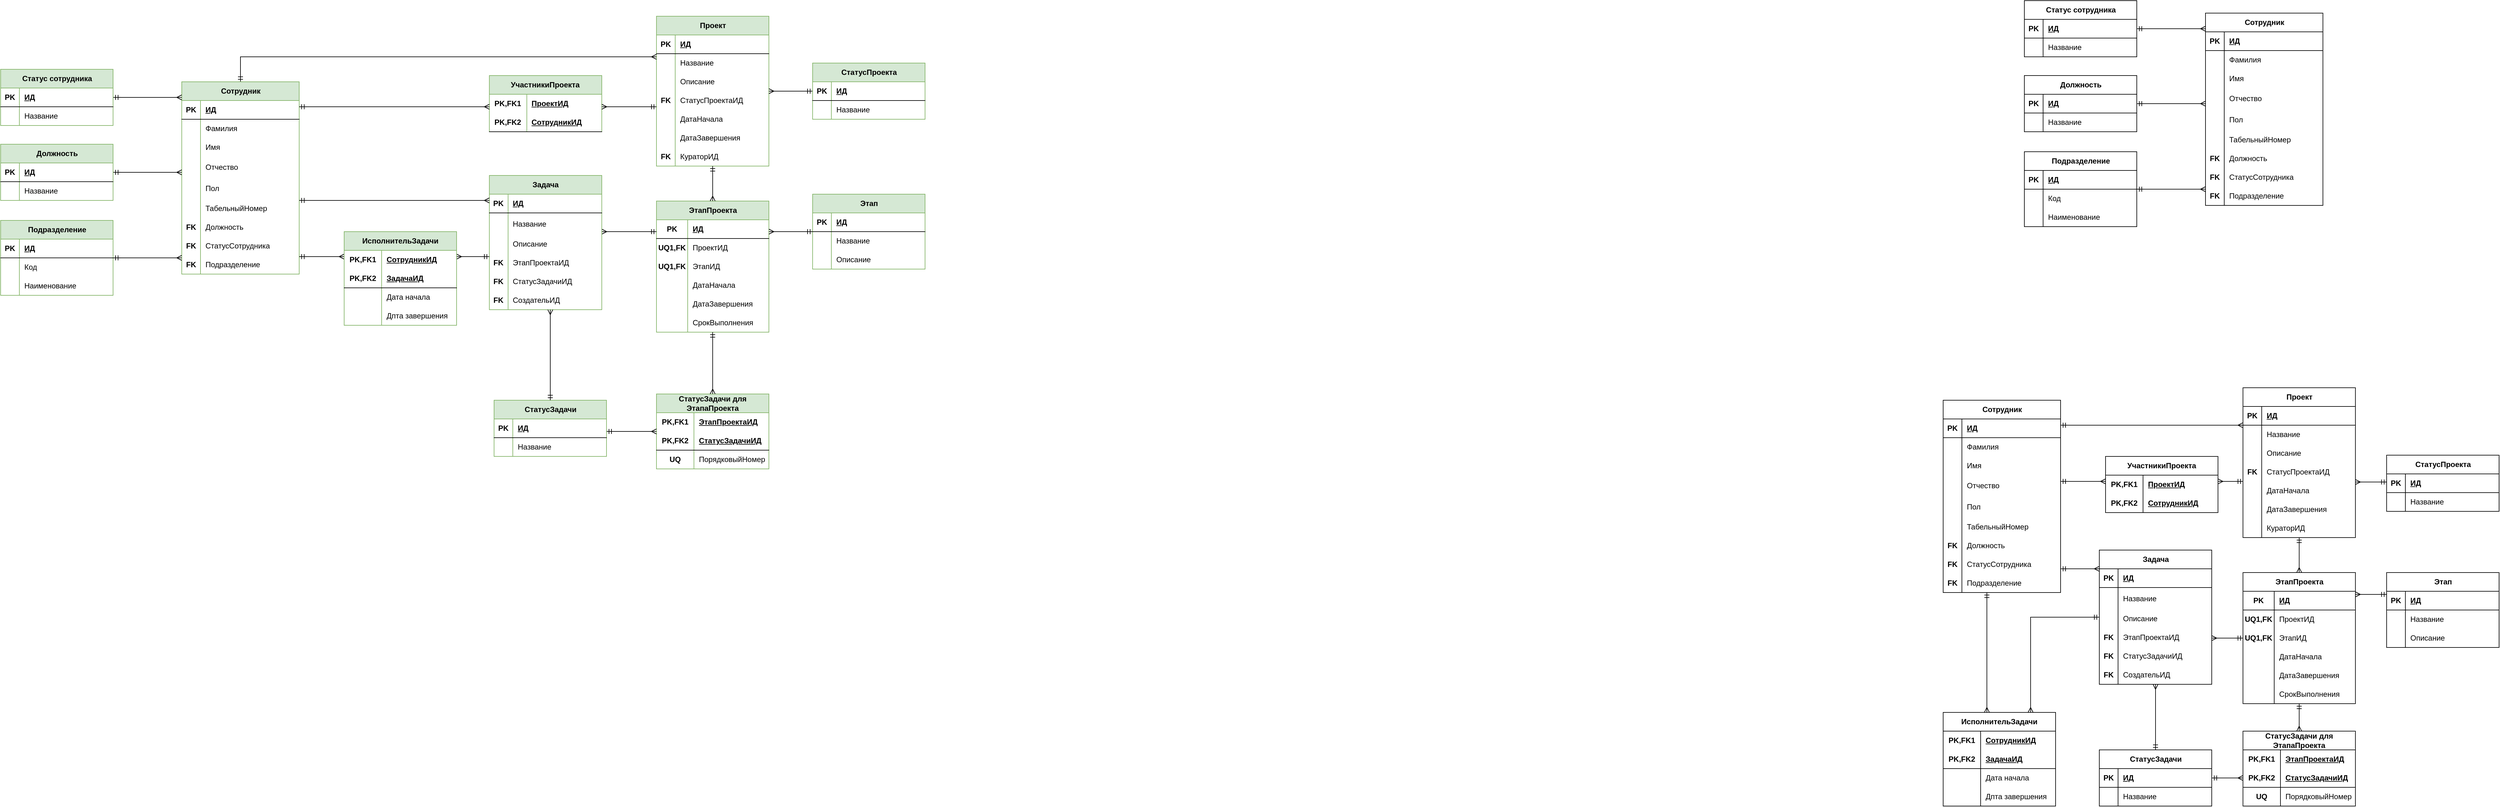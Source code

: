<mxfile version="23.1.5" type="device" pages="4">
  <diagram id="ndYmJMOJfeZ1T6GgCP4Y" name="ER-диаграмма">
    <mxGraphModel dx="-337" dy="905" grid="1" gridSize="10" guides="1" tooltips="1" connect="1" arrows="1" fold="1" page="0" pageScale="1" pageWidth="827" pageHeight="1169" math="0" shadow="0">
      <root>
        <mxCell id="0" />
        <mxCell id="1" parent="0" />
        <mxCell id="vEuq7vbJhC5Y_U8bAZYt-145" value="Проект" style="shape=table;startSize=30;container=1;collapsible=1;childLayout=tableLayout;fixedRows=1;rowLines=0;fontStyle=1;align=center;resizeLast=1;html=1;labelBackgroundColor=none;fillColor=#d5e8d4;swimlaneLine=1;strokeColor=#82b366;" parent="1" vertex="1">
          <mxGeometry x="2430" y="-105" width="180" height="240.0" as="geometry">
            <mxRectangle x="1740" y="-240" width="90" height="30" as="alternateBounds" />
          </mxGeometry>
        </mxCell>
        <mxCell id="vEuq7vbJhC5Y_U8bAZYt-146" value="" style="shape=tableRow;horizontal=0;startSize=0;swimlaneHead=0;swimlaneBody=0;fillColor=none;collapsible=0;dropTarget=0;points=[[0,0.5],[1,0.5]];portConstraint=eastwest;top=0;left=0;right=0;bottom=1;labelBackgroundColor=none;" parent="vEuq7vbJhC5Y_U8bAZYt-145" vertex="1">
          <mxGeometry y="30" width="180" height="30" as="geometry" />
        </mxCell>
        <mxCell id="vEuq7vbJhC5Y_U8bAZYt-147" value="PK" style="shape=partialRectangle;connectable=0;fillColor=none;top=0;left=0;bottom=0;right=0;fontStyle=1;overflow=hidden;whiteSpace=wrap;html=1;labelBackgroundColor=none;" parent="vEuq7vbJhC5Y_U8bAZYt-146" vertex="1">
          <mxGeometry width="30" height="30" as="geometry">
            <mxRectangle width="30" height="30" as="alternateBounds" />
          </mxGeometry>
        </mxCell>
        <mxCell id="vEuq7vbJhC5Y_U8bAZYt-148" value="ИД" style="shape=partialRectangle;connectable=0;fillColor=none;top=0;left=0;bottom=0;right=0;align=left;spacingLeft=6;fontStyle=5;overflow=hidden;whiteSpace=wrap;html=1;labelBackgroundColor=none;" parent="vEuq7vbJhC5Y_U8bAZYt-146" vertex="1">
          <mxGeometry x="30" width="150" height="30" as="geometry">
            <mxRectangle width="150" height="30" as="alternateBounds" />
          </mxGeometry>
        </mxCell>
        <mxCell id="vEuq7vbJhC5Y_U8bAZYt-149" value="" style="shape=tableRow;horizontal=0;startSize=0;swimlaneHead=0;swimlaneBody=0;fillColor=none;collapsible=0;dropTarget=0;points=[[0,0.5],[1,0.5]];portConstraint=eastwest;top=0;left=0;right=0;bottom=0;labelBackgroundColor=none;" parent="vEuq7vbJhC5Y_U8bAZYt-145" vertex="1">
          <mxGeometry y="60" width="180" height="30" as="geometry" />
        </mxCell>
        <mxCell id="vEuq7vbJhC5Y_U8bAZYt-150" value="" style="shape=partialRectangle;connectable=0;fillColor=none;top=0;left=0;bottom=0;right=0;editable=1;overflow=hidden;whiteSpace=wrap;html=1;labelBackgroundColor=none;" parent="vEuq7vbJhC5Y_U8bAZYt-149" vertex="1">
          <mxGeometry width="30" height="30" as="geometry">
            <mxRectangle width="30" height="30" as="alternateBounds" />
          </mxGeometry>
        </mxCell>
        <mxCell id="vEuq7vbJhC5Y_U8bAZYt-151" value="Название" style="shape=partialRectangle;connectable=0;fillColor=none;top=0;left=0;bottom=0;right=0;align=left;spacingLeft=6;overflow=hidden;whiteSpace=wrap;html=1;labelBackgroundColor=none;" parent="vEuq7vbJhC5Y_U8bAZYt-149" vertex="1">
          <mxGeometry x="30" width="150" height="30" as="geometry">
            <mxRectangle width="150" height="30" as="alternateBounds" />
          </mxGeometry>
        </mxCell>
        <mxCell id="vEuq7vbJhC5Y_U8bAZYt-152" value="" style="shape=tableRow;horizontal=0;startSize=0;swimlaneHead=0;swimlaneBody=0;fillColor=none;collapsible=0;dropTarget=0;points=[[0,0.5],[1,0.5]];portConstraint=eastwest;top=0;left=0;right=0;bottom=0;labelBackgroundColor=none;" parent="vEuq7vbJhC5Y_U8bAZYt-145" vertex="1">
          <mxGeometry y="90" width="180" height="30" as="geometry" />
        </mxCell>
        <mxCell id="vEuq7vbJhC5Y_U8bAZYt-153" value="" style="shape=partialRectangle;connectable=0;fillColor=none;top=0;left=0;bottom=0;right=0;editable=1;overflow=hidden;whiteSpace=wrap;html=1;labelBackgroundColor=none;" parent="vEuq7vbJhC5Y_U8bAZYt-152" vertex="1">
          <mxGeometry width="30" height="30" as="geometry">
            <mxRectangle width="30" height="30" as="alternateBounds" />
          </mxGeometry>
        </mxCell>
        <mxCell id="vEuq7vbJhC5Y_U8bAZYt-154" value="Описание" style="shape=partialRectangle;connectable=0;fillColor=none;top=0;left=0;bottom=0;right=0;align=left;spacingLeft=6;overflow=hidden;whiteSpace=wrap;html=1;labelBackgroundColor=none;" parent="vEuq7vbJhC5Y_U8bAZYt-152" vertex="1">
          <mxGeometry x="30" width="150" height="30" as="geometry">
            <mxRectangle width="150" height="30" as="alternateBounds" />
          </mxGeometry>
        </mxCell>
        <mxCell id="vEuq7vbJhC5Y_U8bAZYt-155" value="" style="shape=tableRow;horizontal=0;startSize=0;swimlaneHead=0;swimlaneBody=0;fillColor=none;collapsible=0;dropTarget=0;points=[[0,0.5],[1,0.5]];portConstraint=eastwest;top=0;left=0;right=0;bottom=0;labelBackgroundColor=none;" parent="vEuq7vbJhC5Y_U8bAZYt-145" vertex="1">
          <mxGeometry y="120" width="180" height="30" as="geometry" />
        </mxCell>
        <mxCell id="vEuq7vbJhC5Y_U8bAZYt-156" value="&lt;b&gt;FK&lt;/b&gt;" style="shape=partialRectangle;connectable=0;fillColor=none;top=0;left=0;bottom=0;right=0;editable=1;overflow=hidden;whiteSpace=wrap;html=1;labelBackgroundColor=none;" parent="vEuq7vbJhC5Y_U8bAZYt-155" vertex="1">
          <mxGeometry width="30" height="30" as="geometry">
            <mxRectangle width="30" height="30" as="alternateBounds" />
          </mxGeometry>
        </mxCell>
        <mxCell id="vEuq7vbJhC5Y_U8bAZYt-157" value="СтатусПроектаИД" style="shape=partialRectangle;connectable=0;fillColor=none;top=0;left=0;bottom=0;right=0;align=left;spacingLeft=6;overflow=hidden;whiteSpace=wrap;html=1;labelBackgroundColor=none;" parent="vEuq7vbJhC5Y_U8bAZYt-155" vertex="1">
          <mxGeometry x="30" width="150" height="30" as="geometry">
            <mxRectangle width="150" height="30" as="alternateBounds" />
          </mxGeometry>
        </mxCell>
        <mxCell id="vEuq7vbJhC5Y_U8bAZYt-158" value="" style="shape=tableRow;horizontal=0;startSize=0;swimlaneHead=0;swimlaneBody=0;fillColor=none;collapsible=0;dropTarget=0;points=[[0,0.5],[1,0.5]];portConstraint=eastwest;top=0;left=0;right=0;bottom=0;labelBackgroundColor=none;" parent="vEuq7vbJhC5Y_U8bAZYt-145" vertex="1">
          <mxGeometry y="150" width="180" height="30" as="geometry" />
        </mxCell>
        <mxCell id="vEuq7vbJhC5Y_U8bAZYt-159" value="" style="shape=partialRectangle;connectable=0;fillColor=none;top=0;left=0;bottom=0;right=0;editable=1;overflow=hidden;whiteSpace=wrap;html=1;labelBackgroundColor=none;" parent="vEuq7vbJhC5Y_U8bAZYt-158" vertex="1">
          <mxGeometry width="30" height="30" as="geometry">
            <mxRectangle width="30" height="30" as="alternateBounds" />
          </mxGeometry>
        </mxCell>
        <mxCell id="vEuq7vbJhC5Y_U8bAZYt-160" value="ДатаНачала" style="shape=partialRectangle;connectable=0;fillColor=none;top=0;left=0;bottom=0;right=0;align=left;spacingLeft=6;overflow=hidden;whiteSpace=wrap;html=1;labelBackgroundColor=none;" parent="vEuq7vbJhC5Y_U8bAZYt-158" vertex="1">
          <mxGeometry x="30" width="150" height="30" as="geometry">
            <mxRectangle width="150" height="30" as="alternateBounds" />
          </mxGeometry>
        </mxCell>
        <mxCell id="8bgW-jmKs7F5TGkqRRF1-28" value="" style="shape=tableRow;horizontal=0;startSize=0;swimlaneHead=0;swimlaneBody=0;fillColor=none;collapsible=0;dropTarget=0;points=[[0,0.5],[1,0.5]];portConstraint=eastwest;top=0;left=0;right=0;bottom=0;labelBackgroundColor=none;" parent="vEuq7vbJhC5Y_U8bAZYt-145" vertex="1">
          <mxGeometry y="180" width="180" height="30" as="geometry" />
        </mxCell>
        <mxCell id="8bgW-jmKs7F5TGkqRRF1-29" value="" style="shape=partialRectangle;connectable=0;fillColor=none;top=0;left=0;bottom=0;right=0;editable=1;overflow=hidden;whiteSpace=wrap;html=1;labelBackgroundColor=none;" parent="8bgW-jmKs7F5TGkqRRF1-28" vertex="1">
          <mxGeometry width="30" height="30" as="geometry">
            <mxRectangle width="30" height="30" as="alternateBounds" />
          </mxGeometry>
        </mxCell>
        <mxCell id="8bgW-jmKs7F5TGkqRRF1-30" value="ДатаЗавершения" style="shape=partialRectangle;connectable=0;fillColor=none;top=0;left=0;bottom=0;right=0;align=left;spacingLeft=6;overflow=hidden;whiteSpace=wrap;html=1;labelBackgroundColor=none;" parent="8bgW-jmKs7F5TGkqRRF1-28" vertex="1">
          <mxGeometry x="30" width="150" height="30" as="geometry">
            <mxRectangle width="150" height="30" as="alternateBounds" />
          </mxGeometry>
        </mxCell>
        <mxCell id="vEuq7vbJhC5Y_U8bAZYt-161" value="" style="shape=tableRow;horizontal=0;startSize=0;swimlaneHead=0;swimlaneBody=0;collapsible=0;dropTarget=0;points=[[0,0.5],[1,0.5]];portConstraint=eastwest;top=0;left=0;right=0;bottom=0;labelBackgroundColor=none;fillColor=none;strokeColor=#d79b00;" parent="vEuq7vbJhC5Y_U8bAZYt-145" vertex="1">
          <mxGeometry y="210" width="180" height="30" as="geometry" />
        </mxCell>
        <mxCell id="vEuq7vbJhC5Y_U8bAZYt-162" value="&lt;b&gt;FK&lt;/b&gt;" style="shape=partialRectangle;connectable=0;fillColor=none;top=0;left=0;bottom=0;right=0;editable=1;overflow=hidden;whiteSpace=wrap;html=1;labelBackgroundColor=none;" parent="vEuq7vbJhC5Y_U8bAZYt-161" vertex="1">
          <mxGeometry width="30" height="30" as="geometry">
            <mxRectangle width="30" height="30" as="alternateBounds" />
          </mxGeometry>
        </mxCell>
        <mxCell id="vEuq7vbJhC5Y_U8bAZYt-163" value="КураторИД" style="shape=partialRectangle;connectable=0;fillColor=none;top=0;left=0;bottom=0;right=0;align=left;spacingLeft=6;overflow=hidden;whiteSpace=wrap;html=1;labelBackgroundColor=none;" parent="vEuq7vbJhC5Y_U8bAZYt-161" vertex="1">
          <mxGeometry x="30" width="150" height="30" as="geometry">
            <mxRectangle width="150" height="30" as="alternateBounds" />
          </mxGeometry>
        </mxCell>
        <mxCell id="vEuq7vbJhC5Y_U8bAZYt-164" value="Этап" style="shape=table;startSize=30;container=1;collapsible=1;childLayout=tableLayout;fixedRows=1;rowLines=0;fontStyle=1;align=center;resizeLast=1;html=1;labelBackgroundColor=none;fillColor=#d5e8d4;swimlaneLine=1;strokeColor=#82b366;" parent="1" vertex="1">
          <mxGeometry x="2680" y="180" width="180" height="120" as="geometry">
            <mxRectangle x="2000" y="-240" width="80" height="30" as="alternateBounds" />
          </mxGeometry>
        </mxCell>
        <mxCell id="vEuq7vbJhC5Y_U8bAZYt-165" value="" style="shape=tableRow;horizontal=0;startSize=0;swimlaneHead=0;swimlaneBody=0;fillColor=none;collapsible=0;dropTarget=0;points=[[0,0.5],[1,0.5]];portConstraint=eastwest;top=0;left=0;right=0;bottom=1;labelBackgroundColor=none;" parent="vEuq7vbJhC5Y_U8bAZYt-164" vertex="1">
          <mxGeometry y="30" width="180" height="30" as="geometry" />
        </mxCell>
        <mxCell id="vEuq7vbJhC5Y_U8bAZYt-166" value="PK" style="shape=partialRectangle;connectable=0;fillColor=none;top=0;left=0;bottom=0;right=0;fontStyle=1;overflow=hidden;whiteSpace=wrap;html=1;labelBackgroundColor=none;" parent="vEuq7vbJhC5Y_U8bAZYt-165" vertex="1">
          <mxGeometry width="30" height="30" as="geometry">
            <mxRectangle width="30" height="30" as="alternateBounds" />
          </mxGeometry>
        </mxCell>
        <mxCell id="vEuq7vbJhC5Y_U8bAZYt-167" value="ИД" style="shape=partialRectangle;connectable=0;fillColor=none;top=0;left=0;bottom=0;right=0;align=left;spacingLeft=6;fontStyle=5;overflow=hidden;whiteSpace=wrap;html=1;labelBackgroundColor=none;" parent="vEuq7vbJhC5Y_U8bAZYt-165" vertex="1">
          <mxGeometry x="30" width="150" height="30" as="geometry">
            <mxRectangle width="150" height="30" as="alternateBounds" />
          </mxGeometry>
        </mxCell>
        <mxCell id="vEuq7vbJhC5Y_U8bAZYt-168" value="" style="shape=tableRow;horizontal=0;startSize=0;swimlaneHead=0;swimlaneBody=0;fillColor=none;collapsible=0;dropTarget=0;points=[[0,0.5],[1,0.5]];portConstraint=eastwest;top=0;left=0;right=0;bottom=0;labelBackgroundColor=none;" parent="vEuq7vbJhC5Y_U8bAZYt-164" vertex="1">
          <mxGeometry y="60" width="180" height="30" as="geometry" />
        </mxCell>
        <mxCell id="vEuq7vbJhC5Y_U8bAZYt-169" value="" style="shape=partialRectangle;connectable=0;fillColor=none;top=0;left=0;bottom=0;right=0;editable=1;overflow=hidden;whiteSpace=wrap;html=1;labelBackgroundColor=none;" parent="vEuq7vbJhC5Y_U8bAZYt-168" vertex="1">
          <mxGeometry width="30" height="30" as="geometry">
            <mxRectangle width="30" height="30" as="alternateBounds" />
          </mxGeometry>
        </mxCell>
        <mxCell id="vEuq7vbJhC5Y_U8bAZYt-170" value="Название" style="shape=partialRectangle;connectable=0;fillColor=none;top=0;left=0;bottom=0;right=0;align=left;spacingLeft=6;overflow=hidden;whiteSpace=wrap;html=1;labelBackgroundColor=none;" parent="vEuq7vbJhC5Y_U8bAZYt-168" vertex="1">
          <mxGeometry x="30" width="150" height="30" as="geometry">
            <mxRectangle width="150" height="30" as="alternateBounds" />
          </mxGeometry>
        </mxCell>
        <mxCell id="vEuq7vbJhC5Y_U8bAZYt-171" value="" style="shape=tableRow;horizontal=0;startSize=0;swimlaneHead=0;swimlaneBody=0;fillColor=none;collapsible=0;dropTarget=0;points=[[0,0.5],[1,0.5]];portConstraint=eastwest;top=0;left=0;right=0;bottom=0;labelBackgroundColor=none;" parent="vEuq7vbJhC5Y_U8bAZYt-164" vertex="1">
          <mxGeometry y="90" width="180" height="30" as="geometry" />
        </mxCell>
        <mxCell id="vEuq7vbJhC5Y_U8bAZYt-172" value="" style="shape=partialRectangle;connectable=0;fillColor=none;top=0;left=0;bottom=0;right=0;editable=1;overflow=hidden;whiteSpace=wrap;html=1;labelBackgroundColor=none;" parent="vEuq7vbJhC5Y_U8bAZYt-171" vertex="1">
          <mxGeometry width="30" height="30" as="geometry">
            <mxRectangle width="30" height="30" as="alternateBounds" />
          </mxGeometry>
        </mxCell>
        <mxCell id="vEuq7vbJhC5Y_U8bAZYt-173" value="Описание" style="shape=partialRectangle;connectable=0;fillColor=none;top=0;left=0;bottom=0;right=0;align=left;spacingLeft=6;overflow=hidden;whiteSpace=wrap;html=1;labelBackgroundColor=none;" parent="vEuq7vbJhC5Y_U8bAZYt-171" vertex="1">
          <mxGeometry x="30" width="150" height="30" as="geometry">
            <mxRectangle width="150" height="30" as="alternateBounds" />
          </mxGeometry>
        </mxCell>
        <mxCell id="vEuq7vbJhC5Y_U8bAZYt-174" value="ЭтапПроекта" style="shape=table;startSize=30;container=1;collapsible=1;childLayout=tableLayout;fixedRows=1;rowLines=0;fontStyle=1;align=center;resizeLast=1;html=1;labelBackgroundColor=none;fillColor=#d5e8d4;swimlaneLine=1;strokeColor=#82b366;" parent="1" vertex="1">
          <mxGeometry x="2430" y="191" width="180" height="210" as="geometry">
            <mxRectangle x="2020" y="-110" width="110" height="30" as="alternateBounds" />
          </mxGeometry>
        </mxCell>
        <mxCell id="vEuq7vbJhC5Y_U8bAZYt-175" value="" style="shape=tableRow;horizontal=0;startSize=0;swimlaneHead=0;swimlaneBody=0;fillColor=none;collapsible=0;dropTarget=0;points=[[0,0.5],[1,0.5]];portConstraint=eastwest;top=0;left=0;right=0;bottom=1;labelBackgroundColor=none;" parent="vEuq7vbJhC5Y_U8bAZYt-174" vertex="1">
          <mxGeometry y="30" width="180" height="30" as="geometry" />
        </mxCell>
        <mxCell id="vEuq7vbJhC5Y_U8bAZYt-176" value="PK" style="shape=partialRectangle;connectable=0;fillColor=none;top=0;left=0;bottom=0;right=0;fontStyle=1;overflow=hidden;whiteSpace=wrap;html=1;labelBackgroundColor=none;" parent="vEuq7vbJhC5Y_U8bAZYt-175" vertex="1">
          <mxGeometry width="50" height="30" as="geometry">
            <mxRectangle width="50" height="30" as="alternateBounds" />
          </mxGeometry>
        </mxCell>
        <mxCell id="vEuq7vbJhC5Y_U8bAZYt-177" value="ИД" style="shape=partialRectangle;connectable=0;fillColor=none;top=0;left=0;bottom=0;right=0;align=left;spacingLeft=6;fontStyle=5;overflow=hidden;whiteSpace=wrap;html=1;labelBackgroundColor=none;" parent="vEuq7vbJhC5Y_U8bAZYt-175" vertex="1">
          <mxGeometry x="50" width="130" height="30" as="geometry">
            <mxRectangle width="130" height="30" as="alternateBounds" />
          </mxGeometry>
        </mxCell>
        <mxCell id="vEuq7vbJhC5Y_U8bAZYt-178" value="" style="shape=tableRow;horizontal=0;startSize=0;swimlaneHead=0;swimlaneBody=0;fillColor=none;collapsible=0;dropTarget=0;points=[[0,0.5],[1,0.5]];portConstraint=eastwest;top=0;left=0;right=0;bottom=0;strokeWidth=3;swimlaneLine=1;labelBackgroundColor=none;" parent="vEuq7vbJhC5Y_U8bAZYt-174" vertex="1">
          <mxGeometry y="60" width="180" height="30" as="geometry" />
        </mxCell>
        <mxCell id="vEuq7vbJhC5Y_U8bAZYt-179" value="&lt;b&gt;UQ1,FK&lt;/b&gt;" style="shape=partialRectangle;connectable=0;fillColor=none;top=0;left=0;bottom=0;right=0;editable=1;overflow=hidden;whiteSpace=wrap;html=1;labelBackgroundColor=none;" parent="vEuq7vbJhC5Y_U8bAZYt-178" vertex="1">
          <mxGeometry width="50" height="30" as="geometry">
            <mxRectangle width="50" height="30" as="alternateBounds" />
          </mxGeometry>
        </mxCell>
        <mxCell id="vEuq7vbJhC5Y_U8bAZYt-180" value="ПроектИД" style="shape=partialRectangle;connectable=0;fillColor=none;top=0;left=0;bottom=0;right=0;align=left;spacingLeft=6;overflow=hidden;whiteSpace=wrap;html=1;labelBackgroundColor=none;" parent="vEuq7vbJhC5Y_U8bAZYt-178" vertex="1">
          <mxGeometry x="50" width="130" height="30" as="geometry">
            <mxRectangle width="130" height="30" as="alternateBounds" />
          </mxGeometry>
        </mxCell>
        <mxCell id="vEuq7vbJhC5Y_U8bAZYt-181" value="" style="shape=tableRow;horizontal=0;startSize=0;swimlaneHead=0;swimlaneBody=0;fillColor=none;collapsible=0;dropTarget=0;points=[[0,0.5],[1,0.5]];portConstraint=eastwest;top=0;left=0;right=0;bottom=0;strokeWidth=3;labelBackgroundColor=none;" parent="vEuq7vbJhC5Y_U8bAZYt-174" vertex="1">
          <mxGeometry y="90" width="180" height="30" as="geometry" />
        </mxCell>
        <mxCell id="vEuq7vbJhC5Y_U8bAZYt-182" value="&lt;b&gt;UQ1,FK&lt;/b&gt;" style="shape=partialRectangle;connectable=0;fillColor=none;top=0;left=0;bottom=0;right=0;editable=1;overflow=hidden;whiteSpace=wrap;html=1;labelBackgroundColor=none;" parent="vEuq7vbJhC5Y_U8bAZYt-181" vertex="1">
          <mxGeometry width="50" height="30" as="geometry">
            <mxRectangle width="50" height="30" as="alternateBounds" />
          </mxGeometry>
        </mxCell>
        <mxCell id="vEuq7vbJhC5Y_U8bAZYt-183" value="ЭтапИД" style="shape=partialRectangle;connectable=0;fillColor=none;top=0;left=0;bottom=0;right=0;align=left;spacingLeft=6;overflow=hidden;whiteSpace=wrap;html=1;labelBackgroundColor=none;" parent="vEuq7vbJhC5Y_U8bAZYt-181" vertex="1">
          <mxGeometry x="50" width="130" height="30" as="geometry">
            <mxRectangle width="130" height="30" as="alternateBounds" />
          </mxGeometry>
        </mxCell>
        <mxCell id="vEuq7vbJhC5Y_U8bAZYt-184" value="" style="shape=tableRow;horizontal=0;startSize=0;swimlaneHead=0;swimlaneBody=0;fillColor=none;collapsible=0;dropTarget=0;points=[[0,0.5],[1,0.5]];portConstraint=eastwest;top=0;left=0;right=0;bottom=0;labelBackgroundColor=none;" parent="vEuq7vbJhC5Y_U8bAZYt-174" vertex="1">
          <mxGeometry y="120" width="180" height="30" as="geometry" />
        </mxCell>
        <mxCell id="vEuq7vbJhC5Y_U8bAZYt-185" value="" style="shape=partialRectangle;connectable=0;fillColor=none;top=0;left=0;bottom=0;right=0;editable=1;overflow=hidden;whiteSpace=wrap;html=1;labelBackgroundColor=none;" parent="vEuq7vbJhC5Y_U8bAZYt-184" vertex="1">
          <mxGeometry width="50" height="30" as="geometry">
            <mxRectangle width="50" height="30" as="alternateBounds" />
          </mxGeometry>
        </mxCell>
        <mxCell id="vEuq7vbJhC5Y_U8bAZYt-186" value="ДатаНачала" style="shape=partialRectangle;connectable=0;fillColor=none;top=0;left=0;bottom=0;right=0;align=left;spacingLeft=6;overflow=hidden;whiteSpace=wrap;html=1;labelBackgroundColor=none;" parent="vEuq7vbJhC5Y_U8bAZYt-184" vertex="1">
          <mxGeometry x="50" width="130" height="30" as="geometry">
            <mxRectangle width="130" height="30" as="alternateBounds" />
          </mxGeometry>
        </mxCell>
        <mxCell id="vEuq7vbJhC5Y_U8bAZYt-187" value="" style="shape=tableRow;horizontal=0;startSize=0;swimlaneHead=0;swimlaneBody=0;fillColor=none;collapsible=0;dropTarget=0;points=[[0,0.5],[1,0.5]];portConstraint=eastwest;top=0;left=0;right=0;bottom=0;labelBackgroundColor=none;" parent="vEuq7vbJhC5Y_U8bAZYt-174" vertex="1">
          <mxGeometry y="150" width="180" height="30" as="geometry" />
        </mxCell>
        <mxCell id="vEuq7vbJhC5Y_U8bAZYt-188" value="" style="shape=partialRectangle;connectable=0;fillColor=none;top=0;left=0;bottom=0;right=0;editable=1;overflow=hidden;whiteSpace=wrap;html=1;labelBackgroundColor=none;" parent="vEuq7vbJhC5Y_U8bAZYt-187" vertex="1">
          <mxGeometry width="50" height="30" as="geometry">
            <mxRectangle width="50" height="30" as="alternateBounds" />
          </mxGeometry>
        </mxCell>
        <mxCell id="vEuq7vbJhC5Y_U8bAZYt-189" value="ДатаЗавершения" style="shape=partialRectangle;connectable=0;fillColor=none;top=0;left=0;bottom=0;right=0;align=left;spacingLeft=6;overflow=hidden;whiteSpace=wrap;html=1;labelBackgroundColor=none;" parent="vEuq7vbJhC5Y_U8bAZYt-187" vertex="1">
          <mxGeometry x="50" width="130" height="30" as="geometry">
            <mxRectangle width="130" height="30" as="alternateBounds" />
          </mxGeometry>
        </mxCell>
        <mxCell id="vEuq7vbJhC5Y_U8bAZYt-190" value="" style="shape=tableRow;horizontal=0;startSize=0;swimlaneHead=0;swimlaneBody=0;fillColor=none;collapsible=0;dropTarget=0;points=[[0,0.5],[1,0.5]];portConstraint=eastwest;top=0;left=0;right=0;bottom=0;labelBackgroundColor=none;" parent="vEuq7vbJhC5Y_U8bAZYt-174" vertex="1">
          <mxGeometry y="180" width="180" height="30" as="geometry" />
        </mxCell>
        <mxCell id="vEuq7vbJhC5Y_U8bAZYt-191" value="" style="shape=partialRectangle;connectable=0;fillColor=none;top=0;left=0;bottom=0;right=0;editable=1;overflow=hidden;whiteSpace=wrap;html=1;labelBackgroundColor=none;" parent="vEuq7vbJhC5Y_U8bAZYt-190" vertex="1">
          <mxGeometry width="50" height="30" as="geometry">
            <mxRectangle width="50" height="30" as="alternateBounds" />
          </mxGeometry>
        </mxCell>
        <mxCell id="vEuq7vbJhC5Y_U8bAZYt-192" value="СрокВыполнения&amp;nbsp;" style="shape=partialRectangle;connectable=0;fillColor=none;top=0;left=0;bottom=0;right=0;align=left;spacingLeft=6;overflow=hidden;whiteSpace=wrap;html=1;labelBackgroundColor=none;" parent="vEuq7vbJhC5Y_U8bAZYt-190" vertex="1">
          <mxGeometry x="50" width="130" height="30" as="geometry">
            <mxRectangle width="130" height="30" as="alternateBounds" />
          </mxGeometry>
        </mxCell>
        <mxCell id="vEuq7vbJhC5Y_U8bAZYt-196" value="СтатусЗадачи для ЭтапаПроекта" style="shape=table;startSize=30;container=1;collapsible=1;childLayout=tableLayout;fixedRows=1;rowLines=0;fontStyle=1;align=center;resizeLast=1;html=1;whiteSpace=wrap;fillColor=#d5e8d4;swimlaneLine=1;strokeColor=#82b366;" parent="1" vertex="1">
          <mxGeometry x="2430" y="500" width="180.0" height="120" as="geometry" />
        </mxCell>
        <mxCell id="vEuq7vbJhC5Y_U8bAZYt-197" value="" style="shape=tableRow;horizontal=0;startSize=0;swimlaneHead=0;swimlaneBody=0;fillColor=none;collapsible=0;dropTarget=0;points=[[0,0.5],[1,0.5]];portConstraint=eastwest;top=0;left=0;right=0;bottom=0;html=1;" parent="vEuq7vbJhC5Y_U8bAZYt-196" vertex="1">
          <mxGeometry y="30" width="180.0" height="30" as="geometry" />
        </mxCell>
        <mxCell id="vEuq7vbJhC5Y_U8bAZYt-198" value="PK,FK1" style="shape=partialRectangle;connectable=0;fillColor=none;top=0;left=0;bottom=0;right=0;fontStyle=1;overflow=hidden;html=1;whiteSpace=wrap;" parent="vEuq7vbJhC5Y_U8bAZYt-197" vertex="1">
          <mxGeometry width="60" height="30" as="geometry">
            <mxRectangle width="60" height="30" as="alternateBounds" />
          </mxGeometry>
        </mxCell>
        <mxCell id="vEuq7vbJhC5Y_U8bAZYt-199" value="ЭтапПроектаИД" style="shape=partialRectangle;connectable=0;fillColor=none;top=0;left=0;bottom=0;right=0;align=left;spacingLeft=6;fontStyle=5;overflow=hidden;html=1;whiteSpace=wrap;" parent="vEuq7vbJhC5Y_U8bAZYt-197" vertex="1">
          <mxGeometry x="60" width="120.0" height="30" as="geometry">
            <mxRectangle width="120.0" height="30" as="alternateBounds" />
          </mxGeometry>
        </mxCell>
        <mxCell id="vEuq7vbJhC5Y_U8bAZYt-200" value="" style="shape=tableRow;horizontal=0;startSize=0;swimlaneHead=0;swimlaneBody=0;fillColor=none;collapsible=0;dropTarget=0;points=[[0,0.5],[1,0.5]];portConstraint=eastwest;top=0;left=0;right=0;bottom=1;html=1;" parent="vEuq7vbJhC5Y_U8bAZYt-196" vertex="1">
          <mxGeometry y="60" width="180.0" height="30" as="geometry" />
        </mxCell>
        <mxCell id="vEuq7vbJhC5Y_U8bAZYt-201" value="PK,FK2" style="shape=partialRectangle;connectable=0;fillColor=none;top=0;left=0;bottom=0;right=0;fontStyle=1;overflow=hidden;html=1;whiteSpace=wrap;" parent="vEuq7vbJhC5Y_U8bAZYt-200" vertex="1">
          <mxGeometry width="60" height="30" as="geometry">
            <mxRectangle width="60" height="30" as="alternateBounds" />
          </mxGeometry>
        </mxCell>
        <mxCell id="vEuq7vbJhC5Y_U8bAZYt-202" value="СтатусЗадачиИД" style="shape=partialRectangle;connectable=0;fillColor=none;top=0;left=0;bottom=0;right=0;align=left;spacingLeft=6;fontStyle=5;overflow=hidden;html=1;whiteSpace=wrap;" parent="vEuq7vbJhC5Y_U8bAZYt-200" vertex="1">
          <mxGeometry x="60" width="120.0" height="30" as="geometry">
            <mxRectangle width="120.0" height="30" as="alternateBounds" />
          </mxGeometry>
        </mxCell>
        <mxCell id="vEuq7vbJhC5Y_U8bAZYt-203" value="" style="shape=tableRow;horizontal=0;startSize=0;swimlaneHead=0;swimlaneBody=0;fillColor=none;collapsible=0;dropTarget=0;points=[[0,0.5],[1,0.5]];portConstraint=eastwest;top=0;left=0;right=0;bottom=0;html=1;" parent="vEuq7vbJhC5Y_U8bAZYt-196" vertex="1">
          <mxGeometry y="90" width="180.0" height="30" as="geometry" />
        </mxCell>
        <mxCell id="vEuq7vbJhC5Y_U8bAZYt-204" value="&lt;b&gt;UQ&lt;/b&gt;" style="shape=partialRectangle;connectable=0;fillColor=none;top=0;left=0;bottom=0;right=0;editable=1;overflow=hidden;html=1;whiteSpace=wrap;" parent="vEuq7vbJhC5Y_U8bAZYt-203" vertex="1">
          <mxGeometry width="60" height="30" as="geometry">
            <mxRectangle width="60" height="30" as="alternateBounds" />
          </mxGeometry>
        </mxCell>
        <mxCell id="vEuq7vbJhC5Y_U8bAZYt-205" value="ПорядковыйНомер" style="shape=partialRectangle;connectable=0;fillColor=none;top=0;left=0;bottom=0;right=0;align=left;spacingLeft=6;overflow=hidden;html=1;whiteSpace=wrap;" parent="vEuq7vbJhC5Y_U8bAZYt-203" vertex="1">
          <mxGeometry x="60" width="120.0" height="30" as="geometry">
            <mxRectangle width="120.0" height="30" as="alternateBounds" />
          </mxGeometry>
        </mxCell>
        <mxCell id="vEuq7vbJhC5Y_U8bAZYt-206" value="УчастникиПроекта" style="shape=table;startSize=30;container=1;collapsible=1;childLayout=tableLayout;fixedRows=1;rowLines=0;fontStyle=1;align=center;resizeLast=1;html=1;whiteSpace=wrap;fillColor=#d5e8d4;swimlaneLine=1;strokeColor=#82b366;" parent="1" vertex="1">
          <mxGeometry x="2162.45" y="-10" width="180" height="90" as="geometry" />
        </mxCell>
        <mxCell id="vEuq7vbJhC5Y_U8bAZYt-207" value="" style="shape=tableRow;horizontal=0;startSize=0;swimlaneHead=0;swimlaneBody=0;fillColor=none;collapsible=0;dropTarget=0;points=[[0,0.5],[1,0.5]];portConstraint=eastwest;top=0;left=0;right=0;bottom=0;html=1;" parent="vEuq7vbJhC5Y_U8bAZYt-206" vertex="1">
          <mxGeometry y="30" width="180" height="30" as="geometry" />
        </mxCell>
        <mxCell id="vEuq7vbJhC5Y_U8bAZYt-208" value="PK,FK1" style="shape=partialRectangle;connectable=0;fillColor=none;top=0;left=0;bottom=0;right=0;fontStyle=1;overflow=hidden;html=1;whiteSpace=wrap;" parent="vEuq7vbJhC5Y_U8bAZYt-207" vertex="1">
          <mxGeometry width="60" height="30" as="geometry">
            <mxRectangle width="60" height="30" as="alternateBounds" />
          </mxGeometry>
        </mxCell>
        <mxCell id="vEuq7vbJhC5Y_U8bAZYt-209" value="ПроектИД" style="shape=partialRectangle;connectable=0;fillColor=none;top=0;left=0;bottom=0;right=0;align=left;spacingLeft=6;fontStyle=5;overflow=hidden;html=1;whiteSpace=wrap;" parent="vEuq7vbJhC5Y_U8bAZYt-207" vertex="1">
          <mxGeometry x="60" width="120" height="30" as="geometry">
            <mxRectangle width="120" height="30" as="alternateBounds" />
          </mxGeometry>
        </mxCell>
        <mxCell id="vEuq7vbJhC5Y_U8bAZYt-210" value="" style="shape=tableRow;horizontal=0;startSize=0;swimlaneHead=0;swimlaneBody=0;fillColor=none;collapsible=0;dropTarget=0;points=[[0,0.5],[1,0.5]];portConstraint=eastwest;top=0;left=0;right=0;bottom=1;html=1;" parent="vEuq7vbJhC5Y_U8bAZYt-206" vertex="1">
          <mxGeometry y="60" width="180" height="30" as="geometry" />
        </mxCell>
        <mxCell id="vEuq7vbJhC5Y_U8bAZYt-211" value="PK,FK2" style="shape=partialRectangle;connectable=0;fillColor=none;top=0;left=0;bottom=0;right=0;fontStyle=1;overflow=hidden;html=1;whiteSpace=wrap;" parent="vEuq7vbJhC5Y_U8bAZYt-210" vertex="1">
          <mxGeometry width="60" height="30" as="geometry">
            <mxRectangle width="60" height="30" as="alternateBounds" />
          </mxGeometry>
        </mxCell>
        <mxCell id="vEuq7vbJhC5Y_U8bAZYt-212" value="СотрудникИД" style="shape=partialRectangle;connectable=0;fillColor=none;top=0;left=0;bottom=0;right=0;align=left;spacingLeft=6;fontStyle=5;overflow=hidden;html=1;whiteSpace=wrap;" parent="vEuq7vbJhC5Y_U8bAZYt-210" vertex="1">
          <mxGeometry x="60" width="120" height="30" as="geometry">
            <mxRectangle width="120" height="30" as="alternateBounds" />
          </mxGeometry>
        </mxCell>
        <mxCell id="8bgW-jmKs7F5TGkqRRF1-31" style="edgeStyle=orthogonalEdgeStyle;rounded=0;orthogonalLoop=1;jettySize=auto;html=1;startArrow=ERmandOne;startFill=0;endArrow=ERmany;endFill=0;" parent="1" source="vEuq7vbJhC5Y_U8bAZYt-214" target="vEuq7vbJhC5Y_U8bAZYt-145" edge="1">
          <mxGeometry relative="1" as="geometry">
            <Array as="points">
              <mxPoint x="1764" y="-40" />
            </Array>
          </mxGeometry>
        </mxCell>
        <mxCell id="vEuq7vbJhC5Y_U8bAZYt-214" value="Сотрудник" style="shape=table;startSize=30;container=1;collapsible=1;childLayout=tableLayout;fixedRows=1;rowLines=0;fontStyle=1;align=center;resizeLast=1;html=1;fillColor=#d5e8d4;swimlaneLine=1;strokeColor=#82b366;" parent="1" vertex="1">
          <mxGeometry x="1670" width="188" height="308" as="geometry">
            <mxRectangle x="-260" y="235" width="100" height="30" as="alternateBounds" />
          </mxGeometry>
        </mxCell>
        <mxCell id="vEuq7vbJhC5Y_U8bAZYt-215" value="" style="shape=tableRow;horizontal=0;startSize=0;swimlaneHead=0;swimlaneBody=0;fillColor=none;collapsible=0;dropTarget=0;points=[[0,0.5],[1,0.5]];portConstraint=eastwest;top=0;left=0;right=0;bottom=1;" parent="vEuq7vbJhC5Y_U8bAZYt-214" vertex="1">
          <mxGeometry y="30" width="188" height="30" as="geometry" />
        </mxCell>
        <mxCell id="vEuq7vbJhC5Y_U8bAZYt-216" value="PK" style="shape=partialRectangle;connectable=0;fillColor=none;top=0;left=0;bottom=0;right=0;fontStyle=1;overflow=hidden;whiteSpace=wrap;html=1;" parent="vEuq7vbJhC5Y_U8bAZYt-215" vertex="1">
          <mxGeometry width="30" height="30" as="geometry">
            <mxRectangle width="30" height="30" as="alternateBounds" />
          </mxGeometry>
        </mxCell>
        <mxCell id="vEuq7vbJhC5Y_U8bAZYt-217" value="ИД" style="shape=partialRectangle;connectable=0;fillColor=none;top=0;left=0;bottom=0;right=0;align=left;spacingLeft=6;fontStyle=5;overflow=hidden;whiteSpace=wrap;html=1;" parent="vEuq7vbJhC5Y_U8bAZYt-215" vertex="1">
          <mxGeometry x="30" width="158" height="30" as="geometry">
            <mxRectangle width="158" height="30" as="alternateBounds" />
          </mxGeometry>
        </mxCell>
        <mxCell id="vEuq7vbJhC5Y_U8bAZYt-218" value="" style="shape=tableRow;horizontal=0;startSize=0;swimlaneHead=0;swimlaneBody=0;fillColor=none;collapsible=0;dropTarget=0;points=[[0,0.5],[1,0.5]];portConstraint=eastwest;top=0;left=0;right=0;bottom=0;" parent="vEuq7vbJhC5Y_U8bAZYt-214" vertex="1">
          <mxGeometry y="60" width="188" height="30" as="geometry" />
        </mxCell>
        <mxCell id="vEuq7vbJhC5Y_U8bAZYt-219" value="" style="shape=partialRectangle;connectable=0;fillColor=none;top=0;left=0;bottom=0;right=0;editable=1;overflow=hidden;whiteSpace=wrap;html=1;" parent="vEuq7vbJhC5Y_U8bAZYt-218" vertex="1">
          <mxGeometry width="30" height="30" as="geometry">
            <mxRectangle width="30" height="30" as="alternateBounds" />
          </mxGeometry>
        </mxCell>
        <mxCell id="vEuq7vbJhC5Y_U8bAZYt-220" value="Фамилия" style="shape=partialRectangle;connectable=0;fillColor=none;top=0;left=0;bottom=0;right=0;align=left;spacingLeft=6;overflow=hidden;whiteSpace=wrap;html=1;" parent="vEuq7vbJhC5Y_U8bAZYt-218" vertex="1">
          <mxGeometry x="30" width="158" height="30" as="geometry">
            <mxRectangle width="158" height="30" as="alternateBounds" />
          </mxGeometry>
        </mxCell>
        <mxCell id="vEuq7vbJhC5Y_U8bAZYt-221" value="" style="shape=tableRow;horizontal=0;startSize=0;swimlaneHead=0;swimlaneBody=0;fillColor=none;collapsible=0;dropTarget=0;points=[[0,0.5],[1,0.5]];portConstraint=eastwest;top=0;left=0;right=0;bottom=0;" parent="vEuq7vbJhC5Y_U8bAZYt-214" vertex="1">
          <mxGeometry y="90" width="188" height="30" as="geometry" />
        </mxCell>
        <mxCell id="vEuq7vbJhC5Y_U8bAZYt-222" value="" style="shape=partialRectangle;connectable=0;fillColor=none;top=0;left=0;bottom=0;right=0;editable=1;overflow=hidden;whiteSpace=wrap;html=1;" parent="vEuq7vbJhC5Y_U8bAZYt-221" vertex="1">
          <mxGeometry width="30" height="30" as="geometry">
            <mxRectangle width="30" height="30" as="alternateBounds" />
          </mxGeometry>
        </mxCell>
        <mxCell id="vEuq7vbJhC5Y_U8bAZYt-223" value="Имя" style="shape=partialRectangle;connectable=0;fillColor=none;top=0;left=0;bottom=0;right=0;align=left;spacingLeft=6;overflow=hidden;whiteSpace=wrap;html=1;" parent="vEuq7vbJhC5Y_U8bAZYt-221" vertex="1">
          <mxGeometry x="30" width="158" height="30" as="geometry">
            <mxRectangle width="158" height="30" as="alternateBounds" />
          </mxGeometry>
        </mxCell>
        <mxCell id="vEuq7vbJhC5Y_U8bAZYt-224" value="" style="shape=tableRow;horizontal=0;startSize=0;swimlaneHead=0;swimlaneBody=0;fillColor=none;collapsible=0;dropTarget=0;points=[[0,0.5],[1,0.5]];portConstraint=eastwest;top=0;left=0;right=0;bottom=0;" parent="vEuq7vbJhC5Y_U8bAZYt-214" vertex="1">
          <mxGeometry y="120" width="188" height="34" as="geometry" />
        </mxCell>
        <mxCell id="vEuq7vbJhC5Y_U8bAZYt-225" value="" style="shape=partialRectangle;connectable=0;fillColor=none;top=0;left=0;bottom=0;right=0;editable=1;overflow=hidden;whiteSpace=wrap;html=1;" parent="vEuq7vbJhC5Y_U8bAZYt-224" vertex="1">
          <mxGeometry width="30" height="34" as="geometry">
            <mxRectangle width="30" height="34" as="alternateBounds" />
          </mxGeometry>
        </mxCell>
        <mxCell id="vEuq7vbJhC5Y_U8bAZYt-226" value="Отчество" style="shape=partialRectangle;connectable=0;fillColor=none;top=0;left=0;bottom=0;right=0;align=left;spacingLeft=6;overflow=hidden;whiteSpace=wrap;html=1;" parent="vEuq7vbJhC5Y_U8bAZYt-224" vertex="1">
          <mxGeometry x="30" width="158" height="34" as="geometry">
            <mxRectangle width="158" height="34" as="alternateBounds" />
          </mxGeometry>
        </mxCell>
        <mxCell id="vEuq7vbJhC5Y_U8bAZYt-329" value="" style="shape=tableRow;horizontal=0;startSize=0;swimlaneHead=0;swimlaneBody=0;fillColor=none;collapsible=0;dropTarget=0;points=[[0,0.5],[1,0.5]];portConstraint=eastwest;top=0;left=0;right=0;bottom=0;" parent="vEuq7vbJhC5Y_U8bAZYt-214" vertex="1">
          <mxGeometry y="154" width="188" height="34" as="geometry" />
        </mxCell>
        <mxCell id="vEuq7vbJhC5Y_U8bAZYt-330" value="" style="shape=partialRectangle;connectable=0;fillColor=none;top=0;left=0;bottom=0;right=0;editable=1;overflow=hidden;whiteSpace=wrap;html=1;" parent="vEuq7vbJhC5Y_U8bAZYt-329" vertex="1">
          <mxGeometry width="30" height="34" as="geometry">
            <mxRectangle width="30" height="34" as="alternateBounds" />
          </mxGeometry>
        </mxCell>
        <mxCell id="vEuq7vbJhC5Y_U8bAZYt-331" value="Пол" style="shape=partialRectangle;connectable=0;fillColor=none;top=0;left=0;bottom=0;right=0;align=left;spacingLeft=6;overflow=hidden;whiteSpace=wrap;html=1;" parent="vEuq7vbJhC5Y_U8bAZYt-329" vertex="1">
          <mxGeometry x="30" width="158" height="34" as="geometry">
            <mxRectangle width="158" height="34" as="alternateBounds" />
          </mxGeometry>
        </mxCell>
        <mxCell id="vEuq7vbJhC5Y_U8bAZYt-227" style="shape=tableRow;horizontal=0;startSize=0;swimlaneHead=0;swimlaneBody=0;fillColor=none;collapsible=0;dropTarget=0;points=[[0,0.5],[1,0.5]];portConstraint=eastwest;top=0;left=0;right=0;bottom=0;strokeColor=#b85450;" parent="vEuq7vbJhC5Y_U8bAZYt-214" vertex="1">
          <mxGeometry y="188" width="188" height="30" as="geometry" />
        </mxCell>
        <mxCell id="vEuq7vbJhC5Y_U8bAZYt-228" style="shape=partialRectangle;connectable=0;fillColor=none;top=0;left=0;bottom=0;right=0;editable=1;overflow=hidden;whiteSpace=wrap;html=1;" parent="vEuq7vbJhC5Y_U8bAZYt-227" vertex="1">
          <mxGeometry width="30" height="30" as="geometry">
            <mxRectangle width="30" height="30" as="alternateBounds" />
          </mxGeometry>
        </mxCell>
        <mxCell id="vEuq7vbJhC5Y_U8bAZYt-229" value="ТабельныйНомер" style="shape=partialRectangle;connectable=0;fillColor=none;top=0;left=0;bottom=0;right=0;align=left;spacingLeft=6;overflow=hidden;whiteSpace=wrap;html=1;" parent="vEuq7vbJhC5Y_U8bAZYt-227" vertex="1">
          <mxGeometry x="30" width="158" height="30" as="geometry">
            <mxRectangle width="158" height="30" as="alternateBounds" />
          </mxGeometry>
        </mxCell>
        <mxCell id="vEuq7vbJhC5Y_U8bAZYt-230" style="shape=tableRow;horizontal=0;startSize=0;swimlaneHead=0;swimlaneBody=0;fillColor=none;collapsible=0;dropTarget=0;points=[[0,0.5],[1,0.5]];portConstraint=eastwest;top=0;left=0;right=0;bottom=0;" parent="vEuq7vbJhC5Y_U8bAZYt-214" vertex="1">
          <mxGeometry y="218" width="188" height="30" as="geometry" />
        </mxCell>
        <mxCell id="vEuq7vbJhC5Y_U8bAZYt-231" value="&lt;b&gt;FK&lt;/b&gt;" style="shape=partialRectangle;connectable=0;fillColor=none;top=0;left=0;bottom=0;right=0;editable=1;overflow=hidden;whiteSpace=wrap;html=1;" parent="vEuq7vbJhC5Y_U8bAZYt-230" vertex="1">
          <mxGeometry width="30" height="30" as="geometry">
            <mxRectangle width="30" height="30" as="alternateBounds" />
          </mxGeometry>
        </mxCell>
        <mxCell id="vEuq7vbJhC5Y_U8bAZYt-232" value="Должность" style="shape=partialRectangle;connectable=0;fillColor=none;top=0;left=0;bottom=0;right=0;align=left;spacingLeft=6;overflow=hidden;whiteSpace=wrap;html=1;" parent="vEuq7vbJhC5Y_U8bAZYt-230" vertex="1">
          <mxGeometry x="30" width="158" height="30" as="geometry">
            <mxRectangle width="158" height="30" as="alternateBounds" />
          </mxGeometry>
        </mxCell>
        <mxCell id="vEuq7vbJhC5Y_U8bAZYt-233" style="shape=tableRow;horizontal=0;startSize=0;swimlaneHead=0;swimlaneBody=0;fillColor=none;collapsible=0;dropTarget=0;points=[[0,0.5],[1,0.5]];portConstraint=eastwest;top=0;left=0;right=0;bottom=0;" parent="vEuq7vbJhC5Y_U8bAZYt-214" vertex="1">
          <mxGeometry y="248" width="188" height="30" as="geometry" />
        </mxCell>
        <mxCell id="vEuq7vbJhC5Y_U8bAZYt-234" value="&lt;b&gt;FK&lt;/b&gt;" style="shape=partialRectangle;connectable=0;fillColor=none;top=0;left=0;bottom=0;right=0;editable=1;overflow=hidden;whiteSpace=wrap;html=1;" parent="vEuq7vbJhC5Y_U8bAZYt-233" vertex="1">
          <mxGeometry width="30" height="30" as="geometry">
            <mxRectangle width="30" height="30" as="alternateBounds" />
          </mxGeometry>
        </mxCell>
        <mxCell id="vEuq7vbJhC5Y_U8bAZYt-235" value="СтатусСотрудника" style="shape=partialRectangle;connectable=0;fillColor=none;top=0;left=0;bottom=0;right=0;align=left;spacingLeft=6;overflow=hidden;whiteSpace=wrap;html=1;" parent="vEuq7vbJhC5Y_U8bAZYt-233" vertex="1">
          <mxGeometry x="30" width="158" height="30" as="geometry">
            <mxRectangle width="158" height="30" as="alternateBounds" />
          </mxGeometry>
        </mxCell>
        <mxCell id="vEuq7vbJhC5Y_U8bAZYt-236" style="shape=tableRow;horizontal=0;startSize=0;swimlaneHead=0;swimlaneBody=0;fillColor=none;collapsible=0;dropTarget=0;points=[[0,0.5],[1,0.5]];portConstraint=eastwest;top=0;left=0;right=0;bottom=0;" parent="vEuq7vbJhC5Y_U8bAZYt-214" vertex="1">
          <mxGeometry y="278" width="188" height="30" as="geometry" />
        </mxCell>
        <mxCell id="vEuq7vbJhC5Y_U8bAZYt-237" value="&lt;b&gt;FK&lt;/b&gt;" style="shape=partialRectangle;connectable=0;fillColor=none;top=0;left=0;bottom=0;right=0;editable=1;overflow=hidden;whiteSpace=wrap;html=1;" parent="vEuq7vbJhC5Y_U8bAZYt-236" vertex="1">
          <mxGeometry width="30" height="30" as="geometry">
            <mxRectangle width="30" height="30" as="alternateBounds" />
          </mxGeometry>
        </mxCell>
        <mxCell id="vEuq7vbJhC5Y_U8bAZYt-238" value="Подразделение" style="shape=partialRectangle;connectable=0;fillColor=none;top=0;left=0;bottom=0;right=0;align=left;spacingLeft=6;overflow=hidden;whiteSpace=wrap;html=1;" parent="vEuq7vbJhC5Y_U8bAZYt-236" vertex="1">
          <mxGeometry x="30" width="158" height="30" as="geometry">
            <mxRectangle width="158" height="30" as="alternateBounds" />
          </mxGeometry>
        </mxCell>
        <mxCell id="vEuq7vbJhC5Y_U8bAZYt-242" style="edgeStyle=orthogonalEdgeStyle;rounded=0;orthogonalLoop=1;jettySize=auto;html=1;startArrow=ERmandOne;startFill=0;endArrow=ERmany;endFill=0;swimlaneLine=1;" parent="1" source="vEuq7vbJhC5Y_U8bAZYt-214" target="vEuq7vbJhC5Y_U8bAZYt-206" edge="1">
          <mxGeometry relative="1" as="geometry">
            <mxPoint x="1540" y="100" as="sourcePoint" />
            <Array as="points">
              <mxPoint x="2020" y="40" />
              <mxPoint x="2020" y="40" />
            </Array>
          </mxGeometry>
        </mxCell>
        <mxCell id="vEuq7vbJhC5Y_U8bAZYt-243" style="edgeStyle=orthogonalEdgeStyle;rounded=0;orthogonalLoop=1;jettySize=auto;html=1;startArrow=ERmandOne;startFill=0;endArrow=ERmany;endFill=0;swimlaneLine=1;" parent="1" source="vEuq7vbJhC5Y_U8bAZYt-164" target="vEuq7vbJhC5Y_U8bAZYt-174" edge="1">
          <mxGeometry relative="1" as="geometry">
            <Array as="points">
              <mxPoint x="2640" y="240" />
              <mxPoint x="2640" y="240" />
            </Array>
          </mxGeometry>
        </mxCell>
        <mxCell id="vEuq7vbJhC5Y_U8bAZYt-244" style="edgeStyle=orthogonalEdgeStyle;rounded=0;orthogonalLoop=1;jettySize=auto;html=1;startArrow=ERmandOne;startFill=0;endArrow=ERmany;endFill=0;swimlaneLine=1;" parent="1" source="vEuq7vbJhC5Y_U8bAZYt-261" target="vEuq7vbJhC5Y_U8bAZYt-196" edge="1">
          <mxGeometry relative="1" as="geometry">
            <Array as="points">
              <mxPoint x="2390" y="560" />
              <mxPoint x="2390" y="560" />
            </Array>
          </mxGeometry>
        </mxCell>
        <mxCell id="vEuq7vbJhC5Y_U8bAZYt-245" style="edgeStyle=orthogonalEdgeStyle;rounded=0;orthogonalLoop=1;jettySize=auto;html=1;startArrow=ERmandOne;startFill=0;endArrow=ERmany;endFill=0;swimlaneLine=1;" parent="1" source="vEuq7vbJhC5Y_U8bAZYt-214" target="8bgW-jmKs7F5TGkqRRF1-32" edge="1">
          <mxGeometry relative="1" as="geometry">
            <mxPoint x="1548" y="310.0" as="sourcePoint" />
            <mxPoint x="1920" y="290.0" as="targetPoint" />
            <Array as="points">
              <mxPoint x="1900" y="280" />
              <mxPoint x="1900" y="280" />
            </Array>
          </mxGeometry>
        </mxCell>
        <mxCell id="vEuq7vbJhC5Y_U8bAZYt-246" style="edgeStyle=orthogonalEdgeStyle;rounded=0;orthogonalLoop=1;jettySize=auto;html=1;startArrow=ERmandOne;startFill=0;endArrow=ERmany;endFill=0;swimlaneLine=1;" parent="1" source="vEuq7vbJhC5Y_U8bAZYt-145" target="vEuq7vbJhC5Y_U8bAZYt-206" edge="1">
          <mxGeometry relative="1" as="geometry">
            <Array as="points">
              <mxPoint x="2390" y="40" />
              <mxPoint x="2390" y="40" />
            </Array>
          </mxGeometry>
        </mxCell>
        <mxCell id="vEuq7vbJhC5Y_U8bAZYt-247" style="edgeStyle=orthogonalEdgeStyle;rounded=0;orthogonalLoop=1;jettySize=auto;html=1;startArrow=ERmandOne;startFill=0;endArrow=ERmany;endFill=0;swimlaneLine=1;" parent="1" source="vEuq7vbJhC5Y_U8bAZYt-174" target="vEuq7vbJhC5Y_U8bAZYt-271" edge="1">
          <mxGeometry relative="1" as="geometry">
            <mxPoint x="2260" y="340" as="sourcePoint" />
            <Array as="points">
              <mxPoint x="2380" y="240" />
              <mxPoint x="2380" y="240" />
            </Array>
          </mxGeometry>
        </mxCell>
        <mxCell id="vEuq7vbJhC5Y_U8bAZYt-248" style="edgeStyle=orthogonalEdgeStyle;rounded=0;orthogonalLoop=1;jettySize=auto;html=1;startArrow=ERmandOne;startFill=0;endArrow=ERmany;endFill=0;swimlaneLine=1;" parent="1" source="vEuq7vbJhC5Y_U8bAZYt-145" target="vEuq7vbJhC5Y_U8bAZYt-174" edge="1">
          <mxGeometry relative="1" as="geometry">
            <mxPoint x="2160" y="110" as="sourcePoint" />
            <Array as="points" />
          </mxGeometry>
        </mxCell>
        <mxCell id="vEuq7vbJhC5Y_U8bAZYt-249" style="edgeStyle=orthogonalEdgeStyle;rounded=0;orthogonalLoop=1;jettySize=auto;html=1;startArrow=ERmandOne;startFill=0;endArrow=ERmany;endFill=0;swimlaneLine=1;" parent="1" source="vEuq7vbJhC5Y_U8bAZYt-174" target="vEuq7vbJhC5Y_U8bAZYt-196" edge="1">
          <mxGeometry relative="1" as="geometry">
            <mxPoint x="2500" y="470" as="targetPoint" />
            <Array as="points">
              <mxPoint x="2520" y="450" />
              <mxPoint x="2520" y="450" />
            </Array>
          </mxGeometry>
        </mxCell>
        <mxCell id="vEuq7vbJhC5Y_U8bAZYt-250" style="edgeStyle=orthogonalEdgeStyle;rounded=0;orthogonalLoop=1;jettySize=auto;html=1;startArrow=ERmandOne;startFill=0;endArrow=ERmany;endFill=0;" parent="1" source="vEuq7vbJhC5Y_U8bAZYt-254" target="vEuq7vbJhC5Y_U8bAZYt-145" edge="1">
          <mxGeometry relative="1" as="geometry" />
        </mxCell>
        <mxCell id="vEuq7vbJhC5Y_U8bAZYt-251" style="edgeStyle=orthogonalEdgeStyle;rounded=0;orthogonalLoop=1;jettySize=auto;html=1;startArrow=ERmandOne;startFill=0;endArrow=ERmany;endFill=0;" parent="1" source="vEuq7vbJhC5Y_U8bAZYt-296" target="vEuq7vbJhC5Y_U8bAZYt-214" edge="1">
          <mxGeometry relative="1" as="geometry">
            <Array as="points">
              <mxPoint x="1560" y="40" />
              <mxPoint x="1560" y="40" />
            </Array>
          </mxGeometry>
        </mxCell>
        <mxCell id="vEuq7vbJhC5Y_U8bAZYt-252" style="edgeStyle=orthogonalEdgeStyle;rounded=0;orthogonalLoop=1;jettySize=auto;html=1;startArrow=ERmandOne;startFill=0;endArrow=ERmany;endFill=0;" parent="1" source="vEuq7vbJhC5Y_U8bAZYt-304" target="vEuq7vbJhC5Y_U8bAZYt-214" edge="1">
          <mxGeometry relative="1" as="geometry">
            <Array as="points">
              <mxPoint x="1550" y="155" />
              <mxPoint x="1550" y="155" />
            </Array>
          </mxGeometry>
        </mxCell>
        <mxCell id="vEuq7vbJhC5Y_U8bAZYt-253" style="edgeStyle=orthogonalEdgeStyle;rounded=0;orthogonalLoop=1;jettySize=auto;html=1;startArrow=ERmandOne;startFill=0;endArrow=ERmany;endFill=0;" parent="1" source="vEuq7vbJhC5Y_U8bAZYt-310" target="vEuq7vbJhC5Y_U8bAZYt-214" edge="1">
          <mxGeometry relative="1" as="geometry">
            <Array as="points">
              <mxPoint x="1560" y="300" />
              <mxPoint x="1560" y="300" />
            </Array>
          </mxGeometry>
        </mxCell>
        <mxCell id="vEuq7vbJhC5Y_U8bAZYt-254" value="СтатусПроекта" style="shape=table;startSize=30;container=1;collapsible=1;childLayout=tableLayout;fixedRows=1;rowLines=0;fontStyle=1;align=center;resizeLast=1;html=1;fillColor=#d5e8d4;strokeColor=#82b366;" parent="1" vertex="1">
          <mxGeometry x="2680" y="-30" width="180" height="90" as="geometry" />
        </mxCell>
        <mxCell id="vEuq7vbJhC5Y_U8bAZYt-255" value="" style="shape=tableRow;horizontal=0;startSize=0;swimlaneHead=0;swimlaneBody=0;fillColor=none;collapsible=0;dropTarget=0;points=[[0,0.5],[1,0.5]];portConstraint=eastwest;top=0;left=0;right=0;bottom=1;" parent="vEuq7vbJhC5Y_U8bAZYt-254" vertex="1">
          <mxGeometry y="30" width="180" height="30" as="geometry" />
        </mxCell>
        <mxCell id="vEuq7vbJhC5Y_U8bAZYt-256" value="PK" style="shape=partialRectangle;connectable=0;fillColor=none;top=0;left=0;bottom=0;right=0;fontStyle=1;overflow=hidden;whiteSpace=wrap;html=1;" parent="vEuq7vbJhC5Y_U8bAZYt-255" vertex="1">
          <mxGeometry width="30" height="30" as="geometry">
            <mxRectangle width="30" height="30" as="alternateBounds" />
          </mxGeometry>
        </mxCell>
        <mxCell id="vEuq7vbJhC5Y_U8bAZYt-257" value="ИД" style="shape=partialRectangle;connectable=0;fillColor=none;top=0;left=0;bottom=0;right=0;align=left;spacingLeft=6;fontStyle=5;overflow=hidden;whiteSpace=wrap;html=1;" parent="vEuq7vbJhC5Y_U8bAZYt-255" vertex="1">
          <mxGeometry x="30" width="150" height="30" as="geometry">
            <mxRectangle width="150" height="30" as="alternateBounds" />
          </mxGeometry>
        </mxCell>
        <mxCell id="vEuq7vbJhC5Y_U8bAZYt-258" value="" style="shape=tableRow;horizontal=0;startSize=0;swimlaneHead=0;swimlaneBody=0;fillColor=none;collapsible=0;dropTarget=0;points=[[0,0.5],[1,0.5]];portConstraint=eastwest;top=0;left=0;right=0;bottom=0;" parent="vEuq7vbJhC5Y_U8bAZYt-254" vertex="1">
          <mxGeometry y="60" width="180" height="30" as="geometry" />
        </mxCell>
        <mxCell id="vEuq7vbJhC5Y_U8bAZYt-259" value="" style="shape=partialRectangle;connectable=0;fillColor=none;top=0;left=0;bottom=0;right=0;editable=1;overflow=hidden;whiteSpace=wrap;html=1;" parent="vEuq7vbJhC5Y_U8bAZYt-258" vertex="1">
          <mxGeometry width="30" height="30" as="geometry">
            <mxRectangle width="30" height="30" as="alternateBounds" />
          </mxGeometry>
        </mxCell>
        <mxCell id="vEuq7vbJhC5Y_U8bAZYt-260" value="Название" style="shape=partialRectangle;connectable=0;fillColor=none;top=0;left=0;bottom=0;right=0;align=left;spacingLeft=6;overflow=hidden;whiteSpace=wrap;html=1;" parent="vEuq7vbJhC5Y_U8bAZYt-258" vertex="1">
          <mxGeometry x="30" width="150" height="30" as="geometry">
            <mxRectangle width="150" height="30" as="alternateBounds" />
          </mxGeometry>
        </mxCell>
        <mxCell id="vEuq7vbJhC5Y_U8bAZYt-261" value="СтатусЗадачи" style="shape=table;startSize=30;container=1;collapsible=1;childLayout=tableLayout;fixedRows=1;rowLines=0;fontStyle=1;align=center;resizeLast=1;html=1;labelBackgroundColor=none;swimlaneLine=1;fillColor=#d5e8d4;strokeColor=#82b366;" parent="1" vertex="1">
          <mxGeometry x="2170" y="510" width="180" height="90" as="geometry" />
        </mxCell>
        <mxCell id="vEuq7vbJhC5Y_U8bAZYt-262" value="" style="shape=tableRow;horizontal=0;startSize=0;swimlaneHead=0;swimlaneBody=0;fillColor=none;collapsible=0;dropTarget=0;points=[[0,0.5],[1,0.5]];portConstraint=eastwest;top=0;left=0;right=0;bottom=1;labelBackgroundColor=none;" parent="vEuq7vbJhC5Y_U8bAZYt-261" vertex="1">
          <mxGeometry y="30" width="180" height="30" as="geometry" />
        </mxCell>
        <mxCell id="vEuq7vbJhC5Y_U8bAZYt-263" value="PK" style="shape=partialRectangle;connectable=0;fillColor=none;top=0;left=0;bottom=0;right=0;fontStyle=1;overflow=hidden;whiteSpace=wrap;html=1;labelBackgroundColor=none;" parent="vEuq7vbJhC5Y_U8bAZYt-262" vertex="1">
          <mxGeometry width="30" height="30" as="geometry">
            <mxRectangle width="30" height="30" as="alternateBounds" />
          </mxGeometry>
        </mxCell>
        <mxCell id="vEuq7vbJhC5Y_U8bAZYt-264" value="ИД" style="shape=partialRectangle;connectable=0;fillColor=none;top=0;left=0;bottom=0;right=0;align=left;spacingLeft=6;fontStyle=5;overflow=hidden;whiteSpace=wrap;html=1;labelBackgroundColor=none;" parent="vEuq7vbJhC5Y_U8bAZYt-262" vertex="1">
          <mxGeometry x="30" width="150" height="30" as="geometry">
            <mxRectangle width="150" height="30" as="alternateBounds" />
          </mxGeometry>
        </mxCell>
        <mxCell id="vEuq7vbJhC5Y_U8bAZYt-265" value="" style="shape=tableRow;horizontal=0;startSize=0;swimlaneHead=0;swimlaneBody=0;fillColor=none;collapsible=0;dropTarget=0;points=[[0,0.5],[1,0.5]];portConstraint=eastwest;top=0;left=0;right=0;bottom=0;labelBackgroundColor=none;" parent="vEuq7vbJhC5Y_U8bAZYt-261" vertex="1">
          <mxGeometry y="60" width="180" height="30" as="geometry" />
        </mxCell>
        <mxCell id="vEuq7vbJhC5Y_U8bAZYt-266" value="" style="shape=partialRectangle;connectable=0;fillColor=none;top=0;left=0;bottom=0;right=0;editable=1;overflow=hidden;whiteSpace=wrap;html=1;labelBackgroundColor=none;" parent="vEuq7vbJhC5Y_U8bAZYt-265" vertex="1">
          <mxGeometry width="30" height="30" as="geometry">
            <mxRectangle width="30" height="30" as="alternateBounds" />
          </mxGeometry>
        </mxCell>
        <mxCell id="vEuq7vbJhC5Y_U8bAZYt-267" value="Название" style="shape=partialRectangle;connectable=0;fillColor=none;top=0;left=0;bottom=0;right=0;align=left;spacingLeft=6;overflow=hidden;whiteSpace=wrap;html=1;labelBackgroundColor=none;" parent="vEuq7vbJhC5Y_U8bAZYt-265" vertex="1">
          <mxGeometry x="30" width="150" height="30" as="geometry">
            <mxRectangle width="150" height="30" as="alternateBounds" />
          </mxGeometry>
        </mxCell>
        <mxCell id="vEuq7vbJhC5Y_U8bAZYt-271" value="Задача" style="shape=table;startSize=30;container=1;collapsible=1;childLayout=tableLayout;fixedRows=1;rowLines=0;fontStyle=1;align=center;resizeLast=1;html=1;labelBackgroundColor=none;fillColor=#d5e8d4;swimlaneLine=1;strokeColor=#82b366;" parent="1" vertex="1">
          <mxGeometry x="2162.45" y="150" width="180" height="215.0" as="geometry">
            <mxRectangle x="1740" y="40" width="70" height="30" as="alternateBounds" />
          </mxGeometry>
        </mxCell>
        <mxCell id="vEuq7vbJhC5Y_U8bAZYt-272" value="" style="shape=tableRow;horizontal=0;startSize=0;swimlaneHead=0;swimlaneBody=0;fillColor=none;collapsible=0;dropTarget=0;points=[[0,0.5],[1,0.5]];portConstraint=eastwest;top=0;left=0;right=0;bottom=1;labelBackgroundColor=none;" parent="vEuq7vbJhC5Y_U8bAZYt-271" vertex="1">
          <mxGeometry y="30" width="180" height="30" as="geometry" />
        </mxCell>
        <mxCell id="vEuq7vbJhC5Y_U8bAZYt-273" value="PK" style="shape=partialRectangle;connectable=0;fillColor=none;top=0;left=0;bottom=0;right=0;fontStyle=1;overflow=hidden;whiteSpace=wrap;html=1;labelBackgroundColor=none;" parent="vEuq7vbJhC5Y_U8bAZYt-272" vertex="1">
          <mxGeometry width="30" height="30" as="geometry">
            <mxRectangle width="30" height="30" as="alternateBounds" />
          </mxGeometry>
        </mxCell>
        <mxCell id="vEuq7vbJhC5Y_U8bAZYt-274" value="ИД" style="shape=partialRectangle;connectable=0;fillColor=none;top=0;left=0;bottom=0;right=0;align=left;spacingLeft=6;fontStyle=5;overflow=hidden;whiteSpace=wrap;html=1;labelBackgroundColor=none;" parent="vEuq7vbJhC5Y_U8bAZYt-272" vertex="1">
          <mxGeometry x="30" width="150" height="30" as="geometry">
            <mxRectangle width="150" height="30" as="alternateBounds" />
          </mxGeometry>
        </mxCell>
        <mxCell id="vEuq7vbJhC5Y_U8bAZYt-275" value="" style="shape=tableRow;horizontal=0;startSize=0;swimlaneHead=0;swimlaneBody=0;fillColor=none;collapsible=0;dropTarget=0;points=[[0,0.5],[1,0.5]];portConstraint=eastwest;top=0;left=0;right=0;bottom=0;labelBackgroundColor=none;" parent="vEuq7vbJhC5Y_U8bAZYt-271" vertex="1">
          <mxGeometry y="60" width="180" height="35" as="geometry" />
        </mxCell>
        <mxCell id="vEuq7vbJhC5Y_U8bAZYt-276" value="" style="shape=partialRectangle;connectable=0;fillColor=none;top=0;left=0;bottom=0;right=0;editable=1;overflow=hidden;whiteSpace=wrap;html=1;labelBackgroundColor=none;" parent="vEuq7vbJhC5Y_U8bAZYt-275" vertex="1">
          <mxGeometry width="30" height="35" as="geometry">
            <mxRectangle width="30" height="35" as="alternateBounds" />
          </mxGeometry>
        </mxCell>
        <mxCell id="vEuq7vbJhC5Y_U8bAZYt-277" value="Название" style="shape=partialRectangle;connectable=0;fillColor=none;top=0;left=0;bottom=0;right=0;align=left;spacingLeft=6;overflow=hidden;whiteSpace=wrap;html=1;labelBackgroundColor=none;" parent="vEuq7vbJhC5Y_U8bAZYt-275" vertex="1">
          <mxGeometry x="30" width="150" height="35" as="geometry">
            <mxRectangle width="150" height="35" as="alternateBounds" />
          </mxGeometry>
        </mxCell>
        <mxCell id="vEuq7vbJhC5Y_U8bAZYt-278" value="" style="shape=tableRow;horizontal=0;startSize=0;swimlaneHead=0;swimlaneBody=0;fillColor=none;collapsible=0;dropTarget=0;points=[[0,0.5],[1,0.5]];portConstraint=eastwest;top=0;left=0;right=0;bottom=0;labelBackgroundColor=none;" parent="vEuq7vbJhC5Y_U8bAZYt-271" vertex="1">
          <mxGeometry y="95" width="180" height="30" as="geometry" />
        </mxCell>
        <mxCell id="vEuq7vbJhC5Y_U8bAZYt-279" value="" style="shape=partialRectangle;connectable=0;fillColor=none;top=0;left=0;bottom=0;right=0;editable=1;overflow=hidden;whiteSpace=wrap;html=1;labelBackgroundColor=none;" parent="vEuq7vbJhC5Y_U8bAZYt-278" vertex="1">
          <mxGeometry width="30" height="30" as="geometry">
            <mxRectangle width="30" height="30" as="alternateBounds" />
          </mxGeometry>
        </mxCell>
        <mxCell id="vEuq7vbJhC5Y_U8bAZYt-280" value="Описание" style="shape=partialRectangle;connectable=0;fillColor=none;top=0;left=0;bottom=0;right=0;align=left;spacingLeft=6;overflow=hidden;whiteSpace=wrap;html=1;labelBackgroundColor=none;" parent="vEuq7vbJhC5Y_U8bAZYt-278" vertex="1">
          <mxGeometry x="30" width="150" height="30" as="geometry">
            <mxRectangle width="150" height="30" as="alternateBounds" />
          </mxGeometry>
        </mxCell>
        <mxCell id="vEuq7vbJhC5Y_U8bAZYt-281" value="" style="shape=tableRow;horizontal=0;startSize=0;swimlaneHead=0;swimlaneBody=0;fillColor=none;collapsible=0;dropTarget=0;points=[[0,0.5],[1,0.5]];portConstraint=eastwest;top=0;left=0;right=0;bottom=0;labelBackgroundColor=none;" parent="vEuq7vbJhC5Y_U8bAZYt-271" vertex="1">
          <mxGeometry y="125" width="180" height="30" as="geometry" />
        </mxCell>
        <mxCell id="vEuq7vbJhC5Y_U8bAZYt-282" value="&lt;b&gt;FK&lt;/b&gt;" style="shape=partialRectangle;connectable=0;fillColor=none;top=0;left=0;bottom=0;right=0;editable=1;overflow=hidden;whiteSpace=wrap;html=1;labelBackgroundColor=none;" parent="vEuq7vbJhC5Y_U8bAZYt-281" vertex="1">
          <mxGeometry width="30" height="30" as="geometry">
            <mxRectangle width="30" height="30" as="alternateBounds" />
          </mxGeometry>
        </mxCell>
        <mxCell id="vEuq7vbJhC5Y_U8bAZYt-283" value="ЭтапПроектаИД" style="shape=partialRectangle;connectable=0;fillColor=none;top=0;left=0;bottom=0;right=0;align=left;spacingLeft=6;overflow=hidden;whiteSpace=wrap;html=1;labelBackgroundColor=none;" parent="vEuq7vbJhC5Y_U8bAZYt-281" vertex="1">
          <mxGeometry x="30" width="150" height="30" as="geometry">
            <mxRectangle width="150" height="30" as="alternateBounds" />
          </mxGeometry>
        </mxCell>
        <mxCell id="vEuq7vbJhC5Y_U8bAZYt-284" value="" style="shape=tableRow;horizontal=0;startSize=0;swimlaneHead=0;swimlaneBody=0;fillColor=none;collapsible=0;dropTarget=0;points=[[0,0.5],[1,0.5]];portConstraint=eastwest;top=0;left=0;right=0;bottom=0;labelBackgroundColor=none;" parent="vEuq7vbJhC5Y_U8bAZYt-271" vertex="1">
          <mxGeometry y="155" width="180" height="30" as="geometry" />
        </mxCell>
        <mxCell id="vEuq7vbJhC5Y_U8bAZYt-285" value="&lt;b&gt;FK&lt;/b&gt;" style="shape=partialRectangle;connectable=0;fillColor=none;top=0;left=0;bottom=0;right=0;editable=1;overflow=hidden;whiteSpace=wrap;html=1;labelBackgroundColor=none;" parent="vEuq7vbJhC5Y_U8bAZYt-284" vertex="1">
          <mxGeometry width="30" height="30" as="geometry">
            <mxRectangle width="30" height="30" as="alternateBounds" />
          </mxGeometry>
        </mxCell>
        <mxCell id="vEuq7vbJhC5Y_U8bAZYt-286" value="СтатусЗадачиИД" style="shape=partialRectangle;connectable=0;fillColor=none;top=0;left=0;bottom=0;right=0;align=left;spacingLeft=6;overflow=hidden;whiteSpace=wrap;html=1;labelBackgroundColor=none;" parent="vEuq7vbJhC5Y_U8bAZYt-284" vertex="1">
          <mxGeometry x="30" width="150" height="30" as="geometry">
            <mxRectangle width="150" height="30" as="alternateBounds" />
          </mxGeometry>
        </mxCell>
        <mxCell id="8bgW-jmKs7F5TGkqRRF1-18" value="" style="shape=tableRow;horizontal=0;startSize=0;swimlaneHead=0;swimlaneBody=0;fillColor=none;collapsible=0;dropTarget=0;points=[[0,0.5],[1,0.5]];portConstraint=eastwest;top=0;left=0;right=0;bottom=0;labelBackgroundColor=none;" parent="vEuq7vbJhC5Y_U8bAZYt-271" vertex="1">
          <mxGeometry y="185" width="180" height="30" as="geometry" />
        </mxCell>
        <mxCell id="8bgW-jmKs7F5TGkqRRF1-19" value="&lt;b&gt;FK&lt;/b&gt;" style="shape=partialRectangle;connectable=0;fillColor=none;top=0;left=0;bottom=0;right=0;editable=1;overflow=hidden;whiteSpace=wrap;html=1;labelBackgroundColor=none;" parent="8bgW-jmKs7F5TGkqRRF1-18" vertex="1">
          <mxGeometry width="30" height="30" as="geometry">
            <mxRectangle width="30" height="30" as="alternateBounds" />
          </mxGeometry>
        </mxCell>
        <mxCell id="8bgW-jmKs7F5TGkqRRF1-20" value="СоздательИД" style="shape=partialRectangle;connectable=0;fillColor=none;top=0;left=0;bottom=0;right=0;align=left;spacingLeft=6;overflow=hidden;whiteSpace=wrap;html=1;labelBackgroundColor=none;" parent="8bgW-jmKs7F5TGkqRRF1-18" vertex="1">
          <mxGeometry x="30" width="150" height="30" as="geometry">
            <mxRectangle width="150" height="30" as="alternateBounds" />
          </mxGeometry>
        </mxCell>
        <mxCell id="vEuq7vbJhC5Y_U8bAZYt-287" style="edgeStyle=orthogonalEdgeStyle;rounded=0;orthogonalLoop=1;jettySize=auto;html=1;startArrow=ERmandOne;startFill=0;endArrow=ERmany;endFill=0;swimlaneLine=1;" parent="1" source="vEuq7vbJhC5Y_U8bAZYt-261" target="vEuq7vbJhC5Y_U8bAZYt-271" edge="1">
          <mxGeometry relative="1" as="geometry">
            <Array as="points">
              <mxPoint x="2252" y="510" />
              <mxPoint x="2252" y="510" />
            </Array>
          </mxGeometry>
        </mxCell>
        <mxCell id="vEuq7vbJhC5Y_U8bAZYt-295" style="edgeStyle=orthogonalEdgeStyle;rounded=0;orthogonalLoop=1;jettySize=auto;html=1;startArrow=ERmandOne;startFill=0;endArrow=ERmany;endFill=0;swimlaneLine=1;" parent="1" source="vEuq7vbJhC5Y_U8bAZYt-271" target="8bgW-jmKs7F5TGkqRRF1-32" edge="1">
          <mxGeometry relative="1" as="geometry">
            <Array as="points">
              <mxPoint x="2130" y="280" />
              <mxPoint x="2130" y="280" />
            </Array>
            <mxPoint x="2100" y="290.0" as="targetPoint" />
          </mxGeometry>
        </mxCell>
        <mxCell id="vEuq7vbJhC5Y_U8bAZYt-296" value="Статус сотрудника" style="shape=table;startSize=30;container=1;collapsible=1;childLayout=tableLayout;fixedRows=1;rowLines=0;fontStyle=1;align=center;resizeLast=1;html=1;fillColor=#d5e8d4;swimlaneLine=1;strokeColor=#82b366;" parent="1" vertex="1">
          <mxGeometry x="1380" y="-20" width="180" height="90" as="geometry" />
        </mxCell>
        <mxCell id="vEuq7vbJhC5Y_U8bAZYt-297" value="" style="shape=tableRow;horizontal=0;startSize=0;swimlaneHead=0;swimlaneBody=0;fillColor=none;collapsible=0;dropTarget=0;points=[[0,0.5],[1,0.5]];portConstraint=eastwest;top=0;left=0;right=0;bottom=1;" parent="vEuq7vbJhC5Y_U8bAZYt-296" vertex="1">
          <mxGeometry y="30" width="180" height="30" as="geometry" />
        </mxCell>
        <mxCell id="vEuq7vbJhC5Y_U8bAZYt-298" value="PK" style="shape=partialRectangle;connectable=0;fillColor=none;top=0;left=0;bottom=0;right=0;fontStyle=1;overflow=hidden;whiteSpace=wrap;html=1;" parent="vEuq7vbJhC5Y_U8bAZYt-297" vertex="1">
          <mxGeometry width="30" height="30" as="geometry">
            <mxRectangle width="30" height="30" as="alternateBounds" />
          </mxGeometry>
        </mxCell>
        <mxCell id="vEuq7vbJhC5Y_U8bAZYt-299" value="ИД" style="shape=partialRectangle;connectable=0;fillColor=none;top=0;left=0;bottom=0;right=0;align=left;spacingLeft=6;fontStyle=5;overflow=hidden;whiteSpace=wrap;html=1;" parent="vEuq7vbJhC5Y_U8bAZYt-297" vertex="1">
          <mxGeometry x="30" width="150" height="30" as="geometry">
            <mxRectangle width="150" height="30" as="alternateBounds" />
          </mxGeometry>
        </mxCell>
        <mxCell id="vEuq7vbJhC5Y_U8bAZYt-300" value="" style="shape=tableRow;horizontal=0;startSize=0;swimlaneHead=0;swimlaneBody=0;fillColor=none;collapsible=0;dropTarget=0;points=[[0,0.5],[1,0.5]];portConstraint=eastwest;top=0;left=0;right=0;bottom=0;" parent="vEuq7vbJhC5Y_U8bAZYt-296" vertex="1">
          <mxGeometry y="60" width="180" height="30" as="geometry" />
        </mxCell>
        <mxCell id="vEuq7vbJhC5Y_U8bAZYt-301" value="" style="shape=partialRectangle;connectable=0;fillColor=none;top=0;left=0;bottom=0;right=0;editable=1;overflow=hidden;whiteSpace=wrap;html=1;" parent="vEuq7vbJhC5Y_U8bAZYt-300" vertex="1">
          <mxGeometry width="30" height="30" as="geometry">
            <mxRectangle width="30" height="30" as="alternateBounds" />
          </mxGeometry>
        </mxCell>
        <mxCell id="vEuq7vbJhC5Y_U8bAZYt-302" value="Название" style="shape=partialRectangle;connectable=0;fillColor=none;top=0;left=0;bottom=0;right=0;align=left;spacingLeft=6;overflow=hidden;whiteSpace=wrap;html=1;" parent="vEuq7vbJhC5Y_U8bAZYt-300" vertex="1">
          <mxGeometry x="30" width="150" height="30" as="geometry">
            <mxRectangle width="150" height="30" as="alternateBounds" />
          </mxGeometry>
        </mxCell>
        <mxCell id="vEuq7vbJhC5Y_U8bAZYt-303" value="Должность" style="shape=table;startSize=30;container=1;collapsible=1;childLayout=tableLayout;fixedRows=1;rowLines=0;fontStyle=1;align=center;resizeLast=1;html=1;fillColor=#d5e8d4;swimlaneLine=1;strokeColor=#82b366;" parent="1" vertex="1">
          <mxGeometry x="1380" y="100" width="180" height="90" as="geometry" />
        </mxCell>
        <mxCell id="vEuq7vbJhC5Y_U8bAZYt-304" value="" style="shape=tableRow;horizontal=0;startSize=0;swimlaneHead=0;swimlaneBody=0;fillColor=none;collapsible=0;dropTarget=0;points=[[0,0.5],[1,0.5]];portConstraint=eastwest;top=0;left=0;right=0;bottom=1;" parent="vEuq7vbJhC5Y_U8bAZYt-303" vertex="1">
          <mxGeometry y="30" width="180" height="30" as="geometry" />
        </mxCell>
        <mxCell id="vEuq7vbJhC5Y_U8bAZYt-305" value="PK" style="shape=partialRectangle;connectable=0;fillColor=none;top=0;left=0;bottom=0;right=0;fontStyle=1;overflow=hidden;whiteSpace=wrap;html=1;" parent="vEuq7vbJhC5Y_U8bAZYt-304" vertex="1">
          <mxGeometry width="30" height="30" as="geometry">
            <mxRectangle width="30" height="30" as="alternateBounds" />
          </mxGeometry>
        </mxCell>
        <mxCell id="vEuq7vbJhC5Y_U8bAZYt-306" value="ИД" style="shape=partialRectangle;connectable=0;fillColor=none;top=0;left=0;bottom=0;right=0;align=left;spacingLeft=6;fontStyle=5;overflow=hidden;whiteSpace=wrap;html=1;" parent="vEuq7vbJhC5Y_U8bAZYt-304" vertex="1">
          <mxGeometry x="30" width="150" height="30" as="geometry">
            <mxRectangle width="150" height="30" as="alternateBounds" />
          </mxGeometry>
        </mxCell>
        <mxCell id="vEuq7vbJhC5Y_U8bAZYt-307" value="" style="shape=tableRow;horizontal=0;startSize=0;swimlaneHead=0;swimlaneBody=0;fillColor=none;collapsible=0;dropTarget=0;points=[[0,0.5],[1,0.5]];portConstraint=eastwest;top=0;left=0;right=0;bottom=0;" parent="vEuq7vbJhC5Y_U8bAZYt-303" vertex="1">
          <mxGeometry y="60" width="180" height="30" as="geometry" />
        </mxCell>
        <mxCell id="vEuq7vbJhC5Y_U8bAZYt-308" value="" style="shape=partialRectangle;connectable=0;fillColor=none;top=0;left=0;bottom=0;right=0;editable=1;overflow=hidden;whiteSpace=wrap;html=1;" parent="vEuq7vbJhC5Y_U8bAZYt-307" vertex="1">
          <mxGeometry width="30" height="30" as="geometry">
            <mxRectangle width="30" height="30" as="alternateBounds" />
          </mxGeometry>
        </mxCell>
        <mxCell id="vEuq7vbJhC5Y_U8bAZYt-309" value="Название" style="shape=partialRectangle;connectable=0;fillColor=none;top=0;left=0;bottom=0;right=0;align=left;spacingLeft=6;overflow=hidden;whiteSpace=wrap;html=1;" parent="vEuq7vbJhC5Y_U8bAZYt-307" vertex="1">
          <mxGeometry x="30" width="150" height="30" as="geometry">
            <mxRectangle width="150" height="30" as="alternateBounds" />
          </mxGeometry>
        </mxCell>
        <mxCell id="vEuq7vbJhC5Y_U8bAZYt-310" value="Подразделение" style="shape=table;startSize=30;container=1;collapsible=1;childLayout=tableLayout;fixedRows=1;rowLines=0;fontStyle=1;align=center;resizeLast=1;html=1;fillColor=#d5e8d4;swimlaneLine=1;strokeColor=#82b366;" parent="1" vertex="1">
          <mxGeometry x="1380" y="222" width="180" height="120" as="geometry" />
        </mxCell>
        <mxCell id="vEuq7vbJhC5Y_U8bAZYt-311" value="" style="shape=tableRow;horizontal=0;startSize=0;swimlaneHead=0;swimlaneBody=0;fillColor=none;collapsible=0;dropTarget=0;points=[[0,0.5],[1,0.5]];portConstraint=eastwest;top=0;left=0;right=0;bottom=1;" parent="vEuq7vbJhC5Y_U8bAZYt-310" vertex="1">
          <mxGeometry y="30" width="180" height="30" as="geometry" />
        </mxCell>
        <mxCell id="vEuq7vbJhC5Y_U8bAZYt-312" value="PK" style="shape=partialRectangle;connectable=0;fillColor=none;top=0;left=0;bottom=0;right=0;fontStyle=1;overflow=hidden;whiteSpace=wrap;html=1;" parent="vEuq7vbJhC5Y_U8bAZYt-311" vertex="1">
          <mxGeometry width="30" height="30" as="geometry">
            <mxRectangle width="30" height="30" as="alternateBounds" />
          </mxGeometry>
        </mxCell>
        <mxCell id="vEuq7vbJhC5Y_U8bAZYt-313" value="ИД" style="shape=partialRectangle;connectable=0;fillColor=none;top=0;left=0;bottom=0;right=0;align=left;spacingLeft=6;fontStyle=5;overflow=hidden;whiteSpace=wrap;html=1;" parent="vEuq7vbJhC5Y_U8bAZYt-311" vertex="1">
          <mxGeometry x="30" width="150" height="30" as="geometry">
            <mxRectangle width="150" height="30" as="alternateBounds" />
          </mxGeometry>
        </mxCell>
        <mxCell id="vEuq7vbJhC5Y_U8bAZYt-314" value="" style="shape=tableRow;horizontal=0;startSize=0;swimlaneHead=0;swimlaneBody=0;fillColor=none;collapsible=0;dropTarget=0;points=[[0,0.5],[1,0.5]];portConstraint=eastwest;top=0;left=0;right=0;bottom=0;" parent="vEuq7vbJhC5Y_U8bAZYt-310" vertex="1">
          <mxGeometry y="60" width="180" height="30" as="geometry" />
        </mxCell>
        <mxCell id="vEuq7vbJhC5Y_U8bAZYt-315" value="" style="shape=partialRectangle;connectable=0;fillColor=none;top=0;left=0;bottom=0;right=0;editable=1;overflow=hidden;whiteSpace=wrap;html=1;" parent="vEuq7vbJhC5Y_U8bAZYt-314" vertex="1">
          <mxGeometry width="30" height="30" as="geometry">
            <mxRectangle width="30" height="30" as="alternateBounds" />
          </mxGeometry>
        </mxCell>
        <mxCell id="vEuq7vbJhC5Y_U8bAZYt-316" value="Код" style="shape=partialRectangle;connectable=0;fillColor=none;top=0;left=0;bottom=0;right=0;align=left;spacingLeft=6;overflow=hidden;whiteSpace=wrap;html=1;" parent="vEuq7vbJhC5Y_U8bAZYt-314" vertex="1">
          <mxGeometry x="30" width="150" height="30" as="geometry">
            <mxRectangle width="150" height="30" as="alternateBounds" />
          </mxGeometry>
        </mxCell>
        <mxCell id="vEuq7vbJhC5Y_U8bAZYt-317" value="" style="shape=tableRow;horizontal=0;startSize=0;swimlaneHead=0;swimlaneBody=0;fillColor=none;collapsible=0;dropTarget=0;points=[[0,0.5],[1,0.5]];portConstraint=eastwest;top=0;left=0;right=0;bottom=0;" parent="vEuq7vbJhC5Y_U8bAZYt-310" vertex="1">
          <mxGeometry y="90" width="180" height="30" as="geometry" />
        </mxCell>
        <mxCell id="vEuq7vbJhC5Y_U8bAZYt-318" value="" style="shape=partialRectangle;connectable=0;fillColor=none;top=0;left=0;bottom=0;right=0;editable=1;overflow=hidden;whiteSpace=wrap;html=1;" parent="vEuq7vbJhC5Y_U8bAZYt-317" vertex="1">
          <mxGeometry width="30" height="30" as="geometry">
            <mxRectangle width="30" height="30" as="alternateBounds" />
          </mxGeometry>
        </mxCell>
        <mxCell id="vEuq7vbJhC5Y_U8bAZYt-319" value="Наименование" style="shape=partialRectangle;connectable=0;fillColor=none;top=0;left=0;bottom=0;right=0;align=left;spacingLeft=6;overflow=hidden;whiteSpace=wrap;html=1;" parent="vEuq7vbJhC5Y_U8bAZYt-317" vertex="1">
          <mxGeometry x="30" width="150" height="30" as="geometry">
            <mxRectangle width="150" height="30" as="alternateBounds" />
          </mxGeometry>
        </mxCell>
        <mxCell id="8bgW-jmKs7F5TGkqRRF1-21" style="edgeStyle=orthogonalEdgeStyle;rounded=0;orthogonalLoop=1;jettySize=auto;html=1;startArrow=ERmandOne;startFill=0;endArrow=ERmany;endFill=0;" parent="1" source="vEuq7vbJhC5Y_U8bAZYt-214" target="vEuq7vbJhC5Y_U8bAZYt-271" edge="1">
          <mxGeometry relative="1" as="geometry">
            <Array as="points">
              <mxPoint x="1940" y="190" />
              <mxPoint x="1940" y="190" />
            </Array>
          </mxGeometry>
        </mxCell>
        <mxCell id="8bgW-jmKs7F5TGkqRRF1-32" value="ИсполнительЗадачи" style="shape=table;startSize=30;container=1;collapsible=1;childLayout=tableLayout;fixedRows=1;rowLines=0;fontStyle=1;align=center;resizeLast=1;html=1;whiteSpace=wrap;fillColor=#d5e8d4;strokeColor=#82b366;" parent="1" vertex="1">
          <mxGeometry x="1930" y="240" width="180" height="150" as="geometry" />
        </mxCell>
        <mxCell id="8bgW-jmKs7F5TGkqRRF1-33" value="" style="shape=tableRow;horizontal=0;startSize=0;swimlaneHead=0;swimlaneBody=0;fillColor=none;collapsible=0;dropTarget=0;points=[[0,0.5],[1,0.5]];portConstraint=eastwest;top=0;left=0;right=0;bottom=0;html=1;" parent="8bgW-jmKs7F5TGkqRRF1-32" vertex="1">
          <mxGeometry y="30" width="180" height="30" as="geometry" />
        </mxCell>
        <mxCell id="8bgW-jmKs7F5TGkqRRF1-34" value="PK,FK1" style="shape=partialRectangle;connectable=0;fillColor=none;top=0;left=0;bottom=0;right=0;fontStyle=1;overflow=hidden;html=1;whiteSpace=wrap;" parent="8bgW-jmKs7F5TGkqRRF1-33" vertex="1">
          <mxGeometry width="60" height="30" as="geometry">
            <mxRectangle width="60" height="30" as="alternateBounds" />
          </mxGeometry>
        </mxCell>
        <mxCell id="8bgW-jmKs7F5TGkqRRF1-35" value="СотрудникИД" style="shape=partialRectangle;connectable=0;fillColor=none;top=0;left=0;bottom=0;right=0;align=left;spacingLeft=6;fontStyle=5;overflow=hidden;html=1;whiteSpace=wrap;" parent="8bgW-jmKs7F5TGkqRRF1-33" vertex="1">
          <mxGeometry x="60" width="120" height="30" as="geometry">
            <mxRectangle width="120" height="30" as="alternateBounds" />
          </mxGeometry>
        </mxCell>
        <mxCell id="8bgW-jmKs7F5TGkqRRF1-36" value="" style="shape=tableRow;horizontal=0;startSize=0;swimlaneHead=0;swimlaneBody=0;fillColor=none;collapsible=0;dropTarget=0;points=[[0,0.5],[1,0.5]];portConstraint=eastwest;top=0;left=0;right=0;bottom=1;html=1;" parent="8bgW-jmKs7F5TGkqRRF1-32" vertex="1">
          <mxGeometry y="60" width="180" height="30" as="geometry" />
        </mxCell>
        <mxCell id="8bgW-jmKs7F5TGkqRRF1-37" value="PK,FK2" style="shape=partialRectangle;connectable=0;fillColor=none;top=0;left=0;bottom=0;right=0;fontStyle=1;overflow=hidden;html=1;whiteSpace=wrap;" parent="8bgW-jmKs7F5TGkqRRF1-36" vertex="1">
          <mxGeometry width="60" height="30" as="geometry">
            <mxRectangle width="60" height="30" as="alternateBounds" />
          </mxGeometry>
        </mxCell>
        <mxCell id="8bgW-jmKs7F5TGkqRRF1-38" value="ЗадачаИД" style="shape=partialRectangle;connectable=0;fillColor=none;top=0;left=0;bottom=0;right=0;align=left;spacingLeft=6;fontStyle=5;overflow=hidden;html=1;whiteSpace=wrap;" parent="8bgW-jmKs7F5TGkqRRF1-36" vertex="1">
          <mxGeometry x="60" width="120" height="30" as="geometry">
            <mxRectangle width="120" height="30" as="alternateBounds" />
          </mxGeometry>
        </mxCell>
        <mxCell id="8bgW-jmKs7F5TGkqRRF1-39" value="" style="shape=tableRow;horizontal=0;startSize=0;swimlaneHead=0;swimlaneBody=0;fillColor=none;collapsible=0;dropTarget=0;points=[[0,0.5],[1,0.5]];portConstraint=eastwest;top=0;left=0;right=0;bottom=0;html=1;" parent="8bgW-jmKs7F5TGkqRRF1-32" vertex="1">
          <mxGeometry y="90" width="180" height="30" as="geometry" />
        </mxCell>
        <mxCell id="8bgW-jmKs7F5TGkqRRF1-40" value="" style="shape=partialRectangle;connectable=0;fillColor=none;top=0;left=0;bottom=0;right=0;editable=1;overflow=hidden;html=1;whiteSpace=wrap;" parent="8bgW-jmKs7F5TGkqRRF1-39" vertex="1">
          <mxGeometry width="60" height="30" as="geometry">
            <mxRectangle width="60" height="30" as="alternateBounds" />
          </mxGeometry>
        </mxCell>
        <mxCell id="8bgW-jmKs7F5TGkqRRF1-41" value="Дата начала" style="shape=partialRectangle;connectable=0;fillColor=none;top=0;left=0;bottom=0;right=0;align=left;spacingLeft=6;overflow=hidden;html=1;whiteSpace=wrap;" parent="8bgW-jmKs7F5TGkqRRF1-39" vertex="1">
          <mxGeometry x="60" width="120" height="30" as="geometry">
            <mxRectangle width="120" height="30" as="alternateBounds" />
          </mxGeometry>
        </mxCell>
        <mxCell id="8bgW-jmKs7F5TGkqRRF1-42" value="" style="shape=tableRow;horizontal=0;startSize=0;swimlaneHead=0;swimlaneBody=0;fillColor=none;collapsible=0;dropTarget=0;points=[[0,0.5],[1,0.5]];portConstraint=eastwest;top=0;left=0;right=0;bottom=0;html=1;" parent="8bgW-jmKs7F5TGkqRRF1-32" vertex="1">
          <mxGeometry y="120" width="180" height="30" as="geometry" />
        </mxCell>
        <mxCell id="8bgW-jmKs7F5TGkqRRF1-43" value="" style="shape=partialRectangle;connectable=0;fillColor=none;top=0;left=0;bottom=0;right=0;editable=1;overflow=hidden;html=1;whiteSpace=wrap;" parent="8bgW-jmKs7F5TGkqRRF1-42" vertex="1">
          <mxGeometry width="60" height="30" as="geometry">
            <mxRectangle width="60" height="30" as="alternateBounds" />
          </mxGeometry>
        </mxCell>
        <mxCell id="8bgW-jmKs7F5TGkqRRF1-44" value="Дпта завершения" style="shape=partialRectangle;connectable=0;fillColor=none;top=0;left=0;bottom=0;right=0;align=left;spacingLeft=6;overflow=hidden;html=1;whiteSpace=wrap;" parent="8bgW-jmKs7F5TGkqRRF1-42" vertex="1">
          <mxGeometry x="60" width="120" height="30" as="geometry">
            <mxRectangle width="120" height="30" as="alternateBounds" />
          </mxGeometry>
        </mxCell>
        <mxCell id="8bgW-jmKs7F5TGkqRRF1-45" value="Проект" style="shape=table;startSize=30;container=1;collapsible=1;childLayout=tableLayout;fixedRows=1;rowLines=0;fontStyle=1;align=center;resizeLast=1;html=1;labelBackgroundColor=none;fillColor=none;swimlaneLine=1;" parent="1" vertex="1">
          <mxGeometry x="4970" y="490" width="180" height="240.0" as="geometry">
            <mxRectangle x="1740" y="-240" width="90" height="30" as="alternateBounds" />
          </mxGeometry>
        </mxCell>
        <mxCell id="8bgW-jmKs7F5TGkqRRF1-46" value="" style="shape=tableRow;horizontal=0;startSize=0;swimlaneHead=0;swimlaneBody=0;fillColor=none;collapsible=0;dropTarget=0;points=[[0,0.5],[1,0.5]];portConstraint=eastwest;top=0;left=0;right=0;bottom=1;labelBackgroundColor=none;" parent="8bgW-jmKs7F5TGkqRRF1-45" vertex="1">
          <mxGeometry y="30" width="180" height="30" as="geometry" />
        </mxCell>
        <mxCell id="8bgW-jmKs7F5TGkqRRF1-47" value="PK" style="shape=partialRectangle;connectable=0;fillColor=none;top=0;left=0;bottom=0;right=0;fontStyle=1;overflow=hidden;whiteSpace=wrap;html=1;labelBackgroundColor=none;" parent="8bgW-jmKs7F5TGkqRRF1-46" vertex="1">
          <mxGeometry width="30" height="30" as="geometry">
            <mxRectangle width="30" height="30" as="alternateBounds" />
          </mxGeometry>
        </mxCell>
        <mxCell id="8bgW-jmKs7F5TGkqRRF1-48" value="ИД" style="shape=partialRectangle;connectable=0;fillColor=none;top=0;left=0;bottom=0;right=0;align=left;spacingLeft=6;fontStyle=5;overflow=hidden;whiteSpace=wrap;html=1;labelBackgroundColor=none;" parent="8bgW-jmKs7F5TGkqRRF1-46" vertex="1">
          <mxGeometry x="30" width="150" height="30" as="geometry">
            <mxRectangle width="150" height="30" as="alternateBounds" />
          </mxGeometry>
        </mxCell>
        <mxCell id="8bgW-jmKs7F5TGkqRRF1-49" value="" style="shape=tableRow;horizontal=0;startSize=0;swimlaneHead=0;swimlaneBody=0;fillColor=none;collapsible=0;dropTarget=0;points=[[0,0.5],[1,0.5]];portConstraint=eastwest;top=0;left=0;right=0;bottom=0;labelBackgroundColor=none;" parent="8bgW-jmKs7F5TGkqRRF1-45" vertex="1">
          <mxGeometry y="60" width="180" height="30" as="geometry" />
        </mxCell>
        <mxCell id="8bgW-jmKs7F5TGkqRRF1-50" value="" style="shape=partialRectangle;connectable=0;fillColor=none;top=0;left=0;bottom=0;right=0;editable=1;overflow=hidden;whiteSpace=wrap;html=1;labelBackgroundColor=none;" parent="8bgW-jmKs7F5TGkqRRF1-49" vertex="1">
          <mxGeometry width="30" height="30" as="geometry">
            <mxRectangle width="30" height="30" as="alternateBounds" />
          </mxGeometry>
        </mxCell>
        <mxCell id="8bgW-jmKs7F5TGkqRRF1-51" value="Название" style="shape=partialRectangle;connectable=0;fillColor=none;top=0;left=0;bottom=0;right=0;align=left;spacingLeft=6;overflow=hidden;whiteSpace=wrap;html=1;labelBackgroundColor=none;" parent="8bgW-jmKs7F5TGkqRRF1-49" vertex="1">
          <mxGeometry x="30" width="150" height="30" as="geometry">
            <mxRectangle width="150" height="30" as="alternateBounds" />
          </mxGeometry>
        </mxCell>
        <mxCell id="8bgW-jmKs7F5TGkqRRF1-52" value="" style="shape=tableRow;horizontal=0;startSize=0;swimlaneHead=0;swimlaneBody=0;fillColor=none;collapsible=0;dropTarget=0;points=[[0,0.5],[1,0.5]];portConstraint=eastwest;top=0;left=0;right=0;bottom=0;labelBackgroundColor=none;" parent="8bgW-jmKs7F5TGkqRRF1-45" vertex="1">
          <mxGeometry y="90" width="180" height="30" as="geometry" />
        </mxCell>
        <mxCell id="8bgW-jmKs7F5TGkqRRF1-53" value="" style="shape=partialRectangle;connectable=0;fillColor=none;top=0;left=0;bottom=0;right=0;editable=1;overflow=hidden;whiteSpace=wrap;html=1;labelBackgroundColor=none;" parent="8bgW-jmKs7F5TGkqRRF1-52" vertex="1">
          <mxGeometry width="30" height="30" as="geometry">
            <mxRectangle width="30" height="30" as="alternateBounds" />
          </mxGeometry>
        </mxCell>
        <mxCell id="8bgW-jmKs7F5TGkqRRF1-54" value="Описание" style="shape=partialRectangle;connectable=0;fillColor=none;top=0;left=0;bottom=0;right=0;align=left;spacingLeft=6;overflow=hidden;whiteSpace=wrap;html=1;labelBackgroundColor=none;" parent="8bgW-jmKs7F5TGkqRRF1-52" vertex="1">
          <mxGeometry x="30" width="150" height="30" as="geometry">
            <mxRectangle width="150" height="30" as="alternateBounds" />
          </mxGeometry>
        </mxCell>
        <mxCell id="8bgW-jmKs7F5TGkqRRF1-55" value="" style="shape=tableRow;horizontal=0;startSize=0;swimlaneHead=0;swimlaneBody=0;fillColor=none;collapsible=0;dropTarget=0;points=[[0,0.5],[1,0.5]];portConstraint=eastwest;top=0;left=0;right=0;bottom=0;labelBackgroundColor=none;" parent="8bgW-jmKs7F5TGkqRRF1-45" vertex="1">
          <mxGeometry y="120" width="180" height="30" as="geometry" />
        </mxCell>
        <mxCell id="8bgW-jmKs7F5TGkqRRF1-56" value="&lt;b&gt;FK&lt;/b&gt;" style="shape=partialRectangle;connectable=0;fillColor=none;top=0;left=0;bottom=0;right=0;editable=1;overflow=hidden;whiteSpace=wrap;html=1;labelBackgroundColor=none;" parent="8bgW-jmKs7F5TGkqRRF1-55" vertex="1">
          <mxGeometry width="30" height="30" as="geometry">
            <mxRectangle width="30" height="30" as="alternateBounds" />
          </mxGeometry>
        </mxCell>
        <mxCell id="8bgW-jmKs7F5TGkqRRF1-57" value="СтатусПроектаИД" style="shape=partialRectangle;connectable=0;fillColor=none;top=0;left=0;bottom=0;right=0;align=left;spacingLeft=6;overflow=hidden;whiteSpace=wrap;html=1;labelBackgroundColor=none;" parent="8bgW-jmKs7F5TGkqRRF1-55" vertex="1">
          <mxGeometry x="30" width="150" height="30" as="geometry">
            <mxRectangle width="150" height="30" as="alternateBounds" />
          </mxGeometry>
        </mxCell>
        <mxCell id="8bgW-jmKs7F5TGkqRRF1-58" value="" style="shape=tableRow;horizontal=0;startSize=0;swimlaneHead=0;swimlaneBody=0;fillColor=none;collapsible=0;dropTarget=0;points=[[0,0.5],[1,0.5]];portConstraint=eastwest;top=0;left=0;right=0;bottom=0;labelBackgroundColor=none;" parent="8bgW-jmKs7F5TGkqRRF1-45" vertex="1">
          <mxGeometry y="150" width="180" height="30" as="geometry" />
        </mxCell>
        <mxCell id="8bgW-jmKs7F5TGkqRRF1-59" value="" style="shape=partialRectangle;connectable=0;fillColor=none;top=0;left=0;bottom=0;right=0;editable=1;overflow=hidden;whiteSpace=wrap;html=1;labelBackgroundColor=none;" parent="8bgW-jmKs7F5TGkqRRF1-58" vertex="1">
          <mxGeometry width="30" height="30" as="geometry">
            <mxRectangle width="30" height="30" as="alternateBounds" />
          </mxGeometry>
        </mxCell>
        <mxCell id="8bgW-jmKs7F5TGkqRRF1-60" value="ДатаНачала" style="shape=partialRectangle;connectable=0;fillColor=none;top=0;left=0;bottom=0;right=0;align=left;spacingLeft=6;overflow=hidden;whiteSpace=wrap;html=1;labelBackgroundColor=none;" parent="8bgW-jmKs7F5TGkqRRF1-58" vertex="1">
          <mxGeometry x="30" width="150" height="30" as="geometry">
            <mxRectangle width="150" height="30" as="alternateBounds" />
          </mxGeometry>
        </mxCell>
        <mxCell id="8bgW-jmKs7F5TGkqRRF1-61" value="" style="shape=tableRow;horizontal=0;startSize=0;swimlaneHead=0;swimlaneBody=0;fillColor=none;collapsible=0;dropTarget=0;points=[[0,0.5],[1,0.5]];portConstraint=eastwest;top=0;left=0;right=0;bottom=0;labelBackgroundColor=none;" parent="8bgW-jmKs7F5TGkqRRF1-45" vertex="1">
          <mxGeometry y="180" width="180" height="30" as="geometry" />
        </mxCell>
        <mxCell id="8bgW-jmKs7F5TGkqRRF1-62" value="" style="shape=partialRectangle;connectable=0;fillColor=none;top=0;left=0;bottom=0;right=0;editable=1;overflow=hidden;whiteSpace=wrap;html=1;labelBackgroundColor=none;" parent="8bgW-jmKs7F5TGkqRRF1-61" vertex="1">
          <mxGeometry width="30" height="30" as="geometry">
            <mxRectangle width="30" height="30" as="alternateBounds" />
          </mxGeometry>
        </mxCell>
        <mxCell id="8bgW-jmKs7F5TGkqRRF1-63" value="ДатаЗавершения" style="shape=partialRectangle;connectable=0;fillColor=none;top=0;left=0;bottom=0;right=0;align=left;spacingLeft=6;overflow=hidden;whiteSpace=wrap;html=1;labelBackgroundColor=none;" parent="8bgW-jmKs7F5TGkqRRF1-61" vertex="1">
          <mxGeometry x="30" width="150" height="30" as="geometry">
            <mxRectangle width="150" height="30" as="alternateBounds" />
          </mxGeometry>
        </mxCell>
        <mxCell id="8bgW-jmKs7F5TGkqRRF1-64" value="" style="shape=tableRow;horizontal=0;startSize=0;swimlaneHead=0;swimlaneBody=0;fillColor=none;collapsible=0;dropTarget=0;points=[[0,0.5],[1,0.5]];portConstraint=eastwest;top=0;left=0;right=0;bottom=0;labelBackgroundColor=none;" parent="8bgW-jmKs7F5TGkqRRF1-45" vertex="1">
          <mxGeometry y="210" width="180" height="30" as="geometry" />
        </mxCell>
        <mxCell id="8bgW-jmKs7F5TGkqRRF1-65" value="" style="shape=partialRectangle;connectable=0;fillColor=none;top=0;left=0;bottom=0;right=0;editable=1;overflow=hidden;whiteSpace=wrap;html=1;labelBackgroundColor=none;" parent="8bgW-jmKs7F5TGkqRRF1-64" vertex="1">
          <mxGeometry width="30" height="30" as="geometry">
            <mxRectangle width="30" height="30" as="alternateBounds" />
          </mxGeometry>
        </mxCell>
        <mxCell id="8bgW-jmKs7F5TGkqRRF1-66" value="КураторИД" style="shape=partialRectangle;connectable=0;fillColor=none;top=0;left=0;bottom=0;right=0;align=left;spacingLeft=6;overflow=hidden;whiteSpace=wrap;html=1;labelBackgroundColor=none;" parent="8bgW-jmKs7F5TGkqRRF1-64" vertex="1">
          <mxGeometry x="30" width="150" height="30" as="geometry">
            <mxRectangle width="150" height="30" as="alternateBounds" />
          </mxGeometry>
        </mxCell>
        <mxCell id="8bgW-jmKs7F5TGkqRRF1-67" value="Этап" style="shape=table;startSize=30;container=1;collapsible=1;childLayout=tableLayout;fixedRows=1;rowLines=0;fontStyle=1;align=center;resizeLast=1;html=1;labelBackgroundColor=none;fillColor=none;swimlaneLine=1;" parent="1" vertex="1">
          <mxGeometry x="5200" y="786" width="180" height="120" as="geometry">
            <mxRectangle x="2000" y="-240" width="80" height="30" as="alternateBounds" />
          </mxGeometry>
        </mxCell>
        <mxCell id="8bgW-jmKs7F5TGkqRRF1-68" value="" style="shape=tableRow;horizontal=0;startSize=0;swimlaneHead=0;swimlaneBody=0;fillColor=none;collapsible=0;dropTarget=0;points=[[0,0.5],[1,0.5]];portConstraint=eastwest;top=0;left=0;right=0;bottom=1;labelBackgroundColor=none;" parent="8bgW-jmKs7F5TGkqRRF1-67" vertex="1">
          <mxGeometry y="30" width="180" height="30" as="geometry" />
        </mxCell>
        <mxCell id="8bgW-jmKs7F5TGkqRRF1-69" value="PK" style="shape=partialRectangle;connectable=0;fillColor=none;top=0;left=0;bottom=0;right=0;fontStyle=1;overflow=hidden;whiteSpace=wrap;html=1;labelBackgroundColor=none;" parent="8bgW-jmKs7F5TGkqRRF1-68" vertex="1">
          <mxGeometry width="30" height="30" as="geometry">
            <mxRectangle width="30" height="30" as="alternateBounds" />
          </mxGeometry>
        </mxCell>
        <mxCell id="8bgW-jmKs7F5TGkqRRF1-70" value="ИД" style="shape=partialRectangle;connectable=0;fillColor=none;top=0;left=0;bottom=0;right=0;align=left;spacingLeft=6;fontStyle=5;overflow=hidden;whiteSpace=wrap;html=1;labelBackgroundColor=none;" parent="8bgW-jmKs7F5TGkqRRF1-68" vertex="1">
          <mxGeometry x="30" width="150" height="30" as="geometry">
            <mxRectangle width="150" height="30" as="alternateBounds" />
          </mxGeometry>
        </mxCell>
        <mxCell id="8bgW-jmKs7F5TGkqRRF1-71" value="" style="shape=tableRow;horizontal=0;startSize=0;swimlaneHead=0;swimlaneBody=0;fillColor=none;collapsible=0;dropTarget=0;points=[[0,0.5],[1,0.5]];portConstraint=eastwest;top=0;left=0;right=0;bottom=0;labelBackgroundColor=none;" parent="8bgW-jmKs7F5TGkqRRF1-67" vertex="1">
          <mxGeometry y="60" width="180" height="30" as="geometry" />
        </mxCell>
        <mxCell id="8bgW-jmKs7F5TGkqRRF1-72" value="" style="shape=partialRectangle;connectable=0;fillColor=none;top=0;left=0;bottom=0;right=0;editable=1;overflow=hidden;whiteSpace=wrap;html=1;labelBackgroundColor=none;" parent="8bgW-jmKs7F5TGkqRRF1-71" vertex="1">
          <mxGeometry width="30" height="30" as="geometry">
            <mxRectangle width="30" height="30" as="alternateBounds" />
          </mxGeometry>
        </mxCell>
        <mxCell id="8bgW-jmKs7F5TGkqRRF1-73" value="Название" style="shape=partialRectangle;connectable=0;fillColor=none;top=0;left=0;bottom=0;right=0;align=left;spacingLeft=6;overflow=hidden;whiteSpace=wrap;html=1;labelBackgroundColor=none;" parent="8bgW-jmKs7F5TGkqRRF1-71" vertex="1">
          <mxGeometry x="30" width="150" height="30" as="geometry">
            <mxRectangle width="150" height="30" as="alternateBounds" />
          </mxGeometry>
        </mxCell>
        <mxCell id="8bgW-jmKs7F5TGkqRRF1-74" value="" style="shape=tableRow;horizontal=0;startSize=0;swimlaneHead=0;swimlaneBody=0;fillColor=none;collapsible=0;dropTarget=0;points=[[0,0.5],[1,0.5]];portConstraint=eastwest;top=0;left=0;right=0;bottom=0;labelBackgroundColor=none;" parent="8bgW-jmKs7F5TGkqRRF1-67" vertex="1">
          <mxGeometry y="90" width="180" height="30" as="geometry" />
        </mxCell>
        <mxCell id="8bgW-jmKs7F5TGkqRRF1-75" value="" style="shape=partialRectangle;connectable=0;fillColor=none;top=0;left=0;bottom=0;right=0;editable=1;overflow=hidden;whiteSpace=wrap;html=1;labelBackgroundColor=none;" parent="8bgW-jmKs7F5TGkqRRF1-74" vertex="1">
          <mxGeometry width="30" height="30" as="geometry">
            <mxRectangle width="30" height="30" as="alternateBounds" />
          </mxGeometry>
        </mxCell>
        <mxCell id="8bgW-jmKs7F5TGkqRRF1-76" value="Описание" style="shape=partialRectangle;connectable=0;fillColor=none;top=0;left=0;bottom=0;right=0;align=left;spacingLeft=6;overflow=hidden;whiteSpace=wrap;html=1;labelBackgroundColor=none;" parent="8bgW-jmKs7F5TGkqRRF1-74" vertex="1">
          <mxGeometry x="30" width="150" height="30" as="geometry">
            <mxRectangle width="150" height="30" as="alternateBounds" />
          </mxGeometry>
        </mxCell>
        <mxCell id="8bgW-jmKs7F5TGkqRRF1-77" value="ЭтапПроекта" style="shape=table;startSize=30;container=1;collapsible=1;childLayout=tableLayout;fixedRows=1;rowLines=0;fontStyle=1;align=center;resizeLast=1;html=1;labelBackgroundColor=none;fillColor=none;swimlaneLine=1;" parent="1" vertex="1">
          <mxGeometry x="4970" y="786" width="180" height="210" as="geometry">
            <mxRectangle x="2020" y="-110" width="110" height="30" as="alternateBounds" />
          </mxGeometry>
        </mxCell>
        <mxCell id="8bgW-jmKs7F5TGkqRRF1-78" value="" style="shape=tableRow;horizontal=0;startSize=0;swimlaneHead=0;swimlaneBody=0;fillColor=none;collapsible=0;dropTarget=0;points=[[0,0.5],[1,0.5]];portConstraint=eastwest;top=0;left=0;right=0;bottom=1;labelBackgroundColor=none;" parent="8bgW-jmKs7F5TGkqRRF1-77" vertex="1">
          <mxGeometry y="30" width="180" height="30" as="geometry" />
        </mxCell>
        <mxCell id="8bgW-jmKs7F5TGkqRRF1-79" value="PK" style="shape=partialRectangle;connectable=0;fillColor=none;top=0;left=0;bottom=0;right=0;fontStyle=1;overflow=hidden;whiteSpace=wrap;html=1;labelBackgroundColor=none;" parent="8bgW-jmKs7F5TGkqRRF1-78" vertex="1">
          <mxGeometry width="50" height="30" as="geometry">
            <mxRectangle width="50" height="30" as="alternateBounds" />
          </mxGeometry>
        </mxCell>
        <mxCell id="8bgW-jmKs7F5TGkqRRF1-80" value="ИД" style="shape=partialRectangle;connectable=0;fillColor=none;top=0;left=0;bottom=0;right=0;align=left;spacingLeft=6;fontStyle=5;overflow=hidden;whiteSpace=wrap;html=1;labelBackgroundColor=none;" parent="8bgW-jmKs7F5TGkqRRF1-78" vertex="1">
          <mxGeometry x="50" width="130" height="30" as="geometry">
            <mxRectangle width="130" height="30" as="alternateBounds" />
          </mxGeometry>
        </mxCell>
        <mxCell id="8bgW-jmKs7F5TGkqRRF1-81" value="" style="shape=tableRow;horizontal=0;startSize=0;swimlaneHead=0;swimlaneBody=0;fillColor=none;collapsible=0;dropTarget=0;points=[[0,0.5],[1,0.5]];portConstraint=eastwest;top=0;left=0;right=0;bottom=0;strokeWidth=3;swimlaneLine=1;labelBackgroundColor=none;" parent="8bgW-jmKs7F5TGkqRRF1-77" vertex="1">
          <mxGeometry y="60" width="180" height="30" as="geometry" />
        </mxCell>
        <mxCell id="8bgW-jmKs7F5TGkqRRF1-82" value="&lt;b&gt;UQ1,FK&lt;/b&gt;" style="shape=partialRectangle;connectable=0;fillColor=none;top=0;left=0;bottom=0;right=0;editable=1;overflow=hidden;whiteSpace=wrap;html=1;labelBackgroundColor=none;" parent="8bgW-jmKs7F5TGkqRRF1-81" vertex="1">
          <mxGeometry width="50" height="30" as="geometry">
            <mxRectangle width="50" height="30" as="alternateBounds" />
          </mxGeometry>
        </mxCell>
        <mxCell id="8bgW-jmKs7F5TGkqRRF1-83" value="ПроектИД" style="shape=partialRectangle;connectable=0;fillColor=none;top=0;left=0;bottom=0;right=0;align=left;spacingLeft=6;overflow=hidden;whiteSpace=wrap;html=1;labelBackgroundColor=none;" parent="8bgW-jmKs7F5TGkqRRF1-81" vertex="1">
          <mxGeometry x="50" width="130" height="30" as="geometry">
            <mxRectangle width="130" height="30" as="alternateBounds" />
          </mxGeometry>
        </mxCell>
        <mxCell id="8bgW-jmKs7F5TGkqRRF1-84" value="" style="shape=tableRow;horizontal=0;startSize=0;swimlaneHead=0;swimlaneBody=0;fillColor=none;collapsible=0;dropTarget=0;points=[[0,0.5],[1,0.5]];portConstraint=eastwest;top=0;left=0;right=0;bottom=0;strokeWidth=3;labelBackgroundColor=none;" parent="8bgW-jmKs7F5TGkqRRF1-77" vertex="1">
          <mxGeometry y="90" width="180" height="30" as="geometry" />
        </mxCell>
        <mxCell id="8bgW-jmKs7F5TGkqRRF1-85" value="&lt;b&gt;UQ1,FK&lt;/b&gt;" style="shape=partialRectangle;connectable=0;fillColor=none;top=0;left=0;bottom=0;right=0;editable=1;overflow=hidden;whiteSpace=wrap;html=1;labelBackgroundColor=none;" parent="8bgW-jmKs7F5TGkqRRF1-84" vertex="1">
          <mxGeometry width="50" height="30" as="geometry">
            <mxRectangle width="50" height="30" as="alternateBounds" />
          </mxGeometry>
        </mxCell>
        <mxCell id="8bgW-jmKs7F5TGkqRRF1-86" value="ЭтапИД" style="shape=partialRectangle;connectable=0;fillColor=none;top=0;left=0;bottom=0;right=0;align=left;spacingLeft=6;overflow=hidden;whiteSpace=wrap;html=1;labelBackgroundColor=none;" parent="8bgW-jmKs7F5TGkqRRF1-84" vertex="1">
          <mxGeometry x="50" width="130" height="30" as="geometry">
            <mxRectangle width="130" height="30" as="alternateBounds" />
          </mxGeometry>
        </mxCell>
        <mxCell id="8bgW-jmKs7F5TGkqRRF1-87" value="" style="shape=tableRow;horizontal=0;startSize=0;swimlaneHead=0;swimlaneBody=0;fillColor=none;collapsible=0;dropTarget=0;points=[[0,0.5],[1,0.5]];portConstraint=eastwest;top=0;left=0;right=0;bottom=0;labelBackgroundColor=none;" parent="8bgW-jmKs7F5TGkqRRF1-77" vertex="1">
          <mxGeometry y="120" width="180" height="30" as="geometry" />
        </mxCell>
        <mxCell id="8bgW-jmKs7F5TGkqRRF1-88" value="" style="shape=partialRectangle;connectable=0;fillColor=none;top=0;left=0;bottom=0;right=0;editable=1;overflow=hidden;whiteSpace=wrap;html=1;labelBackgroundColor=none;" parent="8bgW-jmKs7F5TGkqRRF1-87" vertex="1">
          <mxGeometry width="50" height="30" as="geometry">
            <mxRectangle width="50" height="30" as="alternateBounds" />
          </mxGeometry>
        </mxCell>
        <mxCell id="8bgW-jmKs7F5TGkqRRF1-89" value="ДатаНачала" style="shape=partialRectangle;connectable=0;fillColor=none;top=0;left=0;bottom=0;right=0;align=left;spacingLeft=6;overflow=hidden;whiteSpace=wrap;html=1;labelBackgroundColor=none;" parent="8bgW-jmKs7F5TGkqRRF1-87" vertex="1">
          <mxGeometry x="50" width="130" height="30" as="geometry">
            <mxRectangle width="130" height="30" as="alternateBounds" />
          </mxGeometry>
        </mxCell>
        <mxCell id="8bgW-jmKs7F5TGkqRRF1-90" value="" style="shape=tableRow;horizontal=0;startSize=0;swimlaneHead=0;swimlaneBody=0;fillColor=none;collapsible=0;dropTarget=0;points=[[0,0.5],[1,0.5]];portConstraint=eastwest;top=0;left=0;right=0;bottom=0;labelBackgroundColor=none;" parent="8bgW-jmKs7F5TGkqRRF1-77" vertex="1">
          <mxGeometry y="150" width="180" height="30" as="geometry" />
        </mxCell>
        <mxCell id="8bgW-jmKs7F5TGkqRRF1-91" value="" style="shape=partialRectangle;connectable=0;fillColor=none;top=0;left=0;bottom=0;right=0;editable=1;overflow=hidden;whiteSpace=wrap;html=1;labelBackgroundColor=none;" parent="8bgW-jmKs7F5TGkqRRF1-90" vertex="1">
          <mxGeometry width="50" height="30" as="geometry">
            <mxRectangle width="50" height="30" as="alternateBounds" />
          </mxGeometry>
        </mxCell>
        <mxCell id="8bgW-jmKs7F5TGkqRRF1-92" value="ДатаЗавершения" style="shape=partialRectangle;connectable=0;fillColor=none;top=0;left=0;bottom=0;right=0;align=left;spacingLeft=6;overflow=hidden;whiteSpace=wrap;html=1;labelBackgroundColor=none;" parent="8bgW-jmKs7F5TGkqRRF1-90" vertex="1">
          <mxGeometry x="50" width="130" height="30" as="geometry">
            <mxRectangle width="130" height="30" as="alternateBounds" />
          </mxGeometry>
        </mxCell>
        <mxCell id="8bgW-jmKs7F5TGkqRRF1-93" value="" style="shape=tableRow;horizontal=0;startSize=0;swimlaneHead=0;swimlaneBody=0;fillColor=none;collapsible=0;dropTarget=0;points=[[0,0.5],[1,0.5]];portConstraint=eastwest;top=0;left=0;right=0;bottom=0;labelBackgroundColor=none;" parent="8bgW-jmKs7F5TGkqRRF1-77" vertex="1">
          <mxGeometry y="180" width="180" height="30" as="geometry" />
        </mxCell>
        <mxCell id="8bgW-jmKs7F5TGkqRRF1-94" value="" style="shape=partialRectangle;connectable=0;fillColor=none;top=0;left=0;bottom=0;right=0;editable=1;overflow=hidden;whiteSpace=wrap;html=1;labelBackgroundColor=none;" parent="8bgW-jmKs7F5TGkqRRF1-93" vertex="1">
          <mxGeometry width="50" height="30" as="geometry">
            <mxRectangle width="50" height="30" as="alternateBounds" />
          </mxGeometry>
        </mxCell>
        <mxCell id="8bgW-jmKs7F5TGkqRRF1-95" value="СрокВыполнения&amp;nbsp;" style="shape=partialRectangle;connectable=0;fillColor=none;top=0;left=0;bottom=0;right=0;align=left;spacingLeft=6;overflow=hidden;whiteSpace=wrap;html=1;labelBackgroundColor=none;" parent="8bgW-jmKs7F5TGkqRRF1-93" vertex="1">
          <mxGeometry x="50" width="130" height="30" as="geometry">
            <mxRectangle width="130" height="30" as="alternateBounds" />
          </mxGeometry>
        </mxCell>
        <mxCell id="8bgW-jmKs7F5TGkqRRF1-96" value="СтатусЗадачи для ЭтапаПроекта" style="shape=table;startSize=30;container=1;collapsible=1;childLayout=tableLayout;fixedRows=1;rowLines=0;fontStyle=1;align=center;resizeLast=1;html=1;whiteSpace=wrap;fillColor=none;swimlaneLine=1;" parent="1" vertex="1">
          <mxGeometry x="4970" y="1040" width="180.0" height="120" as="geometry" />
        </mxCell>
        <mxCell id="8bgW-jmKs7F5TGkqRRF1-97" value="" style="shape=tableRow;horizontal=0;startSize=0;swimlaneHead=0;swimlaneBody=0;fillColor=none;collapsible=0;dropTarget=0;points=[[0,0.5],[1,0.5]];portConstraint=eastwest;top=0;left=0;right=0;bottom=0;html=1;" parent="8bgW-jmKs7F5TGkqRRF1-96" vertex="1">
          <mxGeometry y="30" width="180.0" height="30" as="geometry" />
        </mxCell>
        <mxCell id="8bgW-jmKs7F5TGkqRRF1-98" value="PK,FK1" style="shape=partialRectangle;connectable=0;fillColor=none;top=0;left=0;bottom=0;right=0;fontStyle=1;overflow=hidden;html=1;whiteSpace=wrap;" parent="8bgW-jmKs7F5TGkqRRF1-97" vertex="1">
          <mxGeometry width="60" height="30" as="geometry">
            <mxRectangle width="60" height="30" as="alternateBounds" />
          </mxGeometry>
        </mxCell>
        <mxCell id="8bgW-jmKs7F5TGkqRRF1-99" value="ЭтапПроектаИД" style="shape=partialRectangle;connectable=0;fillColor=none;top=0;left=0;bottom=0;right=0;align=left;spacingLeft=6;fontStyle=5;overflow=hidden;html=1;whiteSpace=wrap;" parent="8bgW-jmKs7F5TGkqRRF1-97" vertex="1">
          <mxGeometry x="60" width="120.0" height="30" as="geometry">
            <mxRectangle width="120.0" height="30" as="alternateBounds" />
          </mxGeometry>
        </mxCell>
        <mxCell id="8bgW-jmKs7F5TGkqRRF1-100" value="" style="shape=tableRow;horizontal=0;startSize=0;swimlaneHead=0;swimlaneBody=0;fillColor=none;collapsible=0;dropTarget=0;points=[[0,0.5],[1,0.5]];portConstraint=eastwest;top=0;left=0;right=0;bottom=1;html=1;" parent="8bgW-jmKs7F5TGkqRRF1-96" vertex="1">
          <mxGeometry y="60" width="180.0" height="30" as="geometry" />
        </mxCell>
        <mxCell id="8bgW-jmKs7F5TGkqRRF1-101" value="PK,FK2" style="shape=partialRectangle;connectable=0;fillColor=none;top=0;left=0;bottom=0;right=0;fontStyle=1;overflow=hidden;html=1;whiteSpace=wrap;" parent="8bgW-jmKs7F5TGkqRRF1-100" vertex="1">
          <mxGeometry width="60" height="30" as="geometry">
            <mxRectangle width="60" height="30" as="alternateBounds" />
          </mxGeometry>
        </mxCell>
        <mxCell id="8bgW-jmKs7F5TGkqRRF1-102" value="СтатусЗадачиИД" style="shape=partialRectangle;connectable=0;fillColor=none;top=0;left=0;bottom=0;right=0;align=left;spacingLeft=6;fontStyle=5;overflow=hidden;html=1;whiteSpace=wrap;" parent="8bgW-jmKs7F5TGkqRRF1-100" vertex="1">
          <mxGeometry x="60" width="120.0" height="30" as="geometry">
            <mxRectangle width="120.0" height="30" as="alternateBounds" />
          </mxGeometry>
        </mxCell>
        <mxCell id="8bgW-jmKs7F5TGkqRRF1-103" value="" style="shape=tableRow;horizontal=0;startSize=0;swimlaneHead=0;swimlaneBody=0;fillColor=none;collapsible=0;dropTarget=0;points=[[0,0.5],[1,0.5]];portConstraint=eastwest;top=0;left=0;right=0;bottom=0;html=1;" parent="8bgW-jmKs7F5TGkqRRF1-96" vertex="1">
          <mxGeometry y="90" width="180.0" height="30" as="geometry" />
        </mxCell>
        <mxCell id="8bgW-jmKs7F5TGkqRRF1-104" value="&lt;b&gt;UQ&lt;/b&gt;" style="shape=partialRectangle;connectable=0;fillColor=none;top=0;left=0;bottom=0;right=0;editable=1;overflow=hidden;html=1;whiteSpace=wrap;" parent="8bgW-jmKs7F5TGkqRRF1-103" vertex="1">
          <mxGeometry width="60" height="30" as="geometry">
            <mxRectangle width="60" height="30" as="alternateBounds" />
          </mxGeometry>
        </mxCell>
        <mxCell id="8bgW-jmKs7F5TGkqRRF1-105" value="ПорядковыйНомер" style="shape=partialRectangle;connectable=0;fillColor=none;top=0;left=0;bottom=0;right=0;align=left;spacingLeft=6;overflow=hidden;html=1;whiteSpace=wrap;" parent="8bgW-jmKs7F5TGkqRRF1-103" vertex="1">
          <mxGeometry x="60" width="120.0" height="30" as="geometry">
            <mxRectangle width="120.0" height="30" as="alternateBounds" />
          </mxGeometry>
        </mxCell>
        <mxCell id="8bgW-jmKs7F5TGkqRRF1-106" value="УчастникиПроекта" style="shape=table;startSize=30;container=1;collapsible=1;childLayout=tableLayout;fixedRows=1;rowLines=0;fontStyle=1;align=center;resizeLast=1;html=1;whiteSpace=wrap;fillColor=none;swimlaneLine=1;" parent="1" vertex="1">
          <mxGeometry x="4750" y="600" width="180" height="90" as="geometry" />
        </mxCell>
        <mxCell id="8bgW-jmKs7F5TGkqRRF1-107" value="" style="shape=tableRow;horizontal=0;startSize=0;swimlaneHead=0;swimlaneBody=0;fillColor=none;collapsible=0;dropTarget=0;points=[[0,0.5],[1,0.5]];portConstraint=eastwest;top=0;left=0;right=0;bottom=0;html=1;" parent="8bgW-jmKs7F5TGkqRRF1-106" vertex="1">
          <mxGeometry y="30" width="180" height="30" as="geometry" />
        </mxCell>
        <mxCell id="8bgW-jmKs7F5TGkqRRF1-108" value="PK,FK1" style="shape=partialRectangle;connectable=0;fillColor=none;top=0;left=0;bottom=0;right=0;fontStyle=1;overflow=hidden;html=1;whiteSpace=wrap;" parent="8bgW-jmKs7F5TGkqRRF1-107" vertex="1">
          <mxGeometry width="60" height="30" as="geometry">
            <mxRectangle width="60" height="30" as="alternateBounds" />
          </mxGeometry>
        </mxCell>
        <mxCell id="8bgW-jmKs7F5TGkqRRF1-109" value="ПроектИД" style="shape=partialRectangle;connectable=0;fillColor=none;top=0;left=0;bottom=0;right=0;align=left;spacingLeft=6;fontStyle=5;overflow=hidden;html=1;whiteSpace=wrap;" parent="8bgW-jmKs7F5TGkqRRF1-107" vertex="1">
          <mxGeometry x="60" width="120" height="30" as="geometry">
            <mxRectangle width="120" height="30" as="alternateBounds" />
          </mxGeometry>
        </mxCell>
        <mxCell id="8bgW-jmKs7F5TGkqRRF1-110" value="" style="shape=tableRow;horizontal=0;startSize=0;swimlaneHead=0;swimlaneBody=0;fillColor=none;collapsible=0;dropTarget=0;points=[[0,0.5],[1,0.5]];portConstraint=eastwest;top=0;left=0;right=0;bottom=1;html=1;" parent="8bgW-jmKs7F5TGkqRRF1-106" vertex="1">
          <mxGeometry y="60" width="180" height="30" as="geometry" />
        </mxCell>
        <mxCell id="8bgW-jmKs7F5TGkqRRF1-111" value="PK,FK2" style="shape=partialRectangle;connectable=0;fillColor=none;top=0;left=0;bottom=0;right=0;fontStyle=1;overflow=hidden;html=1;whiteSpace=wrap;" parent="8bgW-jmKs7F5TGkqRRF1-110" vertex="1">
          <mxGeometry width="60" height="30" as="geometry">
            <mxRectangle width="60" height="30" as="alternateBounds" />
          </mxGeometry>
        </mxCell>
        <mxCell id="8bgW-jmKs7F5TGkqRRF1-112" value="СотрудникИД" style="shape=partialRectangle;connectable=0;fillColor=none;top=0;left=0;bottom=0;right=0;align=left;spacingLeft=6;fontStyle=5;overflow=hidden;html=1;whiteSpace=wrap;" parent="8bgW-jmKs7F5TGkqRRF1-110" vertex="1">
          <mxGeometry x="60" width="120" height="30" as="geometry">
            <mxRectangle width="120" height="30" as="alternateBounds" />
          </mxGeometry>
        </mxCell>
        <mxCell id="8bgW-jmKs7F5TGkqRRF1-113" style="edgeStyle=orthogonalEdgeStyle;rounded=0;orthogonalLoop=1;jettySize=auto;html=1;startArrow=ERmandOne;startFill=0;endArrow=ERmany;endFill=0;" parent="1" source="8bgW-jmKs7F5TGkqRRF1-114" target="8bgW-jmKs7F5TGkqRRF1-45" edge="1">
          <mxGeometry relative="1" as="geometry">
            <Array as="points">
              <mxPoint x="4830" y="550" />
              <mxPoint x="4830" y="550" />
            </Array>
          </mxGeometry>
        </mxCell>
        <mxCell id="8bgW-jmKs7F5TGkqRRF1-114" value="Сотрудник" style="shape=table;startSize=30;container=1;collapsible=1;childLayout=tableLayout;fixedRows=1;rowLines=0;fontStyle=1;align=center;resizeLast=1;html=1;fillColor=none;swimlaneLine=1;" parent="1" vertex="1">
          <mxGeometry x="4490" y="510" width="188" height="308" as="geometry">
            <mxRectangle x="-260" y="235" width="100" height="30" as="alternateBounds" />
          </mxGeometry>
        </mxCell>
        <mxCell id="8bgW-jmKs7F5TGkqRRF1-115" value="" style="shape=tableRow;horizontal=0;startSize=0;swimlaneHead=0;swimlaneBody=0;fillColor=none;collapsible=0;dropTarget=0;points=[[0,0.5],[1,0.5]];portConstraint=eastwest;top=0;left=0;right=0;bottom=1;" parent="8bgW-jmKs7F5TGkqRRF1-114" vertex="1">
          <mxGeometry y="30" width="188" height="30" as="geometry" />
        </mxCell>
        <mxCell id="8bgW-jmKs7F5TGkqRRF1-116" value="PK" style="shape=partialRectangle;connectable=0;fillColor=none;top=0;left=0;bottom=0;right=0;fontStyle=1;overflow=hidden;whiteSpace=wrap;html=1;" parent="8bgW-jmKs7F5TGkqRRF1-115" vertex="1">
          <mxGeometry width="30" height="30" as="geometry">
            <mxRectangle width="30" height="30" as="alternateBounds" />
          </mxGeometry>
        </mxCell>
        <mxCell id="8bgW-jmKs7F5TGkqRRF1-117" value="ИД" style="shape=partialRectangle;connectable=0;fillColor=none;top=0;left=0;bottom=0;right=0;align=left;spacingLeft=6;fontStyle=5;overflow=hidden;whiteSpace=wrap;html=1;" parent="8bgW-jmKs7F5TGkqRRF1-115" vertex="1">
          <mxGeometry x="30" width="158" height="30" as="geometry">
            <mxRectangle width="158" height="30" as="alternateBounds" />
          </mxGeometry>
        </mxCell>
        <mxCell id="8bgW-jmKs7F5TGkqRRF1-118" value="" style="shape=tableRow;horizontal=0;startSize=0;swimlaneHead=0;swimlaneBody=0;fillColor=none;collapsible=0;dropTarget=0;points=[[0,0.5],[1,0.5]];portConstraint=eastwest;top=0;left=0;right=0;bottom=0;" parent="8bgW-jmKs7F5TGkqRRF1-114" vertex="1">
          <mxGeometry y="60" width="188" height="30" as="geometry" />
        </mxCell>
        <mxCell id="8bgW-jmKs7F5TGkqRRF1-119" value="" style="shape=partialRectangle;connectable=0;fillColor=none;top=0;left=0;bottom=0;right=0;editable=1;overflow=hidden;whiteSpace=wrap;html=1;" parent="8bgW-jmKs7F5TGkqRRF1-118" vertex="1">
          <mxGeometry width="30" height="30" as="geometry">
            <mxRectangle width="30" height="30" as="alternateBounds" />
          </mxGeometry>
        </mxCell>
        <mxCell id="8bgW-jmKs7F5TGkqRRF1-120" value="Фамилия" style="shape=partialRectangle;connectable=0;fillColor=none;top=0;left=0;bottom=0;right=0;align=left;spacingLeft=6;overflow=hidden;whiteSpace=wrap;html=1;" parent="8bgW-jmKs7F5TGkqRRF1-118" vertex="1">
          <mxGeometry x="30" width="158" height="30" as="geometry">
            <mxRectangle width="158" height="30" as="alternateBounds" />
          </mxGeometry>
        </mxCell>
        <mxCell id="8bgW-jmKs7F5TGkqRRF1-121" value="" style="shape=tableRow;horizontal=0;startSize=0;swimlaneHead=0;swimlaneBody=0;fillColor=none;collapsible=0;dropTarget=0;points=[[0,0.5],[1,0.5]];portConstraint=eastwest;top=0;left=0;right=0;bottom=0;" parent="8bgW-jmKs7F5TGkqRRF1-114" vertex="1">
          <mxGeometry y="90" width="188" height="30" as="geometry" />
        </mxCell>
        <mxCell id="8bgW-jmKs7F5TGkqRRF1-122" value="" style="shape=partialRectangle;connectable=0;fillColor=none;top=0;left=0;bottom=0;right=0;editable=1;overflow=hidden;whiteSpace=wrap;html=1;" parent="8bgW-jmKs7F5TGkqRRF1-121" vertex="1">
          <mxGeometry width="30" height="30" as="geometry">
            <mxRectangle width="30" height="30" as="alternateBounds" />
          </mxGeometry>
        </mxCell>
        <mxCell id="8bgW-jmKs7F5TGkqRRF1-123" value="Имя" style="shape=partialRectangle;connectable=0;fillColor=none;top=0;left=0;bottom=0;right=0;align=left;spacingLeft=6;overflow=hidden;whiteSpace=wrap;html=1;" parent="8bgW-jmKs7F5TGkqRRF1-121" vertex="1">
          <mxGeometry x="30" width="158" height="30" as="geometry">
            <mxRectangle width="158" height="30" as="alternateBounds" />
          </mxGeometry>
        </mxCell>
        <mxCell id="8bgW-jmKs7F5TGkqRRF1-124" value="" style="shape=tableRow;horizontal=0;startSize=0;swimlaneHead=0;swimlaneBody=0;fillColor=none;collapsible=0;dropTarget=0;points=[[0,0.5],[1,0.5]];portConstraint=eastwest;top=0;left=0;right=0;bottom=0;" parent="8bgW-jmKs7F5TGkqRRF1-114" vertex="1">
          <mxGeometry y="120" width="188" height="34" as="geometry" />
        </mxCell>
        <mxCell id="8bgW-jmKs7F5TGkqRRF1-125" value="" style="shape=partialRectangle;connectable=0;fillColor=none;top=0;left=0;bottom=0;right=0;editable=1;overflow=hidden;whiteSpace=wrap;html=1;" parent="8bgW-jmKs7F5TGkqRRF1-124" vertex="1">
          <mxGeometry width="30" height="34" as="geometry">
            <mxRectangle width="30" height="34" as="alternateBounds" />
          </mxGeometry>
        </mxCell>
        <mxCell id="8bgW-jmKs7F5TGkqRRF1-126" value="Отчество" style="shape=partialRectangle;connectable=0;fillColor=none;top=0;left=0;bottom=0;right=0;align=left;spacingLeft=6;overflow=hidden;whiteSpace=wrap;html=1;" parent="8bgW-jmKs7F5TGkqRRF1-124" vertex="1">
          <mxGeometry x="30" width="158" height="34" as="geometry">
            <mxRectangle width="158" height="34" as="alternateBounds" />
          </mxGeometry>
        </mxCell>
        <mxCell id="8bgW-jmKs7F5TGkqRRF1-127" value="" style="shape=tableRow;horizontal=0;startSize=0;swimlaneHead=0;swimlaneBody=0;fillColor=none;collapsible=0;dropTarget=0;points=[[0,0.5],[1,0.5]];portConstraint=eastwest;top=0;left=0;right=0;bottom=0;" parent="8bgW-jmKs7F5TGkqRRF1-114" vertex="1">
          <mxGeometry y="154" width="188" height="34" as="geometry" />
        </mxCell>
        <mxCell id="8bgW-jmKs7F5TGkqRRF1-128" value="" style="shape=partialRectangle;connectable=0;fillColor=none;top=0;left=0;bottom=0;right=0;editable=1;overflow=hidden;whiteSpace=wrap;html=1;" parent="8bgW-jmKs7F5TGkqRRF1-127" vertex="1">
          <mxGeometry width="30" height="34" as="geometry">
            <mxRectangle width="30" height="34" as="alternateBounds" />
          </mxGeometry>
        </mxCell>
        <mxCell id="8bgW-jmKs7F5TGkqRRF1-129" value="Пол" style="shape=partialRectangle;connectable=0;fillColor=none;top=0;left=0;bottom=0;right=0;align=left;spacingLeft=6;overflow=hidden;whiteSpace=wrap;html=1;" parent="8bgW-jmKs7F5TGkqRRF1-127" vertex="1">
          <mxGeometry x="30" width="158" height="34" as="geometry">
            <mxRectangle width="158" height="34" as="alternateBounds" />
          </mxGeometry>
        </mxCell>
        <mxCell id="8bgW-jmKs7F5TGkqRRF1-130" style="shape=tableRow;horizontal=0;startSize=0;swimlaneHead=0;swimlaneBody=0;fillColor=none;collapsible=0;dropTarget=0;points=[[0,0.5],[1,0.5]];portConstraint=eastwest;top=0;left=0;right=0;bottom=0;" parent="8bgW-jmKs7F5TGkqRRF1-114" vertex="1">
          <mxGeometry y="188" width="188" height="30" as="geometry" />
        </mxCell>
        <mxCell id="8bgW-jmKs7F5TGkqRRF1-131" style="shape=partialRectangle;connectable=0;fillColor=none;top=0;left=0;bottom=0;right=0;editable=1;overflow=hidden;whiteSpace=wrap;html=1;" parent="8bgW-jmKs7F5TGkqRRF1-130" vertex="1">
          <mxGeometry width="30" height="30" as="geometry">
            <mxRectangle width="30" height="30" as="alternateBounds" />
          </mxGeometry>
        </mxCell>
        <mxCell id="8bgW-jmKs7F5TGkqRRF1-132" value="ТабельныйНомер" style="shape=partialRectangle;connectable=0;fillColor=none;top=0;left=0;bottom=0;right=0;align=left;spacingLeft=6;overflow=hidden;whiteSpace=wrap;html=1;" parent="8bgW-jmKs7F5TGkqRRF1-130" vertex="1">
          <mxGeometry x="30" width="158" height="30" as="geometry">
            <mxRectangle width="158" height="30" as="alternateBounds" />
          </mxGeometry>
        </mxCell>
        <mxCell id="8bgW-jmKs7F5TGkqRRF1-133" style="shape=tableRow;horizontal=0;startSize=0;swimlaneHead=0;swimlaneBody=0;fillColor=none;collapsible=0;dropTarget=0;points=[[0,0.5],[1,0.5]];portConstraint=eastwest;top=0;left=0;right=0;bottom=0;" parent="8bgW-jmKs7F5TGkqRRF1-114" vertex="1">
          <mxGeometry y="218" width="188" height="30" as="geometry" />
        </mxCell>
        <mxCell id="8bgW-jmKs7F5TGkqRRF1-134" value="&lt;b&gt;FK&lt;/b&gt;" style="shape=partialRectangle;connectable=0;fillColor=none;top=0;left=0;bottom=0;right=0;editable=1;overflow=hidden;whiteSpace=wrap;html=1;" parent="8bgW-jmKs7F5TGkqRRF1-133" vertex="1">
          <mxGeometry width="30" height="30" as="geometry">
            <mxRectangle width="30" height="30" as="alternateBounds" />
          </mxGeometry>
        </mxCell>
        <mxCell id="8bgW-jmKs7F5TGkqRRF1-135" value="Должность" style="shape=partialRectangle;connectable=0;fillColor=none;top=0;left=0;bottom=0;right=0;align=left;spacingLeft=6;overflow=hidden;whiteSpace=wrap;html=1;" parent="8bgW-jmKs7F5TGkqRRF1-133" vertex="1">
          <mxGeometry x="30" width="158" height="30" as="geometry">
            <mxRectangle width="158" height="30" as="alternateBounds" />
          </mxGeometry>
        </mxCell>
        <mxCell id="8bgW-jmKs7F5TGkqRRF1-136" style="shape=tableRow;horizontal=0;startSize=0;swimlaneHead=0;swimlaneBody=0;fillColor=none;collapsible=0;dropTarget=0;points=[[0,0.5],[1,0.5]];portConstraint=eastwest;top=0;left=0;right=0;bottom=0;" parent="8bgW-jmKs7F5TGkqRRF1-114" vertex="1">
          <mxGeometry y="248" width="188" height="30" as="geometry" />
        </mxCell>
        <mxCell id="8bgW-jmKs7F5TGkqRRF1-137" value="&lt;b&gt;FK&lt;/b&gt;" style="shape=partialRectangle;connectable=0;fillColor=none;top=0;left=0;bottom=0;right=0;editable=1;overflow=hidden;whiteSpace=wrap;html=1;" parent="8bgW-jmKs7F5TGkqRRF1-136" vertex="1">
          <mxGeometry width="30" height="30" as="geometry">
            <mxRectangle width="30" height="30" as="alternateBounds" />
          </mxGeometry>
        </mxCell>
        <mxCell id="8bgW-jmKs7F5TGkqRRF1-138" value="СтатусСотрудника" style="shape=partialRectangle;connectable=0;fillColor=none;top=0;left=0;bottom=0;right=0;align=left;spacingLeft=6;overflow=hidden;whiteSpace=wrap;html=1;" parent="8bgW-jmKs7F5TGkqRRF1-136" vertex="1">
          <mxGeometry x="30" width="158" height="30" as="geometry">
            <mxRectangle width="158" height="30" as="alternateBounds" />
          </mxGeometry>
        </mxCell>
        <mxCell id="8bgW-jmKs7F5TGkqRRF1-139" style="shape=tableRow;horizontal=0;startSize=0;swimlaneHead=0;swimlaneBody=0;fillColor=none;collapsible=0;dropTarget=0;points=[[0,0.5],[1,0.5]];portConstraint=eastwest;top=0;left=0;right=0;bottom=0;" parent="8bgW-jmKs7F5TGkqRRF1-114" vertex="1">
          <mxGeometry y="278" width="188" height="30" as="geometry" />
        </mxCell>
        <mxCell id="8bgW-jmKs7F5TGkqRRF1-140" value="&lt;b&gt;FK&lt;/b&gt;" style="shape=partialRectangle;connectable=0;fillColor=none;top=0;left=0;bottom=0;right=0;editable=1;overflow=hidden;whiteSpace=wrap;html=1;" parent="8bgW-jmKs7F5TGkqRRF1-139" vertex="1">
          <mxGeometry width="30" height="30" as="geometry">
            <mxRectangle width="30" height="30" as="alternateBounds" />
          </mxGeometry>
        </mxCell>
        <mxCell id="8bgW-jmKs7F5TGkqRRF1-141" value="Подразделение" style="shape=partialRectangle;connectable=0;fillColor=none;top=0;left=0;bottom=0;right=0;align=left;spacingLeft=6;overflow=hidden;whiteSpace=wrap;html=1;" parent="8bgW-jmKs7F5TGkqRRF1-139" vertex="1">
          <mxGeometry x="30" width="158" height="30" as="geometry">
            <mxRectangle width="158" height="30" as="alternateBounds" />
          </mxGeometry>
        </mxCell>
        <mxCell id="8bgW-jmKs7F5TGkqRRF1-142" style="edgeStyle=orthogonalEdgeStyle;rounded=0;orthogonalLoop=1;jettySize=auto;html=1;startArrow=ERmandOne;startFill=0;endArrow=ERmany;endFill=0;swimlaneLine=1;" parent="1" source="8bgW-jmKs7F5TGkqRRF1-114" target="8bgW-jmKs7F5TGkqRRF1-106" edge="1">
          <mxGeometry relative="1" as="geometry">
            <mxPoint x="4080" y="695" as="sourcePoint" />
            <Array as="points">
              <mxPoint x="4710" y="640" />
              <mxPoint x="4710" y="640" />
            </Array>
          </mxGeometry>
        </mxCell>
        <mxCell id="8bgW-jmKs7F5TGkqRRF1-143" style="edgeStyle=orthogonalEdgeStyle;rounded=0;orthogonalLoop=1;jettySize=auto;html=1;startArrow=ERmandOne;startFill=0;endArrow=ERmany;endFill=0;swimlaneLine=1;" parent="1" source="8bgW-jmKs7F5TGkqRRF1-67" target="8bgW-jmKs7F5TGkqRRF1-77" edge="1">
          <mxGeometry relative="1" as="geometry">
            <Array as="points">
              <mxPoint x="5170" y="821" />
              <mxPoint x="5170" y="821" />
            </Array>
          </mxGeometry>
        </mxCell>
        <mxCell id="8bgW-jmKs7F5TGkqRRF1-144" style="edgeStyle=orthogonalEdgeStyle;rounded=0;orthogonalLoop=1;jettySize=auto;html=1;startArrow=ERmandOne;startFill=0;endArrow=ERmany;endFill=0;swimlaneLine=1;" parent="1" source="8bgW-jmKs7F5TGkqRRF1-161" target="8bgW-jmKs7F5TGkqRRF1-96" edge="1">
          <mxGeometry relative="1" as="geometry">
            <Array as="points">
              <mxPoint x="4870" y="1155" />
              <mxPoint x="4870" y="1155" />
            </Array>
          </mxGeometry>
        </mxCell>
        <mxCell id="8bgW-jmKs7F5TGkqRRF1-145" style="edgeStyle=orthogonalEdgeStyle;rounded=0;orthogonalLoop=1;jettySize=auto;html=1;startArrow=ERmandOne;startFill=0;endArrow=ERmany;endFill=0;swimlaneLine=1;" parent="1" source="8bgW-jmKs7F5TGkqRRF1-114" target="8bgW-jmKs7F5TGkqRRF1-214" edge="1">
          <mxGeometry relative="1" as="geometry">
            <mxPoint x="4088" y="905.0" as="sourcePoint" />
            <mxPoint x="4460" y="885.0" as="targetPoint" />
            <Array as="points">
              <mxPoint x="4560" y="930" />
              <mxPoint x="4560" y="930" />
            </Array>
          </mxGeometry>
        </mxCell>
        <mxCell id="8bgW-jmKs7F5TGkqRRF1-146" style="edgeStyle=orthogonalEdgeStyle;rounded=0;orthogonalLoop=1;jettySize=auto;html=1;startArrow=ERmandOne;startFill=0;endArrow=ERmany;endFill=0;swimlaneLine=1;" parent="1" source="8bgW-jmKs7F5TGkqRRF1-45" target="8bgW-jmKs7F5TGkqRRF1-106" edge="1">
          <mxGeometry relative="1" as="geometry">
            <Array as="points">
              <mxPoint x="4950" y="640" />
              <mxPoint x="4950" y="640" />
            </Array>
          </mxGeometry>
        </mxCell>
        <mxCell id="8bgW-jmKs7F5TGkqRRF1-147" style="edgeStyle=orthogonalEdgeStyle;rounded=0;orthogonalLoop=1;jettySize=auto;html=1;startArrow=ERmandOne;startFill=0;endArrow=ERmany;endFill=0;swimlaneLine=1;" parent="1" source="8bgW-jmKs7F5TGkqRRF1-77" target="8bgW-jmKs7F5TGkqRRF1-168" edge="1">
          <mxGeometry relative="1" as="geometry">
            <mxPoint x="4800" y="935" as="sourcePoint" />
            <Array as="points">
              <mxPoint x="4900" y="835" />
              <mxPoint x="4900" y="835" />
            </Array>
          </mxGeometry>
        </mxCell>
        <mxCell id="8bgW-jmKs7F5TGkqRRF1-148" style="edgeStyle=orthogonalEdgeStyle;rounded=0;orthogonalLoop=1;jettySize=auto;html=1;startArrow=ERmandOne;startFill=0;endArrow=ERmany;endFill=0;swimlaneLine=1;" parent="1" source="8bgW-jmKs7F5TGkqRRF1-45" target="8bgW-jmKs7F5TGkqRRF1-77" edge="1">
          <mxGeometry relative="1" as="geometry">
            <mxPoint x="4700" y="705" as="sourcePoint" />
            <Array as="points" />
          </mxGeometry>
        </mxCell>
        <mxCell id="8bgW-jmKs7F5TGkqRRF1-149" style="edgeStyle=orthogonalEdgeStyle;rounded=0;orthogonalLoop=1;jettySize=auto;html=1;startArrow=ERmandOne;startFill=0;endArrow=ERmany;endFill=0;swimlaneLine=1;" parent="1" source="8bgW-jmKs7F5TGkqRRF1-77" target="8bgW-jmKs7F5TGkqRRF1-96" edge="1">
          <mxGeometry relative="1" as="geometry">
            <mxPoint x="5040" y="1065" as="targetPoint" />
            <Array as="points">
              <mxPoint x="5060" y="1045" />
              <mxPoint x="5060" y="1045" />
            </Array>
          </mxGeometry>
        </mxCell>
        <mxCell id="8bgW-jmKs7F5TGkqRRF1-150" style="edgeStyle=orthogonalEdgeStyle;rounded=0;orthogonalLoop=1;jettySize=auto;html=1;startArrow=ERmandOne;startFill=0;endArrow=ERmany;endFill=0;" parent="1" edge="1">
          <mxGeometry relative="1" as="geometry">
            <mxPoint x="5200" y="641.0" as="sourcePoint" />
            <mxPoint x="5150" y="641.0" as="targetPoint" />
            <Array as="points">
              <mxPoint x="5170" y="641" />
              <mxPoint x="5170" y="641" />
            </Array>
          </mxGeometry>
        </mxCell>
        <mxCell id="8bgW-jmKs7F5TGkqRRF1-154" value="СтатусПроекта" style="shape=table;startSize=30;container=1;collapsible=1;childLayout=tableLayout;fixedRows=1;rowLines=0;fontStyle=1;align=center;resizeLast=1;html=1;fillColor=none;" parent="1" vertex="1">
          <mxGeometry x="5200" y="598" width="180" height="90" as="geometry" />
        </mxCell>
        <mxCell id="8bgW-jmKs7F5TGkqRRF1-155" value="" style="shape=tableRow;horizontal=0;startSize=0;swimlaneHead=0;swimlaneBody=0;fillColor=none;collapsible=0;dropTarget=0;points=[[0,0.5],[1,0.5]];portConstraint=eastwest;top=0;left=0;right=0;bottom=1;" parent="8bgW-jmKs7F5TGkqRRF1-154" vertex="1">
          <mxGeometry y="30" width="180" height="30" as="geometry" />
        </mxCell>
        <mxCell id="8bgW-jmKs7F5TGkqRRF1-156" value="PK" style="shape=partialRectangle;connectable=0;fillColor=none;top=0;left=0;bottom=0;right=0;fontStyle=1;overflow=hidden;whiteSpace=wrap;html=1;" parent="8bgW-jmKs7F5TGkqRRF1-155" vertex="1">
          <mxGeometry width="30" height="30" as="geometry">
            <mxRectangle width="30" height="30" as="alternateBounds" />
          </mxGeometry>
        </mxCell>
        <mxCell id="8bgW-jmKs7F5TGkqRRF1-157" value="ИД" style="shape=partialRectangle;connectable=0;fillColor=none;top=0;left=0;bottom=0;right=0;align=left;spacingLeft=6;fontStyle=5;overflow=hidden;whiteSpace=wrap;html=1;" parent="8bgW-jmKs7F5TGkqRRF1-155" vertex="1">
          <mxGeometry x="30" width="150" height="30" as="geometry">
            <mxRectangle width="150" height="30" as="alternateBounds" />
          </mxGeometry>
        </mxCell>
        <mxCell id="8bgW-jmKs7F5TGkqRRF1-158" value="" style="shape=tableRow;horizontal=0;startSize=0;swimlaneHead=0;swimlaneBody=0;fillColor=none;collapsible=0;dropTarget=0;points=[[0,0.5],[1,0.5]];portConstraint=eastwest;top=0;left=0;right=0;bottom=0;" parent="8bgW-jmKs7F5TGkqRRF1-154" vertex="1">
          <mxGeometry y="60" width="180" height="30" as="geometry" />
        </mxCell>
        <mxCell id="8bgW-jmKs7F5TGkqRRF1-159" value="" style="shape=partialRectangle;connectable=0;fillColor=none;top=0;left=0;bottom=0;right=0;editable=1;overflow=hidden;whiteSpace=wrap;html=1;" parent="8bgW-jmKs7F5TGkqRRF1-158" vertex="1">
          <mxGeometry width="30" height="30" as="geometry">
            <mxRectangle width="30" height="30" as="alternateBounds" />
          </mxGeometry>
        </mxCell>
        <mxCell id="8bgW-jmKs7F5TGkqRRF1-160" value="Название" style="shape=partialRectangle;connectable=0;fillColor=none;top=0;left=0;bottom=0;right=0;align=left;spacingLeft=6;overflow=hidden;whiteSpace=wrap;html=1;" parent="8bgW-jmKs7F5TGkqRRF1-158" vertex="1">
          <mxGeometry x="30" width="150" height="30" as="geometry">
            <mxRectangle width="150" height="30" as="alternateBounds" />
          </mxGeometry>
        </mxCell>
        <mxCell id="8bgW-jmKs7F5TGkqRRF1-161" value="СтатусЗадачи" style="shape=table;startSize=30;container=1;collapsible=1;childLayout=tableLayout;fixedRows=1;rowLines=0;fontStyle=1;align=center;resizeLast=1;html=1;labelBackgroundColor=none;fillColor=none;swimlaneLine=1;" parent="1" vertex="1">
          <mxGeometry x="4740" y="1070" width="180" height="90" as="geometry" />
        </mxCell>
        <mxCell id="8bgW-jmKs7F5TGkqRRF1-162" value="" style="shape=tableRow;horizontal=0;startSize=0;swimlaneHead=0;swimlaneBody=0;fillColor=none;collapsible=0;dropTarget=0;points=[[0,0.5],[1,0.5]];portConstraint=eastwest;top=0;left=0;right=0;bottom=1;labelBackgroundColor=none;" parent="8bgW-jmKs7F5TGkqRRF1-161" vertex="1">
          <mxGeometry y="30" width="180" height="30" as="geometry" />
        </mxCell>
        <mxCell id="8bgW-jmKs7F5TGkqRRF1-163" value="PK" style="shape=partialRectangle;connectable=0;fillColor=none;top=0;left=0;bottom=0;right=0;fontStyle=1;overflow=hidden;whiteSpace=wrap;html=1;labelBackgroundColor=none;" parent="8bgW-jmKs7F5TGkqRRF1-162" vertex="1">
          <mxGeometry width="30" height="30" as="geometry">
            <mxRectangle width="30" height="30" as="alternateBounds" />
          </mxGeometry>
        </mxCell>
        <mxCell id="8bgW-jmKs7F5TGkqRRF1-164" value="ИД" style="shape=partialRectangle;connectable=0;fillColor=none;top=0;left=0;bottom=0;right=0;align=left;spacingLeft=6;fontStyle=5;overflow=hidden;whiteSpace=wrap;html=1;labelBackgroundColor=none;" parent="8bgW-jmKs7F5TGkqRRF1-162" vertex="1">
          <mxGeometry x="30" width="150" height="30" as="geometry">
            <mxRectangle width="150" height="30" as="alternateBounds" />
          </mxGeometry>
        </mxCell>
        <mxCell id="8bgW-jmKs7F5TGkqRRF1-165" value="" style="shape=tableRow;horizontal=0;startSize=0;swimlaneHead=0;swimlaneBody=0;fillColor=none;collapsible=0;dropTarget=0;points=[[0,0.5],[1,0.5]];portConstraint=eastwest;top=0;left=0;right=0;bottom=0;labelBackgroundColor=none;" parent="8bgW-jmKs7F5TGkqRRF1-161" vertex="1">
          <mxGeometry y="60" width="180" height="30" as="geometry" />
        </mxCell>
        <mxCell id="8bgW-jmKs7F5TGkqRRF1-166" value="" style="shape=partialRectangle;connectable=0;fillColor=none;top=0;left=0;bottom=0;right=0;editable=1;overflow=hidden;whiteSpace=wrap;html=1;labelBackgroundColor=none;" parent="8bgW-jmKs7F5TGkqRRF1-165" vertex="1">
          <mxGeometry width="30" height="30" as="geometry">
            <mxRectangle width="30" height="30" as="alternateBounds" />
          </mxGeometry>
        </mxCell>
        <mxCell id="8bgW-jmKs7F5TGkqRRF1-167" value="Название" style="shape=partialRectangle;connectable=0;fillColor=none;top=0;left=0;bottom=0;right=0;align=left;spacingLeft=6;overflow=hidden;whiteSpace=wrap;html=1;labelBackgroundColor=none;" parent="8bgW-jmKs7F5TGkqRRF1-165" vertex="1">
          <mxGeometry x="30" width="150" height="30" as="geometry">
            <mxRectangle width="150" height="30" as="alternateBounds" />
          </mxGeometry>
        </mxCell>
        <mxCell id="8bgW-jmKs7F5TGkqRRF1-168" value="Задача" style="shape=table;startSize=30;container=1;collapsible=1;childLayout=tableLayout;fixedRows=1;rowLines=0;fontStyle=1;align=center;resizeLast=1;html=1;labelBackgroundColor=none;fillColor=none;swimlaneLine=1;" parent="1" vertex="1">
          <mxGeometry x="4740" y="750" width="180" height="215.0" as="geometry">
            <mxRectangle x="1740" y="40" width="70" height="30" as="alternateBounds" />
          </mxGeometry>
        </mxCell>
        <mxCell id="8bgW-jmKs7F5TGkqRRF1-169" value="" style="shape=tableRow;horizontal=0;startSize=0;swimlaneHead=0;swimlaneBody=0;fillColor=none;collapsible=0;dropTarget=0;points=[[0,0.5],[1,0.5]];portConstraint=eastwest;top=0;left=0;right=0;bottom=1;labelBackgroundColor=none;" parent="8bgW-jmKs7F5TGkqRRF1-168" vertex="1">
          <mxGeometry y="30" width="180" height="30" as="geometry" />
        </mxCell>
        <mxCell id="8bgW-jmKs7F5TGkqRRF1-170" value="PK" style="shape=partialRectangle;connectable=0;fillColor=none;top=0;left=0;bottom=0;right=0;fontStyle=1;overflow=hidden;whiteSpace=wrap;html=1;labelBackgroundColor=none;" parent="8bgW-jmKs7F5TGkqRRF1-169" vertex="1">
          <mxGeometry width="30" height="30" as="geometry">
            <mxRectangle width="30" height="30" as="alternateBounds" />
          </mxGeometry>
        </mxCell>
        <mxCell id="8bgW-jmKs7F5TGkqRRF1-171" value="ИД" style="shape=partialRectangle;connectable=0;fillColor=none;top=0;left=0;bottom=0;right=0;align=left;spacingLeft=6;fontStyle=5;overflow=hidden;whiteSpace=wrap;html=1;labelBackgroundColor=none;" parent="8bgW-jmKs7F5TGkqRRF1-169" vertex="1">
          <mxGeometry x="30" width="150" height="30" as="geometry">
            <mxRectangle width="150" height="30" as="alternateBounds" />
          </mxGeometry>
        </mxCell>
        <mxCell id="8bgW-jmKs7F5TGkqRRF1-172" value="" style="shape=tableRow;horizontal=0;startSize=0;swimlaneHead=0;swimlaneBody=0;fillColor=none;collapsible=0;dropTarget=0;points=[[0,0.5],[1,0.5]];portConstraint=eastwest;top=0;left=0;right=0;bottom=0;labelBackgroundColor=none;" parent="8bgW-jmKs7F5TGkqRRF1-168" vertex="1">
          <mxGeometry y="60" width="180" height="35" as="geometry" />
        </mxCell>
        <mxCell id="8bgW-jmKs7F5TGkqRRF1-173" value="" style="shape=partialRectangle;connectable=0;fillColor=none;top=0;left=0;bottom=0;right=0;editable=1;overflow=hidden;whiteSpace=wrap;html=1;labelBackgroundColor=none;" parent="8bgW-jmKs7F5TGkqRRF1-172" vertex="1">
          <mxGeometry width="30" height="35" as="geometry">
            <mxRectangle width="30" height="35" as="alternateBounds" />
          </mxGeometry>
        </mxCell>
        <mxCell id="8bgW-jmKs7F5TGkqRRF1-174" value="Название" style="shape=partialRectangle;connectable=0;fillColor=none;top=0;left=0;bottom=0;right=0;align=left;spacingLeft=6;overflow=hidden;whiteSpace=wrap;html=1;labelBackgroundColor=none;" parent="8bgW-jmKs7F5TGkqRRF1-172" vertex="1">
          <mxGeometry x="30" width="150" height="35" as="geometry">
            <mxRectangle width="150" height="35" as="alternateBounds" />
          </mxGeometry>
        </mxCell>
        <mxCell id="8bgW-jmKs7F5TGkqRRF1-175" value="" style="shape=tableRow;horizontal=0;startSize=0;swimlaneHead=0;swimlaneBody=0;fillColor=none;collapsible=0;dropTarget=0;points=[[0,0.5],[1,0.5]];portConstraint=eastwest;top=0;left=0;right=0;bottom=0;labelBackgroundColor=none;" parent="8bgW-jmKs7F5TGkqRRF1-168" vertex="1">
          <mxGeometry y="95" width="180" height="30" as="geometry" />
        </mxCell>
        <mxCell id="8bgW-jmKs7F5TGkqRRF1-176" value="" style="shape=partialRectangle;connectable=0;fillColor=none;top=0;left=0;bottom=0;right=0;editable=1;overflow=hidden;whiteSpace=wrap;html=1;labelBackgroundColor=none;" parent="8bgW-jmKs7F5TGkqRRF1-175" vertex="1">
          <mxGeometry width="30" height="30" as="geometry">
            <mxRectangle width="30" height="30" as="alternateBounds" />
          </mxGeometry>
        </mxCell>
        <mxCell id="8bgW-jmKs7F5TGkqRRF1-177" value="Описание" style="shape=partialRectangle;connectable=0;fillColor=none;top=0;left=0;bottom=0;right=0;align=left;spacingLeft=6;overflow=hidden;whiteSpace=wrap;html=1;labelBackgroundColor=none;" parent="8bgW-jmKs7F5TGkqRRF1-175" vertex="1">
          <mxGeometry x="30" width="150" height="30" as="geometry">
            <mxRectangle width="150" height="30" as="alternateBounds" />
          </mxGeometry>
        </mxCell>
        <mxCell id="8bgW-jmKs7F5TGkqRRF1-178" value="" style="shape=tableRow;horizontal=0;startSize=0;swimlaneHead=0;swimlaneBody=0;fillColor=none;collapsible=0;dropTarget=0;points=[[0,0.5],[1,0.5]];portConstraint=eastwest;top=0;left=0;right=0;bottom=0;labelBackgroundColor=none;" parent="8bgW-jmKs7F5TGkqRRF1-168" vertex="1">
          <mxGeometry y="125" width="180" height="30" as="geometry" />
        </mxCell>
        <mxCell id="8bgW-jmKs7F5TGkqRRF1-179" value="&lt;b&gt;FK&lt;/b&gt;" style="shape=partialRectangle;connectable=0;fillColor=none;top=0;left=0;bottom=0;right=0;editable=1;overflow=hidden;whiteSpace=wrap;html=1;labelBackgroundColor=none;" parent="8bgW-jmKs7F5TGkqRRF1-178" vertex="1">
          <mxGeometry width="30" height="30" as="geometry">
            <mxRectangle width="30" height="30" as="alternateBounds" />
          </mxGeometry>
        </mxCell>
        <mxCell id="8bgW-jmKs7F5TGkqRRF1-180" value="ЭтапПроектаИД" style="shape=partialRectangle;connectable=0;fillColor=none;top=0;left=0;bottom=0;right=0;align=left;spacingLeft=6;overflow=hidden;whiteSpace=wrap;html=1;labelBackgroundColor=none;" parent="8bgW-jmKs7F5TGkqRRF1-178" vertex="1">
          <mxGeometry x="30" width="150" height="30" as="geometry">
            <mxRectangle width="150" height="30" as="alternateBounds" />
          </mxGeometry>
        </mxCell>
        <mxCell id="8bgW-jmKs7F5TGkqRRF1-181" value="" style="shape=tableRow;horizontal=0;startSize=0;swimlaneHead=0;swimlaneBody=0;fillColor=none;collapsible=0;dropTarget=0;points=[[0,0.5],[1,0.5]];portConstraint=eastwest;top=0;left=0;right=0;bottom=0;labelBackgroundColor=none;" parent="8bgW-jmKs7F5TGkqRRF1-168" vertex="1">
          <mxGeometry y="155" width="180" height="30" as="geometry" />
        </mxCell>
        <mxCell id="8bgW-jmKs7F5TGkqRRF1-182" value="&lt;b&gt;FK&lt;/b&gt;" style="shape=partialRectangle;connectable=0;fillColor=none;top=0;left=0;bottom=0;right=0;editable=1;overflow=hidden;whiteSpace=wrap;html=1;labelBackgroundColor=none;" parent="8bgW-jmKs7F5TGkqRRF1-181" vertex="1">
          <mxGeometry width="30" height="30" as="geometry">
            <mxRectangle width="30" height="30" as="alternateBounds" />
          </mxGeometry>
        </mxCell>
        <mxCell id="8bgW-jmKs7F5TGkqRRF1-183" value="СтатусЗадачиИД" style="shape=partialRectangle;connectable=0;fillColor=none;top=0;left=0;bottom=0;right=0;align=left;spacingLeft=6;overflow=hidden;whiteSpace=wrap;html=1;labelBackgroundColor=none;" parent="8bgW-jmKs7F5TGkqRRF1-181" vertex="1">
          <mxGeometry x="30" width="150" height="30" as="geometry">
            <mxRectangle width="150" height="30" as="alternateBounds" />
          </mxGeometry>
        </mxCell>
        <mxCell id="8bgW-jmKs7F5TGkqRRF1-184" value="" style="shape=tableRow;horizontal=0;startSize=0;swimlaneHead=0;swimlaneBody=0;fillColor=none;collapsible=0;dropTarget=0;points=[[0,0.5],[1,0.5]];portConstraint=eastwest;top=0;left=0;right=0;bottom=0;labelBackgroundColor=none;" parent="8bgW-jmKs7F5TGkqRRF1-168" vertex="1">
          <mxGeometry y="185" width="180" height="30" as="geometry" />
        </mxCell>
        <mxCell id="8bgW-jmKs7F5TGkqRRF1-185" value="&lt;b&gt;FK&lt;/b&gt;" style="shape=partialRectangle;connectable=0;fillColor=none;top=0;left=0;bottom=0;right=0;editable=1;overflow=hidden;whiteSpace=wrap;html=1;labelBackgroundColor=none;" parent="8bgW-jmKs7F5TGkqRRF1-184" vertex="1">
          <mxGeometry width="30" height="30" as="geometry">
            <mxRectangle width="30" height="30" as="alternateBounds" />
          </mxGeometry>
        </mxCell>
        <mxCell id="8bgW-jmKs7F5TGkqRRF1-186" value="СоздательИД" style="shape=partialRectangle;connectable=0;fillColor=none;top=0;left=0;bottom=0;right=0;align=left;spacingLeft=6;overflow=hidden;whiteSpace=wrap;html=1;labelBackgroundColor=none;" parent="8bgW-jmKs7F5TGkqRRF1-184" vertex="1">
          <mxGeometry x="30" width="150" height="30" as="geometry">
            <mxRectangle width="150" height="30" as="alternateBounds" />
          </mxGeometry>
        </mxCell>
        <mxCell id="8bgW-jmKs7F5TGkqRRF1-187" style="edgeStyle=orthogonalEdgeStyle;rounded=0;orthogonalLoop=1;jettySize=auto;html=1;startArrow=ERmandOne;startFill=0;endArrow=ERmany;endFill=0;swimlaneLine=1;" parent="1" source="8bgW-jmKs7F5TGkqRRF1-161" target="8bgW-jmKs7F5TGkqRRF1-168" edge="1">
          <mxGeometry relative="1" as="geometry">
            <Array as="points">
              <mxPoint x="4792" y="1105" />
              <mxPoint x="4792" y="1105" />
            </Array>
          </mxGeometry>
        </mxCell>
        <mxCell id="8bgW-jmKs7F5TGkqRRF1-188" style="edgeStyle=orthogonalEdgeStyle;rounded=0;orthogonalLoop=1;jettySize=auto;html=1;startArrow=ERmandOne;startFill=0;endArrow=ERmany;endFill=0;swimlaneLine=1;" parent="1" source="8bgW-jmKs7F5TGkqRRF1-168" target="8bgW-jmKs7F5TGkqRRF1-214" edge="1">
          <mxGeometry relative="1" as="geometry">
            <Array as="points">
              <mxPoint x="4630" y="857" />
            </Array>
            <mxPoint x="4640" y="885.0" as="targetPoint" />
          </mxGeometry>
        </mxCell>
        <mxCell id="8bgW-jmKs7F5TGkqRRF1-213" style="edgeStyle=orthogonalEdgeStyle;rounded=0;orthogonalLoop=1;jettySize=auto;html=1;startArrow=ERmandOne;startFill=0;endArrow=ERmany;endFill=0;" parent="1" source="8bgW-jmKs7F5TGkqRRF1-114" target="8bgW-jmKs7F5TGkqRRF1-168" edge="1">
          <mxGeometry relative="1" as="geometry">
            <Array as="points">
              <mxPoint x="4710" y="780" />
              <mxPoint x="4710" y="780" />
            </Array>
          </mxGeometry>
        </mxCell>
        <mxCell id="8bgW-jmKs7F5TGkqRRF1-214" value="ИсполнительЗадачи" style="shape=table;startSize=30;container=1;collapsible=1;childLayout=tableLayout;fixedRows=1;rowLines=0;fontStyle=1;align=center;resizeLast=1;html=1;whiteSpace=wrap;" parent="1" vertex="1">
          <mxGeometry x="4490" y="1010" width="180" height="150" as="geometry" />
        </mxCell>
        <mxCell id="8bgW-jmKs7F5TGkqRRF1-215" value="" style="shape=tableRow;horizontal=0;startSize=0;swimlaneHead=0;swimlaneBody=0;fillColor=none;collapsible=0;dropTarget=0;points=[[0,0.5],[1,0.5]];portConstraint=eastwest;top=0;left=0;right=0;bottom=0;html=1;" parent="8bgW-jmKs7F5TGkqRRF1-214" vertex="1">
          <mxGeometry y="30" width="180" height="30" as="geometry" />
        </mxCell>
        <mxCell id="8bgW-jmKs7F5TGkqRRF1-216" value="PK,FK1" style="shape=partialRectangle;connectable=0;fillColor=none;top=0;left=0;bottom=0;right=0;fontStyle=1;overflow=hidden;html=1;whiteSpace=wrap;" parent="8bgW-jmKs7F5TGkqRRF1-215" vertex="1">
          <mxGeometry width="60" height="30" as="geometry">
            <mxRectangle width="60" height="30" as="alternateBounds" />
          </mxGeometry>
        </mxCell>
        <mxCell id="8bgW-jmKs7F5TGkqRRF1-217" value="СотрудникИД" style="shape=partialRectangle;connectable=0;fillColor=none;top=0;left=0;bottom=0;right=0;align=left;spacingLeft=6;fontStyle=5;overflow=hidden;html=1;whiteSpace=wrap;" parent="8bgW-jmKs7F5TGkqRRF1-215" vertex="1">
          <mxGeometry x="60" width="120" height="30" as="geometry">
            <mxRectangle width="120" height="30" as="alternateBounds" />
          </mxGeometry>
        </mxCell>
        <mxCell id="8bgW-jmKs7F5TGkqRRF1-218" value="" style="shape=tableRow;horizontal=0;startSize=0;swimlaneHead=0;swimlaneBody=0;fillColor=none;collapsible=0;dropTarget=0;points=[[0,0.5],[1,0.5]];portConstraint=eastwest;top=0;left=0;right=0;bottom=1;html=1;" parent="8bgW-jmKs7F5TGkqRRF1-214" vertex="1">
          <mxGeometry y="60" width="180" height="30" as="geometry" />
        </mxCell>
        <mxCell id="8bgW-jmKs7F5TGkqRRF1-219" value="PK,FK2" style="shape=partialRectangle;connectable=0;fillColor=none;top=0;left=0;bottom=0;right=0;fontStyle=1;overflow=hidden;html=1;whiteSpace=wrap;" parent="8bgW-jmKs7F5TGkqRRF1-218" vertex="1">
          <mxGeometry width="60" height="30" as="geometry">
            <mxRectangle width="60" height="30" as="alternateBounds" />
          </mxGeometry>
        </mxCell>
        <mxCell id="8bgW-jmKs7F5TGkqRRF1-220" value="ЗадачаИД" style="shape=partialRectangle;connectable=0;fillColor=none;top=0;left=0;bottom=0;right=0;align=left;spacingLeft=6;fontStyle=5;overflow=hidden;html=1;whiteSpace=wrap;" parent="8bgW-jmKs7F5TGkqRRF1-218" vertex="1">
          <mxGeometry x="60" width="120" height="30" as="geometry">
            <mxRectangle width="120" height="30" as="alternateBounds" />
          </mxGeometry>
        </mxCell>
        <mxCell id="8bgW-jmKs7F5TGkqRRF1-221" value="" style="shape=tableRow;horizontal=0;startSize=0;swimlaneHead=0;swimlaneBody=0;fillColor=none;collapsible=0;dropTarget=0;points=[[0,0.5],[1,0.5]];portConstraint=eastwest;top=0;left=0;right=0;bottom=0;html=1;" parent="8bgW-jmKs7F5TGkqRRF1-214" vertex="1">
          <mxGeometry y="90" width="180" height="30" as="geometry" />
        </mxCell>
        <mxCell id="8bgW-jmKs7F5TGkqRRF1-222" value="" style="shape=partialRectangle;connectable=0;fillColor=none;top=0;left=0;bottom=0;right=0;editable=1;overflow=hidden;html=1;whiteSpace=wrap;" parent="8bgW-jmKs7F5TGkqRRF1-221" vertex="1">
          <mxGeometry width="60" height="30" as="geometry">
            <mxRectangle width="60" height="30" as="alternateBounds" />
          </mxGeometry>
        </mxCell>
        <mxCell id="8bgW-jmKs7F5TGkqRRF1-223" value="Дата начала" style="shape=partialRectangle;connectable=0;fillColor=none;top=0;left=0;bottom=0;right=0;align=left;spacingLeft=6;overflow=hidden;html=1;whiteSpace=wrap;" parent="8bgW-jmKs7F5TGkqRRF1-221" vertex="1">
          <mxGeometry x="60" width="120" height="30" as="geometry">
            <mxRectangle width="120" height="30" as="alternateBounds" />
          </mxGeometry>
        </mxCell>
        <mxCell id="8bgW-jmKs7F5TGkqRRF1-224" value="" style="shape=tableRow;horizontal=0;startSize=0;swimlaneHead=0;swimlaneBody=0;fillColor=none;collapsible=0;dropTarget=0;points=[[0,0.5],[1,0.5]];portConstraint=eastwest;top=0;left=0;right=0;bottom=0;html=1;" parent="8bgW-jmKs7F5TGkqRRF1-214" vertex="1">
          <mxGeometry y="120" width="180" height="30" as="geometry" />
        </mxCell>
        <mxCell id="8bgW-jmKs7F5TGkqRRF1-225" value="" style="shape=partialRectangle;connectable=0;fillColor=none;top=0;left=0;bottom=0;right=0;editable=1;overflow=hidden;html=1;whiteSpace=wrap;" parent="8bgW-jmKs7F5TGkqRRF1-224" vertex="1">
          <mxGeometry width="60" height="30" as="geometry">
            <mxRectangle width="60" height="30" as="alternateBounds" />
          </mxGeometry>
        </mxCell>
        <mxCell id="8bgW-jmKs7F5TGkqRRF1-226" value="Дпта завершения" style="shape=partialRectangle;connectable=0;fillColor=none;top=0;left=0;bottom=0;right=0;align=left;spacingLeft=6;overflow=hidden;html=1;whiteSpace=wrap;" parent="8bgW-jmKs7F5TGkqRRF1-224" vertex="1">
          <mxGeometry x="60" width="120" height="30" as="geometry">
            <mxRectangle width="120" height="30" as="alternateBounds" />
          </mxGeometry>
        </mxCell>
        <mxCell id="8bgW-jmKs7F5TGkqRRF1-297" value="Сотрудник" style="shape=table;startSize=30;container=1;collapsible=1;childLayout=tableLayout;fixedRows=1;rowLines=0;fontStyle=1;align=center;resizeLast=1;html=1;fillColor=none;swimlaneLine=1;" parent="1" vertex="1">
          <mxGeometry x="4910" y="-110" width="188" height="308" as="geometry">
            <mxRectangle x="-260" y="235" width="100" height="30" as="alternateBounds" />
          </mxGeometry>
        </mxCell>
        <mxCell id="8bgW-jmKs7F5TGkqRRF1-298" value="" style="shape=tableRow;horizontal=0;startSize=0;swimlaneHead=0;swimlaneBody=0;fillColor=none;collapsible=0;dropTarget=0;points=[[0,0.5],[1,0.5]];portConstraint=eastwest;top=0;left=0;right=0;bottom=1;" parent="8bgW-jmKs7F5TGkqRRF1-297" vertex="1">
          <mxGeometry y="30" width="188" height="30" as="geometry" />
        </mxCell>
        <mxCell id="8bgW-jmKs7F5TGkqRRF1-299" value="PK" style="shape=partialRectangle;connectable=0;fillColor=none;top=0;left=0;bottom=0;right=0;fontStyle=1;overflow=hidden;whiteSpace=wrap;html=1;" parent="8bgW-jmKs7F5TGkqRRF1-298" vertex="1">
          <mxGeometry width="30" height="30" as="geometry">
            <mxRectangle width="30" height="30" as="alternateBounds" />
          </mxGeometry>
        </mxCell>
        <mxCell id="8bgW-jmKs7F5TGkqRRF1-300" value="ИД" style="shape=partialRectangle;connectable=0;fillColor=none;top=0;left=0;bottom=0;right=0;align=left;spacingLeft=6;fontStyle=5;overflow=hidden;whiteSpace=wrap;html=1;" parent="8bgW-jmKs7F5TGkqRRF1-298" vertex="1">
          <mxGeometry x="30" width="158" height="30" as="geometry">
            <mxRectangle width="158" height="30" as="alternateBounds" />
          </mxGeometry>
        </mxCell>
        <mxCell id="8bgW-jmKs7F5TGkqRRF1-301" value="" style="shape=tableRow;horizontal=0;startSize=0;swimlaneHead=0;swimlaneBody=0;fillColor=none;collapsible=0;dropTarget=0;points=[[0,0.5],[1,0.5]];portConstraint=eastwest;top=0;left=0;right=0;bottom=0;" parent="8bgW-jmKs7F5TGkqRRF1-297" vertex="1">
          <mxGeometry y="60" width="188" height="30" as="geometry" />
        </mxCell>
        <mxCell id="8bgW-jmKs7F5TGkqRRF1-302" value="" style="shape=partialRectangle;connectable=0;fillColor=none;top=0;left=0;bottom=0;right=0;editable=1;overflow=hidden;whiteSpace=wrap;html=1;" parent="8bgW-jmKs7F5TGkqRRF1-301" vertex="1">
          <mxGeometry width="30" height="30" as="geometry">
            <mxRectangle width="30" height="30" as="alternateBounds" />
          </mxGeometry>
        </mxCell>
        <mxCell id="8bgW-jmKs7F5TGkqRRF1-303" value="Фамилия" style="shape=partialRectangle;connectable=0;fillColor=none;top=0;left=0;bottom=0;right=0;align=left;spacingLeft=6;overflow=hidden;whiteSpace=wrap;html=1;" parent="8bgW-jmKs7F5TGkqRRF1-301" vertex="1">
          <mxGeometry x="30" width="158" height="30" as="geometry">
            <mxRectangle width="158" height="30" as="alternateBounds" />
          </mxGeometry>
        </mxCell>
        <mxCell id="8bgW-jmKs7F5TGkqRRF1-304" value="" style="shape=tableRow;horizontal=0;startSize=0;swimlaneHead=0;swimlaneBody=0;fillColor=none;collapsible=0;dropTarget=0;points=[[0,0.5],[1,0.5]];portConstraint=eastwest;top=0;left=0;right=0;bottom=0;" parent="8bgW-jmKs7F5TGkqRRF1-297" vertex="1">
          <mxGeometry y="90" width="188" height="30" as="geometry" />
        </mxCell>
        <mxCell id="8bgW-jmKs7F5TGkqRRF1-305" value="" style="shape=partialRectangle;connectable=0;fillColor=none;top=0;left=0;bottom=0;right=0;editable=1;overflow=hidden;whiteSpace=wrap;html=1;" parent="8bgW-jmKs7F5TGkqRRF1-304" vertex="1">
          <mxGeometry width="30" height="30" as="geometry">
            <mxRectangle width="30" height="30" as="alternateBounds" />
          </mxGeometry>
        </mxCell>
        <mxCell id="8bgW-jmKs7F5TGkqRRF1-306" value="Имя" style="shape=partialRectangle;connectable=0;fillColor=none;top=0;left=0;bottom=0;right=0;align=left;spacingLeft=6;overflow=hidden;whiteSpace=wrap;html=1;" parent="8bgW-jmKs7F5TGkqRRF1-304" vertex="1">
          <mxGeometry x="30" width="158" height="30" as="geometry">
            <mxRectangle width="158" height="30" as="alternateBounds" />
          </mxGeometry>
        </mxCell>
        <mxCell id="8bgW-jmKs7F5TGkqRRF1-307" value="" style="shape=tableRow;horizontal=0;startSize=0;swimlaneHead=0;swimlaneBody=0;fillColor=none;collapsible=0;dropTarget=0;points=[[0,0.5],[1,0.5]];portConstraint=eastwest;top=0;left=0;right=0;bottom=0;" parent="8bgW-jmKs7F5TGkqRRF1-297" vertex="1">
          <mxGeometry y="120" width="188" height="34" as="geometry" />
        </mxCell>
        <mxCell id="8bgW-jmKs7F5TGkqRRF1-308" value="" style="shape=partialRectangle;connectable=0;fillColor=none;top=0;left=0;bottom=0;right=0;editable=1;overflow=hidden;whiteSpace=wrap;html=1;" parent="8bgW-jmKs7F5TGkqRRF1-307" vertex="1">
          <mxGeometry width="30" height="34" as="geometry">
            <mxRectangle width="30" height="34" as="alternateBounds" />
          </mxGeometry>
        </mxCell>
        <mxCell id="8bgW-jmKs7F5TGkqRRF1-309" value="Отчество" style="shape=partialRectangle;connectable=0;fillColor=none;top=0;left=0;bottom=0;right=0;align=left;spacingLeft=6;overflow=hidden;whiteSpace=wrap;html=1;" parent="8bgW-jmKs7F5TGkqRRF1-307" vertex="1">
          <mxGeometry x="30" width="158" height="34" as="geometry">
            <mxRectangle width="158" height="34" as="alternateBounds" />
          </mxGeometry>
        </mxCell>
        <mxCell id="8bgW-jmKs7F5TGkqRRF1-310" value="" style="shape=tableRow;horizontal=0;startSize=0;swimlaneHead=0;swimlaneBody=0;fillColor=none;collapsible=0;dropTarget=0;points=[[0,0.5],[1,0.5]];portConstraint=eastwest;top=0;left=0;right=0;bottom=0;" parent="8bgW-jmKs7F5TGkqRRF1-297" vertex="1">
          <mxGeometry y="154" width="188" height="34" as="geometry" />
        </mxCell>
        <mxCell id="8bgW-jmKs7F5TGkqRRF1-311" value="" style="shape=partialRectangle;connectable=0;fillColor=none;top=0;left=0;bottom=0;right=0;editable=1;overflow=hidden;whiteSpace=wrap;html=1;" parent="8bgW-jmKs7F5TGkqRRF1-310" vertex="1">
          <mxGeometry width="30" height="34" as="geometry">
            <mxRectangle width="30" height="34" as="alternateBounds" />
          </mxGeometry>
        </mxCell>
        <mxCell id="8bgW-jmKs7F5TGkqRRF1-312" value="Пол" style="shape=partialRectangle;connectable=0;fillColor=none;top=0;left=0;bottom=0;right=0;align=left;spacingLeft=6;overflow=hidden;whiteSpace=wrap;html=1;" parent="8bgW-jmKs7F5TGkqRRF1-310" vertex="1">
          <mxGeometry x="30" width="158" height="34" as="geometry">
            <mxRectangle width="158" height="34" as="alternateBounds" />
          </mxGeometry>
        </mxCell>
        <mxCell id="8bgW-jmKs7F5TGkqRRF1-313" style="shape=tableRow;horizontal=0;startSize=0;swimlaneHead=0;swimlaneBody=0;fillColor=none;collapsible=0;dropTarget=0;points=[[0,0.5],[1,0.5]];portConstraint=eastwest;top=0;left=0;right=0;bottom=0;" parent="8bgW-jmKs7F5TGkqRRF1-297" vertex="1">
          <mxGeometry y="188" width="188" height="30" as="geometry" />
        </mxCell>
        <mxCell id="8bgW-jmKs7F5TGkqRRF1-314" style="shape=partialRectangle;connectable=0;fillColor=none;top=0;left=0;bottom=0;right=0;editable=1;overflow=hidden;whiteSpace=wrap;html=1;" parent="8bgW-jmKs7F5TGkqRRF1-313" vertex="1">
          <mxGeometry width="30" height="30" as="geometry">
            <mxRectangle width="30" height="30" as="alternateBounds" />
          </mxGeometry>
        </mxCell>
        <mxCell id="8bgW-jmKs7F5TGkqRRF1-315" value="ТабельныйНомер" style="shape=partialRectangle;connectable=0;fillColor=none;top=0;left=0;bottom=0;right=0;align=left;spacingLeft=6;overflow=hidden;whiteSpace=wrap;html=1;" parent="8bgW-jmKs7F5TGkqRRF1-313" vertex="1">
          <mxGeometry x="30" width="158" height="30" as="geometry">
            <mxRectangle width="158" height="30" as="alternateBounds" />
          </mxGeometry>
        </mxCell>
        <mxCell id="8bgW-jmKs7F5TGkqRRF1-316" style="shape=tableRow;horizontal=0;startSize=0;swimlaneHead=0;swimlaneBody=0;fillColor=none;collapsible=0;dropTarget=0;points=[[0,0.5],[1,0.5]];portConstraint=eastwest;top=0;left=0;right=0;bottom=0;" parent="8bgW-jmKs7F5TGkqRRF1-297" vertex="1">
          <mxGeometry y="218" width="188" height="30" as="geometry" />
        </mxCell>
        <mxCell id="8bgW-jmKs7F5TGkqRRF1-317" value="&lt;b&gt;FK&lt;/b&gt;" style="shape=partialRectangle;connectable=0;fillColor=none;top=0;left=0;bottom=0;right=0;editable=1;overflow=hidden;whiteSpace=wrap;html=1;" parent="8bgW-jmKs7F5TGkqRRF1-316" vertex="1">
          <mxGeometry width="30" height="30" as="geometry">
            <mxRectangle width="30" height="30" as="alternateBounds" />
          </mxGeometry>
        </mxCell>
        <mxCell id="8bgW-jmKs7F5TGkqRRF1-318" value="Должность" style="shape=partialRectangle;connectable=0;fillColor=none;top=0;left=0;bottom=0;right=0;align=left;spacingLeft=6;overflow=hidden;whiteSpace=wrap;html=1;" parent="8bgW-jmKs7F5TGkqRRF1-316" vertex="1">
          <mxGeometry x="30" width="158" height="30" as="geometry">
            <mxRectangle width="158" height="30" as="alternateBounds" />
          </mxGeometry>
        </mxCell>
        <mxCell id="8bgW-jmKs7F5TGkqRRF1-319" style="shape=tableRow;horizontal=0;startSize=0;swimlaneHead=0;swimlaneBody=0;fillColor=none;collapsible=0;dropTarget=0;points=[[0,0.5],[1,0.5]];portConstraint=eastwest;top=0;left=0;right=0;bottom=0;" parent="8bgW-jmKs7F5TGkqRRF1-297" vertex="1">
          <mxGeometry y="248" width="188" height="30" as="geometry" />
        </mxCell>
        <mxCell id="8bgW-jmKs7F5TGkqRRF1-320" value="&lt;b&gt;FK&lt;/b&gt;" style="shape=partialRectangle;connectable=0;fillColor=none;top=0;left=0;bottom=0;right=0;editable=1;overflow=hidden;whiteSpace=wrap;html=1;" parent="8bgW-jmKs7F5TGkqRRF1-319" vertex="1">
          <mxGeometry width="30" height="30" as="geometry">
            <mxRectangle width="30" height="30" as="alternateBounds" />
          </mxGeometry>
        </mxCell>
        <mxCell id="8bgW-jmKs7F5TGkqRRF1-321" value="СтатусСотрудника" style="shape=partialRectangle;connectable=0;fillColor=none;top=0;left=0;bottom=0;right=0;align=left;spacingLeft=6;overflow=hidden;whiteSpace=wrap;html=1;" parent="8bgW-jmKs7F5TGkqRRF1-319" vertex="1">
          <mxGeometry x="30" width="158" height="30" as="geometry">
            <mxRectangle width="158" height="30" as="alternateBounds" />
          </mxGeometry>
        </mxCell>
        <mxCell id="8bgW-jmKs7F5TGkqRRF1-322" style="shape=tableRow;horizontal=0;startSize=0;swimlaneHead=0;swimlaneBody=0;fillColor=none;collapsible=0;dropTarget=0;points=[[0,0.5],[1,0.5]];portConstraint=eastwest;top=0;left=0;right=0;bottom=0;" parent="8bgW-jmKs7F5TGkqRRF1-297" vertex="1">
          <mxGeometry y="278" width="188" height="30" as="geometry" />
        </mxCell>
        <mxCell id="8bgW-jmKs7F5TGkqRRF1-323" value="&lt;b&gt;FK&lt;/b&gt;" style="shape=partialRectangle;connectable=0;fillColor=none;top=0;left=0;bottom=0;right=0;editable=1;overflow=hidden;whiteSpace=wrap;html=1;" parent="8bgW-jmKs7F5TGkqRRF1-322" vertex="1">
          <mxGeometry width="30" height="30" as="geometry">
            <mxRectangle width="30" height="30" as="alternateBounds" />
          </mxGeometry>
        </mxCell>
        <mxCell id="8bgW-jmKs7F5TGkqRRF1-324" value="Подразделение" style="shape=partialRectangle;connectable=0;fillColor=none;top=0;left=0;bottom=0;right=0;align=left;spacingLeft=6;overflow=hidden;whiteSpace=wrap;html=1;" parent="8bgW-jmKs7F5TGkqRRF1-322" vertex="1">
          <mxGeometry x="30" width="158" height="30" as="geometry">
            <mxRectangle width="158" height="30" as="alternateBounds" />
          </mxGeometry>
        </mxCell>
        <mxCell id="8bgW-jmKs7F5TGkqRRF1-334" style="edgeStyle=orthogonalEdgeStyle;rounded=0;orthogonalLoop=1;jettySize=auto;html=1;startArrow=ERmandOne;startFill=0;endArrow=ERmany;endFill=0;" parent="1" source="8bgW-jmKs7F5TGkqRRF1-372" target="8bgW-jmKs7F5TGkqRRF1-297" edge="1">
          <mxGeometry relative="1" as="geometry">
            <Array as="points">
              <mxPoint x="4800" y="-70" />
              <mxPoint x="4800" y="-70" />
            </Array>
          </mxGeometry>
        </mxCell>
        <mxCell id="8bgW-jmKs7F5TGkqRRF1-335" style="edgeStyle=orthogonalEdgeStyle;rounded=0;orthogonalLoop=1;jettySize=auto;html=1;startArrow=ERmandOne;startFill=0;endArrow=ERmany;endFill=0;" parent="1" source="8bgW-jmKs7F5TGkqRRF1-380" target="8bgW-jmKs7F5TGkqRRF1-297" edge="1">
          <mxGeometry relative="1" as="geometry">
            <Array as="points">
              <mxPoint x="4790" y="45" />
              <mxPoint x="4790" y="45" />
            </Array>
          </mxGeometry>
        </mxCell>
        <mxCell id="8bgW-jmKs7F5TGkqRRF1-336" style="edgeStyle=orthogonalEdgeStyle;rounded=0;orthogonalLoop=1;jettySize=auto;html=1;startArrow=ERmandOne;startFill=0;endArrow=ERmany;endFill=0;" parent="1" source="8bgW-jmKs7F5TGkqRRF1-386" target="8bgW-jmKs7F5TGkqRRF1-297" edge="1">
          <mxGeometry relative="1" as="geometry">
            <Array as="points">
              <mxPoint x="4800" y="190" />
              <mxPoint x="4800" y="190" />
            </Array>
          </mxGeometry>
        </mxCell>
        <mxCell id="8bgW-jmKs7F5TGkqRRF1-372" value="Статус сотрудника" style="shape=table;startSize=30;container=1;collapsible=1;childLayout=tableLayout;fixedRows=1;rowLines=0;fontStyle=1;align=center;resizeLast=1;html=1;fillColor=none;swimlaneLine=1;" parent="1" vertex="1">
          <mxGeometry x="4620" y="-130" width="180" height="90" as="geometry" />
        </mxCell>
        <mxCell id="8bgW-jmKs7F5TGkqRRF1-373" value="" style="shape=tableRow;horizontal=0;startSize=0;swimlaneHead=0;swimlaneBody=0;fillColor=none;collapsible=0;dropTarget=0;points=[[0,0.5],[1,0.5]];portConstraint=eastwest;top=0;left=0;right=0;bottom=1;" parent="8bgW-jmKs7F5TGkqRRF1-372" vertex="1">
          <mxGeometry y="30" width="180" height="30" as="geometry" />
        </mxCell>
        <mxCell id="8bgW-jmKs7F5TGkqRRF1-374" value="PK" style="shape=partialRectangle;connectable=0;fillColor=none;top=0;left=0;bottom=0;right=0;fontStyle=1;overflow=hidden;whiteSpace=wrap;html=1;" parent="8bgW-jmKs7F5TGkqRRF1-373" vertex="1">
          <mxGeometry width="30" height="30" as="geometry">
            <mxRectangle width="30" height="30" as="alternateBounds" />
          </mxGeometry>
        </mxCell>
        <mxCell id="8bgW-jmKs7F5TGkqRRF1-375" value="ИД" style="shape=partialRectangle;connectable=0;fillColor=none;top=0;left=0;bottom=0;right=0;align=left;spacingLeft=6;fontStyle=5;overflow=hidden;whiteSpace=wrap;html=1;" parent="8bgW-jmKs7F5TGkqRRF1-373" vertex="1">
          <mxGeometry x="30" width="150" height="30" as="geometry">
            <mxRectangle width="150" height="30" as="alternateBounds" />
          </mxGeometry>
        </mxCell>
        <mxCell id="8bgW-jmKs7F5TGkqRRF1-376" value="" style="shape=tableRow;horizontal=0;startSize=0;swimlaneHead=0;swimlaneBody=0;fillColor=none;collapsible=0;dropTarget=0;points=[[0,0.5],[1,0.5]];portConstraint=eastwest;top=0;left=0;right=0;bottom=0;" parent="8bgW-jmKs7F5TGkqRRF1-372" vertex="1">
          <mxGeometry y="60" width="180" height="30" as="geometry" />
        </mxCell>
        <mxCell id="8bgW-jmKs7F5TGkqRRF1-377" value="" style="shape=partialRectangle;connectable=0;fillColor=none;top=0;left=0;bottom=0;right=0;editable=1;overflow=hidden;whiteSpace=wrap;html=1;" parent="8bgW-jmKs7F5TGkqRRF1-376" vertex="1">
          <mxGeometry width="30" height="30" as="geometry">
            <mxRectangle width="30" height="30" as="alternateBounds" />
          </mxGeometry>
        </mxCell>
        <mxCell id="8bgW-jmKs7F5TGkqRRF1-378" value="Название" style="shape=partialRectangle;connectable=0;fillColor=none;top=0;left=0;bottom=0;right=0;align=left;spacingLeft=6;overflow=hidden;whiteSpace=wrap;html=1;" parent="8bgW-jmKs7F5TGkqRRF1-376" vertex="1">
          <mxGeometry x="30" width="150" height="30" as="geometry">
            <mxRectangle width="150" height="30" as="alternateBounds" />
          </mxGeometry>
        </mxCell>
        <mxCell id="8bgW-jmKs7F5TGkqRRF1-379" value="Должность" style="shape=table;startSize=30;container=1;collapsible=1;childLayout=tableLayout;fixedRows=1;rowLines=0;fontStyle=1;align=center;resizeLast=1;html=1;fillColor=none;swimlaneLine=1;" parent="1" vertex="1">
          <mxGeometry x="4620" y="-10" width="180" height="90" as="geometry" />
        </mxCell>
        <mxCell id="8bgW-jmKs7F5TGkqRRF1-380" value="" style="shape=tableRow;horizontal=0;startSize=0;swimlaneHead=0;swimlaneBody=0;fillColor=none;collapsible=0;dropTarget=0;points=[[0,0.5],[1,0.5]];portConstraint=eastwest;top=0;left=0;right=0;bottom=1;" parent="8bgW-jmKs7F5TGkqRRF1-379" vertex="1">
          <mxGeometry y="30" width="180" height="30" as="geometry" />
        </mxCell>
        <mxCell id="8bgW-jmKs7F5TGkqRRF1-381" value="PK" style="shape=partialRectangle;connectable=0;fillColor=none;top=0;left=0;bottom=0;right=0;fontStyle=1;overflow=hidden;whiteSpace=wrap;html=1;" parent="8bgW-jmKs7F5TGkqRRF1-380" vertex="1">
          <mxGeometry width="30" height="30" as="geometry">
            <mxRectangle width="30" height="30" as="alternateBounds" />
          </mxGeometry>
        </mxCell>
        <mxCell id="8bgW-jmKs7F5TGkqRRF1-382" value="ИД" style="shape=partialRectangle;connectable=0;fillColor=none;top=0;left=0;bottom=0;right=0;align=left;spacingLeft=6;fontStyle=5;overflow=hidden;whiteSpace=wrap;html=1;" parent="8bgW-jmKs7F5TGkqRRF1-380" vertex="1">
          <mxGeometry x="30" width="150" height="30" as="geometry">
            <mxRectangle width="150" height="30" as="alternateBounds" />
          </mxGeometry>
        </mxCell>
        <mxCell id="8bgW-jmKs7F5TGkqRRF1-383" value="" style="shape=tableRow;horizontal=0;startSize=0;swimlaneHead=0;swimlaneBody=0;fillColor=none;collapsible=0;dropTarget=0;points=[[0,0.5],[1,0.5]];portConstraint=eastwest;top=0;left=0;right=0;bottom=0;" parent="8bgW-jmKs7F5TGkqRRF1-379" vertex="1">
          <mxGeometry y="60" width="180" height="30" as="geometry" />
        </mxCell>
        <mxCell id="8bgW-jmKs7F5TGkqRRF1-384" value="" style="shape=partialRectangle;connectable=0;fillColor=none;top=0;left=0;bottom=0;right=0;editable=1;overflow=hidden;whiteSpace=wrap;html=1;" parent="8bgW-jmKs7F5TGkqRRF1-383" vertex="1">
          <mxGeometry width="30" height="30" as="geometry">
            <mxRectangle width="30" height="30" as="alternateBounds" />
          </mxGeometry>
        </mxCell>
        <mxCell id="8bgW-jmKs7F5TGkqRRF1-385" value="Название" style="shape=partialRectangle;connectable=0;fillColor=none;top=0;left=0;bottom=0;right=0;align=left;spacingLeft=6;overflow=hidden;whiteSpace=wrap;html=1;" parent="8bgW-jmKs7F5TGkqRRF1-383" vertex="1">
          <mxGeometry x="30" width="150" height="30" as="geometry">
            <mxRectangle width="150" height="30" as="alternateBounds" />
          </mxGeometry>
        </mxCell>
        <mxCell id="8bgW-jmKs7F5TGkqRRF1-386" value="Подразделение" style="shape=table;startSize=30;container=1;collapsible=1;childLayout=tableLayout;fixedRows=1;rowLines=0;fontStyle=1;align=center;resizeLast=1;html=1;fillColor=none;swimlaneLine=1;" parent="1" vertex="1">
          <mxGeometry x="4620" y="112" width="180" height="120" as="geometry" />
        </mxCell>
        <mxCell id="8bgW-jmKs7F5TGkqRRF1-387" value="" style="shape=tableRow;horizontal=0;startSize=0;swimlaneHead=0;swimlaneBody=0;fillColor=none;collapsible=0;dropTarget=0;points=[[0,0.5],[1,0.5]];portConstraint=eastwest;top=0;left=0;right=0;bottom=1;" parent="8bgW-jmKs7F5TGkqRRF1-386" vertex="1">
          <mxGeometry y="30" width="180" height="30" as="geometry" />
        </mxCell>
        <mxCell id="8bgW-jmKs7F5TGkqRRF1-388" value="PK" style="shape=partialRectangle;connectable=0;fillColor=none;top=0;left=0;bottom=0;right=0;fontStyle=1;overflow=hidden;whiteSpace=wrap;html=1;" parent="8bgW-jmKs7F5TGkqRRF1-387" vertex="1">
          <mxGeometry width="30" height="30" as="geometry">
            <mxRectangle width="30" height="30" as="alternateBounds" />
          </mxGeometry>
        </mxCell>
        <mxCell id="8bgW-jmKs7F5TGkqRRF1-389" value="ИД" style="shape=partialRectangle;connectable=0;fillColor=none;top=0;left=0;bottom=0;right=0;align=left;spacingLeft=6;fontStyle=5;overflow=hidden;whiteSpace=wrap;html=1;" parent="8bgW-jmKs7F5TGkqRRF1-387" vertex="1">
          <mxGeometry x="30" width="150" height="30" as="geometry">
            <mxRectangle width="150" height="30" as="alternateBounds" />
          </mxGeometry>
        </mxCell>
        <mxCell id="8bgW-jmKs7F5TGkqRRF1-390" value="" style="shape=tableRow;horizontal=0;startSize=0;swimlaneHead=0;swimlaneBody=0;fillColor=none;collapsible=0;dropTarget=0;points=[[0,0.5],[1,0.5]];portConstraint=eastwest;top=0;left=0;right=0;bottom=0;" parent="8bgW-jmKs7F5TGkqRRF1-386" vertex="1">
          <mxGeometry y="60" width="180" height="30" as="geometry" />
        </mxCell>
        <mxCell id="8bgW-jmKs7F5TGkqRRF1-391" value="" style="shape=partialRectangle;connectable=0;fillColor=none;top=0;left=0;bottom=0;right=0;editable=1;overflow=hidden;whiteSpace=wrap;html=1;" parent="8bgW-jmKs7F5TGkqRRF1-390" vertex="1">
          <mxGeometry width="30" height="30" as="geometry">
            <mxRectangle width="30" height="30" as="alternateBounds" />
          </mxGeometry>
        </mxCell>
        <mxCell id="8bgW-jmKs7F5TGkqRRF1-392" value="Код" style="shape=partialRectangle;connectable=0;fillColor=none;top=0;left=0;bottom=0;right=0;align=left;spacingLeft=6;overflow=hidden;whiteSpace=wrap;html=1;" parent="8bgW-jmKs7F5TGkqRRF1-390" vertex="1">
          <mxGeometry x="30" width="150" height="30" as="geometry">
            <mxRectangle width="150" height="30" as="alternateBounds" />
          </mxGeometry>
        </mxCell>
        <mxCell id="8bgW-jmKs7F5TGkqRRF1-393" value="" style="shape=tableRow;horizontal=0;startSize=0;swimlaneHead=0;swimlaneBody=0;fillColor=none;collapsible=0;dropTarget=0;points=[[0,0.5],[1,0.5]];portConstraint=eastwest;top=0;left=0;right=0;bottom=0;" parent="8bgW-jmKs7F5TGkqRRF1-386" vertex="1">
          <mxGeometry y="90" width="180" height="30" as="geometry" />
        </mxCell>
        <mxCell id="8bgW-jmKs7F5TGkqRRF1-394" value="" style="shape=partialRectangle;connectable=0;fillColor=none;top=0;left=0;bottom=0;right=0;editable=1;overflow=hidden;whiteSpace=wrap;html=1;" parent="8bgW-jmKs7F5TGkqRRF1-393" vertex="1">
          <mxGeometry width="30" height="30" as="geometry">
            <mxRectangle width="30" height="30" as="alternateBounds" />
          </mxGeometry>
        </mxCell>
        <mxCell id="8bgW-jmKs7F5TGkqRRF1-395" value="Наименование" style="shape=partialRectangle;connectable=0;fillColor=none;top=0;left=0;bottom=0;right=0;align=left;spacingLeft=6;overflow=hidden;whiteSpace=wrap;html=1;" parent="8bgW-jmKs7F5TGkqRRF1-393" vertex="1">
          <mxGeometry x="30" width="150" height="30" as="geometry">
            <mxRectangle width="150" height="30" as="alternateBounds" />
          </mxGeometry>
        </mxCell>
      </root>
    </mxGraphModel>
  </diagram>
  <diagram id="MHc9G1St12tEGI8jx8N-" name="USE-CASE">
    <mxGraphModel dx="-1750" dy="621" grid="1" gridSize="10" guides="1" tooltips="1" connect="1" arrows="1" fold="1" page="0" pageScale="1" pageWidth="827" pageHeight="1169" math="0" shadow="0">
      <root>
        <mxCell id="0" />
        <mxCell id="1" parent="0" />
        <mxCell id="q1MPTSypF-jp8lKAAkSM-94" style="rounded=0;orthogonalLoop=1;jettySize=auto;html=1;entryX=0;entryY=0.5;entryDx=0;entryDy=0;" parent="1" source="q1MPTSypF-jp8lKAAkSM-57" target="q1MPTSypF-jp8lKAAkSM-81" edge="1">
          <mxGeometry relative="1" as="geometry" />
        </mxCell>
        <mxCell id="q1MPTSypF-jp8lKAAkSM-96" style="rounded=0;orthogonalLoop=1;jettySize=auto;html=1;entryX=1;entryY=0.5;entryDx=0;entryDy=0;" parent="1" source="q1MPTSypF-jp8lKAAkSM-57" target="q1MPTSypF-jp8lKAAkSM-82" edge="1">
          <mxGeometry relative="1" as="geometry" />
        </mxCell>
        <mxCell id="q1MPTSypF-jp8lKAAkSM-100" style="rounded=0;orthogonalLoop=1;jettySize=auto;html=1;entryX=0;entryY=0.5;entryDx=0;entryDy=0;" parent="1" source="q1MPTSypF-jp8lKAAkSM-57" target="q1MPTSypF-jp8lKAAkSM-86" edge="1">
          <mxGeometry relative="1" as="geometry" />
        </mxCell>
        <mxCell id="q1MPTSypF-jp8lKAAkSM-101" style="rounded=0;orthogonalLoop=1;jettySize=auto;html=1;entryX=1;entryY=0.5;entryDx=0;entryDy=0;" parent="1" source="q1MPTSypF-jp8lKAAkSM-57" target="q1MPTSypF-jp8lKAAkSM-84" edge="1">
          <mxGeometry relative="1" as="geometry" />
        </mxCell>
        <mxCell id="q1MPTSypF-jp8lKAAkSM-57" value="Администратор " style="shape=umlActor;verticalLabelPosition=bottom;verticalAlign=top;html=1;outlineConnect=0;" parent="1" vertex="1">
          <mxGeometry x="3160" y="200" width="80" height="120" as="geometry" />
        </mxCell>
        <mxCell id="q1MPTSypF-jp8lKAAkSM-97" style="rounded=0;orthogonalLoop=1;jettySize=auto;html=1;entryX=0;entryY=0.5;entryDx=0;entryDy=0;" parent="1" source="q1MPTSypF-jp8lKAAkSM-62" target="q1MPTSypF-jp8lKAAkSM-82" edge="1">
          <mxGeometry relative="1" as="geometry" />
        </mxCell>
        <mxCell id="q1MPTSypF-jp8lKAAkSM-98" style="rounded=0;orthogonalLoop=1;jettySize=auto;html=1;entryX=0;entryY=0.5;entryDx=0;entryDy=0;" parent="1" source="q1MPTSypF-jp8lKAAkSM-62" target="q1MPTSypF-jp8lKAAkSM-84" edge="1">
          <mxGeometry relative="1" as="geometry" />
        </mxCell>
        <mxCell id="q1MPTSypF-jp8lKAAkSM-62" value="Пользователь" style="shape=umlActor;verticalLabelPosition=bottom;verticalAlign=top;html=1;outlineConnect=0;" parent="1" vertex="1">
          <mxGeometry x="2840" y="200" width="80" height="120" as="geometry" />
        </mxCell>
        <mxCell id="q1MPTSypF-jp8lKAAkSM-80" value="Управление пользователями" style="ellipse;whiteSpace=wrap;html=1;" parent="1" vertex="1">
          <mxGeometry x="3280" y="230" width="160" height="60" as="geometry" />
        </mxCell>
        <mxCell id="q1MPTSypF-jp8lKAAkSM-81" value="Управление проектами" style="ellipse;whiteSpace=wrap;html=1;" parent="1" vertex="1">
          <mxGeometry x="3280" y="300" width="160" height="60" as="geometry" />
        </mxCell>
        <mxCell id="q1MPTSypF-jp8lKAAkSM-82" value="Взаимодействие с проектом" style="ellipse;whiteSpace=wrap;html=1;" parent="1" vertex="1">
          <mxGeometry x="2960" y="160" width="160" height="60" as="geometry" />
        </mxCell>
        <mxCell id="q1MPTSypF-jp8lKAAkSM-84" value="Управление задачами" style="ellipse;whiteSpace=wrap;html=1;" parent="1" vertex="1">
          <mxGeometry x="2960" y="300" width="160" height="60" as="geometry" />
        </mxCell>
        <mxCell id="q1MPTSypF-jp8lKAAkSM-86" value="Управление этапами проекта" style="ellipse;whiteSpace=wrap;html=1;" parent="1" vertex="1">
          <mxGeometry x="3280" y="160" width="160" height="60" as="geometry" />
        </mxCell>
        <mxCell id="q1MPTSypF-jp8lKAAkSM-95" style="rounded=0;orthogonalLoop=1;jettySize=auto;html=1;entryX=0;entryY=0.5;entryDx=0;entryDy=0;" parent="1" source="q1MPTSypF-jp8lKAAkSM-57" target="q1MPTSypF-jp8lKAAkSM-80" edge="1">
          <mxGeometry relative="1" as="geometry">
            <mxPoint x="3200" y="220" as="targetPoint" />
          </mxGeometry>
        </mxCell>
      </root>
    </mxGraphModel>
  </diagram>
  <diagram id="DgUlOMEux2Q5IWmEHzM5" name="Алгоритм">
    <mxGraphModel dx="950" dy="1035" grid="1" gridSize="10" guides="1" tooltips="1" connect="1" arrows="1" fold="1" page="0" pageScale="1" pageWidth="827" pageHeight="1169" math="0" shadow="0">
      <root>
        <mxCell id="0" />
        <mxCell id="1" parent="0" />
        <mxCell id="cScS115y0DTyN0wYX5ul-1" style="edgeStyle=orthogonalEdgeStyle;rounded=0;orthogonalLoop=1;jettySize=auto;html=1;" parent="1" source="cScS115y0DTyN0wYX5ul-2" target="cScS115y0DTyN0wYX5ul-4" edge="1">
          <mxGeometry relative="1" as="geometry" />
        </mxCell>
        <mxCell id="cScS115y0DTyN0wYX5ul-2" value="Запуск программы" style="ellipse;whiteSpace=wrap;html=1;" parent="1" vertex="1">
          <mxGeometry x="870" y="230" width="120" height="60" as="geometry" />
        </mxCell>
        <mxCell id="cScS115y0DTyN0wYX5ul-3" style="edgeStyle=orthogonalEdgeStyle;rounded=0;orthogonalLoop=1;jettySize=auto;html=1;entryX=0.5;entryY=0;entryDx=0;entryDy=0;" parent="1" source="cScS115y0DTyN0wYX5ul-4" target="cScS115y0DTyN0wYX5ul-6" edge="1">
          <mxGeometry relative="1" as="geometry" />
        </mxCell>
        <mxCell id="cScS115y0DTyN0wYX5ul-4" value="Открытие окна авторизации" style="rounded=0;whiteSpace=wrap;html=1;" parent="1" vertex="1">
          <mxGeometry x="870" y="340" width="120" height="60" as="geometry" />
        </mxCell>
        <mxCell id="cScS115y0DTyN0wYX5ul-5" style="edgeStyle=orthogonalEdgeStyle;rounded=0;orthogonalLoop=1;jettySize=auto;html=1;" parent="1" source="cScS115y0DTyN0wYX5ul-6" target="cScS115y0DTyN0wYX5ul-9" edge="1">
          <mxGeometry relative="1" as="geometry" />
        </mxCell>
        <mxCell id="cScS115y0DTyN0wYX5ul-6" value="Ввод логина пароля" style="shape=parallelogram;perimeter=parallelogramPerimeter;whiteSpace=wrap;html=1;fixedSize=1;" parent="1" vertex="1">
          <mxGeometry x="860" y="430" width="140" height="60" as="geometry" />
        </mxCell>
        <mxCell id="cScS115y0DTyN0wYX5ul-7" style="edgeStyle=orthogonalEdgeStyle;rounded=0;orthogonalLoop=1;jettySize=auto;html=1;exitX=1;exitY=0.5;exitDx=0;exitDy=0;" parent="1" source="cScS115y0DTyN0wYX5ul-9" edge="1">
          <mxGeometry relative="1" as="geometry">
            <Array as="points">
              <mxPoint x="1080" y="540" />
              <mxPoint x="1080" y="320" />
              <mxPoint x="990" y="320" />
            </Array>
            <mxPoint x="930" y="320" as="targetPoint" />
          </mxGeometry>
        </mxCell>
        <mxCell id="cScS115y0DTyN0wYX5ul-8" style="edgeStyle=orthogonalEdgeStyle;rounded=0;orthogonalLoop=1;jettySize=auto;html=1;entryX=0.5;entryY=0;entryDx=0;entryDy=0;" parent="1" source="cScS115y0DTyN0wYX5ul-9" target="cScS115y0DTyN0wYX5ul-20" edge="1">
          <mxGeometry relative="1" as="geometry" />
        </mxCell>
        <mxCell id="cScS115y0DTyN0wYX5ul-9" value="Данные корректны" style="rhombus;whiteSpace=wrap;html=1;" parent="1" vertex="1">
          <mxGeometry x="855" y="520" width="150" height="80" as="geometry" />
        </mxCell>
        <mxCell id="cScS115y0DTyN0wYX5ul-10" value="Нет" style="text;html=1;align=center;verticalAlign=middle;whiteSpace=wrap;rounded=0;" parent="1" vertex="1">
          <mxGeometry x="1000" y="520" width="40" height="20" as="geometry" />
        </mxCell>
        <mxCell id="cScS115y0DTyN0wYX5ul-11" value="Да" style="text;html=1;align=center;verticalAlign=middle;whiteSpace=wrap;rounded=0;" parent="1" vertex="1">
          <mxGeometry x="900" y="607" width="30" height="20" as="geometry" />
        </mxCell>
        <mxCell id="cScS115y0DTyN0wYX5ul-12" style="edgeStyle=orthogonalEdgeStyle;rounded=0;orthogonalLoop=1;jettySize=auto;html=1;" parent="1" source="cScS115y0DTyN0wYX5ul-13" target="cScS115y0DTyN0wYX5ul-15" edge="1">
          <mxGeometry relative="1" as="geometry" />
        </mxCell>
        <mxCell id="cScS115y0DTyN0wYX5ul-13" value="Выбор действия?" style="rhombus;whiteSpace=wrap;html=1;" parent="1" vertex="1">
          <mxGeometry x="1090" y="830" width="140" height="80" as="geometry" />
        </mxCell>
        <mxCell id="cScS115y0DTyN0wYX5ul-14" style="edgeStyle=orthogonalEdgeStyle;rounded=0;orthogonalLoop=1;jettySize=auto;html=1;entryX=0.5;entryY=0;entryDx=0;entryDy=0;" parent="1" source="cScS115y0DTyN0wYX5ul-15" target="cScS115y0DTyN0wYX5ul-31" edge="1">
          <mxGeometry relative="1" as="geometry">
            <mxPoint x="1160" y="1050" as="sourcePoint" />
          </mxGeometry>
        </mxCell>
        <mxCell id="cScS115y0DTyN0wYX5ul-15" value="Добавление&lt;br style=&quot;border-color: var(--border-color);&quot;&gt;сотрудника" style="rhombus;whiteSpace=wrap;html=1;" parent="1" vertex="1">
          <mxGeometry x="1090" y="940" width="140" height="80" as="geometry" />
        </mxCell>
        <mxCell id="cScS115y0DTyN0wYX5ul-17" value="Да" style="text;html=1;align=center;verticalAlign=middle;whiteSpace=wrap;rounded=0;" parent="1" vertex="1">
          <mxGeometry x="1230" y="960" width="30" height="20" as="geometry" />
        </mxCell>
        <mxCell id="cScS115y0DTyN0wYX5ul-18" style="edgeStyle=orthogonalEdgeStyle;rounded=0;orthogonalLoop=1;jettySize=auto;html=1;" parent="1" source="cScS115y0DTyN0wYX5ul-20" target="cScS115y0DTyN0wYX5ul-37" edge="1">
          <mxGeometry relative="1" as="geometry">
            <mxPoint x="1080" y="640" as="targetPoint" />
            <Array as="points">
              <mxPoint x="1040" y="670" />
              <mxPoint x="1040" y="670" />
            </Array>
          </mxGeometry>
        </mxCell>
        <mxCell id="w6sAITrX9sMj0F-ZUI9l-1" style="edgeStyle=orthogonalEdgeStyle;rounded=0;orthogonalLoop=1;jettySize=auto;html=1;" parent="1" source="cScS115y0DTyN0wYX5ul-20" target="cScS115y0DTyN0wYX5ul-24" edge="1">
          <mxGeometry relative="1" as="geometry">
            <Array as="points">
              <mxPoint x="930" y="720" />
              <mxPoint x="930" y="720" />
            </Array>
          </mxGeometry>
        </mxCell>
        <mxCell id="cScS115y0DTyN0wYX5ul-20" value="Роль - сотрудник" style="rhombus;whiteSpace=wrap;html=1;" parent="1" vertex="1">
          <mxGeometry x="855" y="630" width="150" height="80" as="geometry" />
        </mxCell>
        <mxCell id="cScS115y0DTyN0wYX5ul-21" value="Нет" style="text;html=1;align=center;verticalAlign=middle;whiteSpace=wrap;rounded=0;" parent="1" vertex="1">
          <mxGeometry x="1000" y="650" width="40" height="20" as="geometry" />
        </mxCell>
        <mxCell id="cScS115y0DTyN0wYX5ul-22" value="Да" style="text;html=1;align=center;verticalAlign=middle;whiteSpace=wrap;rounded=0;" parent="1" vertex="1">
          <mxGeometry x="890" y="710" width="30" height="20" as="geometry" />
        </mxCell>
        <mxCell id="cScS115y0DTyN0wYX5ul-23" style="edgeStyle=orthogonalEdgeStyle;rounded=0;orthogonalLoop=1;jettySize=auto;html=1;" parent="1" source="cScS115y0DTyN0wYX5ul-24" target="cScS115y0DTyN0wYX5ul-70" edge="1">
          <mxGeometry relative="1" as="geometry">
            <Array as="points">
              <mxPoint x="930" y="810" />
              <mxPoint x="930" y="810" />
            </Array>
            <mxPoint x="930" y="840" as="targetPoint" />
          </mxGeometry>
        </mxCell>
        <mxCell id="cScS115y0DTyN0wYX5ul-24" value="Открытие окна сотрудника" style="rounded=0;whiteSpace=wrap;html=1;" parent="1" vertex="1">
          <mxGeometry x="870" y="740" width="120" height="60" as="geometry" />
        </mxCell>
        <mxCell id="cScS115y0DTyN0wYX5ul-25" style="edgeStyle=orthogonalEdgeStyle;rounded=0;orthogonalLoop=1;jettySize=auto;html=1;entryX=0.5;entryY=0;entryDx=0;entryDy=0;" parent="1" source="cScS115y0DTyN0wYX5ul-26" target="cScS115y0DTyN0wYX5ul-13" edge="1">
          <mxGeometry relative="1" as="geometry" />
        </mxCell>
        <mxCell id="cScS115y0DTyN0wYX5ul-26" value="Открытие окна администратора" style="rounded=0;whiteSpace=wrap;html=1;" parent="1" vertex="1">
          <mxGeometry x="1100" y="740" width="120" height="60" as="geometry" />
        </mxCell>
        <mxCell id="cScS115y0DTyN0wYX5ul-27" style="edgeStyle=orthogonalEdgeStyle;rounded=0;orthogonalLoop=1;jettySize=auto;html=1;" parent="1" source="cScS115y0DTyN0wYX5ul-28" edge="1">
          <mxGeometry relative="1" as="geometry">
            <mxPoint x="1560" y="980" as="targetPoint" />
            <Array as="points">
              <mxPoint x="1440" y="980" />
            </Array>
          </mxGeometry>
        </mxCell>
        <mxCell id="cScS115y0DTyN0wYX5ul-28" value="Добавление&lt;br style=&quot;border-color: var(--border-color);&quot;&gt;сотрудника" style="rounded=0;whiteSpace=wrap;html=1;" parent="1" vertex="1">
          <mxGeometry x="1280" y="950" width="120" height="60" as="geometry" />
        </mxCell>
        <mxCell id="cScS115y0DTyN0wYX5ul-29" style="rounded=0;orthogonalLoop=1;jettySize=auto;html=1;entryX=0;entryY=0.5;entryDx=0;entryDy=0;exitX=1;exitY=0.5;exitDx=0;exitDy=0;" parent="1" source="cScS115y0DTyN0wYX5ul-15" target="cScS115y0DTyN0wYX5ul-28" edge="1">
          <mxGeometry relative="1" as="geometry">
            <mxPoint x="1230" y="1010" as="sourcePoint" />
          </mxGeometry>
        </mxCell>
        <mxCell id="cScS115y0DTyN0wYX5ul-30" style="edgeStyle=orthogonalEdgeStyle;rounded=0;orthogonalLoop=1;jettySize=auto;html=1;entryX=0;entryY=0.5;entryDx=0;entryDy=0;" parent="1" source="cScS115y0DTyN0wYX5ul-31" target="cScS115y0DTyN0wYX5ul-34" edge="1">
          <mxGeometry relative="1" as="geometry" />
        </mxCell>
        <mxCell id="cScS115y0DTyN0wYX5ul-44" style="edgeStyle=orthogonalEdgeStyle;rounded=0;orthogonalLoop=1;jettySize=auto;html=1;" parent="1" source="cScS115y0DTyN0wYX5ul-31" target="cScS115y0DTyN0wYX5ul-36" edge="1">
          <mxGeometry relative="1" as="geometry" />
        </mxCell>
        <mxCell id="cScS115y0DTyN0wYX5ul-31" value="Просмотр&lt;br&gt;сотрудников" style="rhombus;whiteSpace=wrap;html=1;" parent="1" vertex="1">
          <mxGeometry x="1090" y="1050" width="140" height="80" as="geometry" />
        </mxCell>
        <mxCell id="cScS115y0DTyN0wYX5ul-32" value="Нет" style="text;html=1;align=center;verticalAlign=middle;whiteSpace=wrap;rounded=0;" parent="1" vertex="1">
          <mxGeometry x="1115" y="1030" width="40" height="20" as="geometry" />
        </mxCell>
        <mxCell id="cScS115y0DTyN0wYX5ul-33" style="edgeStyle=orthogonalEdgeStyle;rounded=0;orthogonalLoop=1;jettySize=auto;html=1;" parent="1" source="cScS115y0DTyN0wYX5ul-34" edge="1">
          <mxGeometry relative="1" as="geometry">
            <mxPoint x="1560" y="1090" as="targetPoint" />
          </mxGeometry>
        </mxCell>
        <mxCell id="cScS115y0DTyN0wYX5ul-34" value="Просмотр&lt;br&gt;сотрудников" style="rounded=0;whiteSpace=wrap;html=1;" parent="1" vertex="1">
          <mxGeometry x="1280" y="1060" width="120" height="60" as="geometry" />
        </mxCell>
        <mxCell id="cScS115y0DTyN0wYX5ul-35" value="Да" style="text;html=1;align=center;verticalAlign=middle;whiteSpace=wrap;rounded=0;" parent="1" vertex="1">
          <mxGeometry x="1230" y="1070" width="30" height="20" as="geometry" />
        </mxCell>
        <mxCell id="cScS115y0DTyN0wYX5ul-47" style="edgeStyle=orthogonalEdgeStyle;rounded=0;orthogonalLoop=1;jettySize=auto;html=1;" parent="1" source="cScS115y0DTyN0wYX5ul-36" target="cScS115y0DTyN0wYX5ul-46" edge="1">
          <mxGeometry relative="1" as="geometry" />
        </mxCell>
        <mxCell id="cScS115y0DTyN0wYX5ul-66" style="edgeStyle=orthogonalEdgeStyle;rounded=0;orthogonalLoop=1;jettySize=auto;html=1;" parent="1" source="cScS115y0DTyN0wYX5ul-36" target="dfd35uplR34gSasJKeHM-3" edge="1">
          <mxGeometry relative="1" as="geometry">
            <mxPoint x="1160" y="1310" as="targetPoint" />
          </mxGeometry>
        </mxCell>
        <mxCell id="cScS115y0DTyN0wYX5ul-36" value="Редактировать&lt;br&gt;сотрудника" style="rhombus;whiteSpace=wrap;html=1;" parent="1" vertex="1">
          <mxGeometry x="1090" y="1160" width="140" height="80" as="geometry" />
        </mxCell>
        <mxCell id="cScS115y0DTyN0wYX5ul-41" style="edgeStyle=orthogonalEdgeStyle;rounded=0;orthogonalLoop=1;jettySize=auto;html=1;" parent="1" source="cScS115y0DTyN0wYX5ul-37" edge="1">
          <mxGeometry relative="1" as="geometry">
            <mxPoint x="930" y="310" as="targetPoint" />
            <Array as="points">
              <mxPoint x="1280" y="670" />
              <mxPoint x="1280" y="310" />
            </Array>
          </mxGeometry>
        </mxCell>
        <mxCell id="w6sAITrX9sMj0F-ZUI9l-3" style="edgeStyle=orthogonalEdgeStyle;rounded=0;orthogonalLoop=1;jettySize=auto;html=1;" parent="1" source="cScS115y0DTyN0wYX5ul-37" target="cScS115y0DTyN0wYX5ul-26" edge="1">
          <mxGeometry relative="1" as="geometry" />
        </mxCell>
        <mxCell id="cScS115y0DTyN0wYX5ul-37" value="Роль - администратор" style="rhombus;whiteSpace=wrap;html=1;" parent="1" vertex="1">
          <mxGeometry x="1085" y="630" width="150" height="80" as="geometry" />
        </mxCell>
        <mxCell id="cScS115y0DTyN0wYX5ul-42" value="Нет" style="text;html=1;align=center;verticalAlign=middle;whiteSpace=wrap;rounded=0;" parent="1" vertex="1">
          <mxGeometry x="1230" y="650" width="40" height="20" as="geometry" />
        </mxCell>
        <mxCell id="cScS115y0DTyN0wYX5ul-45" value="Нет" style="text;html=1;align=center;verticalAlign=middle;whiteSpace=wrap;rounded=0;" parent="1" vertex="1">
          <mxGeometry x="1120" y="1140" width="40" height="20" as="geometry" />
        </mxCell>
        <mxCell id="cScS115y0DTyN0wYX5ul-49" style="edgeStyle=orthogonalEdgeStyle;rounded=0;orthogonalLoop=1;jettySize=auto;html=1;" parent="1" source="cScS115y0DTyN0wYX5ul-46" edge="1">
          <mxGeometry relative="1" as="geometry">
            <mxPoint x="1560" y="1200" as="targetPoint" />
          </mxGeometry>
        </mxCell>
        <mxCell id="cScS115y0DTyN0wYX5ul-46" value="Редактирование&lt;br&gt;сотрудника" style="rounded=0;whiteSpace=wrap;html=1;" parent="1" vertex="1">
          <mxGeometry x="1280" y="1170" width="120" height="60" as="geometry" />
        </mxCell>
        <mxCell id="cScS115y0DTyN0wYX5ul-48" value="Да" style="text;html=1;align=center;verticalAlign=middle;whiteSpace=wrap;rounded=0;" parent="1" vertex="1">
          <mxGeometry x="1230" y="1180" width="30" height="20" as="geometry" />
        </mxCell>
        <mxCell id="cScS115y0DTyN0wYX5ul-69" style="edgeStyle=orthogonalEdgeStyle;rounded=0;orthogonalLoop=1;jettySize=auto;html=1;" parent="1" source="cScS115y0DTyN0wYX5ul-67" target="w6sAITrX9sMj0F-ZUI9l-6" edge="1">
          <mxGeometry relative="1" as="geometry">
            <mxPoint x="1280" y="1450" as="targetPoint" />
          </mxGeometry>
        </mxCell>
        <mxCell id="dfd35uplR34gSasJKeHM-12" style="edgeStyle=orthogonalEdgeStyle;rounded=0;orthogonalLoop=1;jettySize=auto;html=1;" edge="1" parent="1" source="cScS115y0DTyN0wYX5ul-67" target="dfd35uplR34gSasJKeHM-11">
          <mxGeometry relative="1" as="geometry" />
        </mxCell>
        <mxCell id="cScS115y0DTyN0wYX5ul-67" value="Добавление&lt;br&gt;проекта" style="rhombus;whiteSpace=wrap;html=1;" parent="1" vertex="1">
          <mxGeometry x="1090" y="1400" width="140" height="80" as="geometry" />
        </mxCell>
        <mxCell id="cScS115y0DTyN0wYX5ul-68" value="Нет" style="text;html=1;align=center;verticalAlign=middle;whiteSpace=wrap;rounded=0;" parent="1" vertex="1">
          <mxGeometry x="1115" y="1370" width="40" height="20" as="geometry" />
        </mxCell>
        <mxCell id="w6sAITrX9sMj0F-ZUI9l-2" style="edgeStyle=orthogonalEdgeStyle;rounded=0;orthogonalLoop=1;jettySize=auto;html=1;entryX=0;entryY=0.5;entryDx=0;entryDy=0;" parent="1" source="cScS115y0DTyN0wYX5ul-70" target="cScS115y0DTyN0wYX5ul-31" edge="1">
          <mxGeometry relative="1" as="geometry">
            <mxPoint x="930" y="1120" as="targetPoint" />
            <Array as="points">
              <mxPoint x="930" y="1090" />
            </Array>
          </mxGeometry>
        </mxCell>
        <mxCell id="cScS115y0DTyN0wYX5ul-70" value="Выбор действия?" style="rhombus;whiteSpace=wrap;html=1;" parent="1" vertex="1">
          <mxGeometry x="860" y="830" width="140" height="80" as="geometry" />
        </mxCell>
        <mxCell id="w6sAITrX9sMj0F-ZUI9l-4" value="Да" style="text;html=1;align=center;verticalAlign=middle;whiteSpace=wrap;rounded=0;" parent="1" vertex="1">
          <mxGeometry x="1125" y="710" width="30" height="20" as="geometry" />
        </mxCell>
        <mxCell id="w6sAITrX9sMj0F-ZUI9l-7" style="edgeStyle=orthogonalEdgeStyle;rounded=0;orthogonalLoop=1;jettySize=auto;html=1;" parent="1" source="w6sAITrX9sMj0F-ZUI9l-6" edge="1">
          <mxGeometry relative="1" as="geometry">
            <mxPoint x="1560" y="1440" as="targetPoint" />
          </mxGeometry>
        </mxCell>
        <mxCell id="w6sAITrX9sMj0F-ZUI9l-6" value="Добавление &lt;br&gt;проекта" style="rounded=0;whiteSpace=wrap;html=1;" parent="1" vertex="1">
          <mxGeometry x="1280" y="1410" width="120" height="60" as="geometry" />
        </mxCell>
        <mxCell id="w6sAITrX9sMj0F-ZUI9l-8" value="Да" style="text;html=1;align=center;verticalAlign=middle;whiteSpace=wrap;rounded=0;" parent="1" vertex="1">
          <mxGeometry x="1230" y="1420" width="30" height="20" as="geometry" />
        </mxCell>
        <mxCell id="w6sAITrX9sMj0F-ZUI9l-49" style="edgeStyle=orthogonalEdgeStyle;rounded=0;orthogonalLoop=1;jettySize=auto;html=1;entryX=1;entryY=0.5;entryDx=0;entryDy=0;" parent="1" target="cScS115y0DTyN0wYX5ul-13" edge="1">
          <mxGeometry relative="1" as="geometry">
            <Array as="points">
              <mxPoint x="1560" y="1440" />
              <mxPoint x="1560" y="870" />
            </Array>
            <mxPoint x="1560" y="1440" as="sourcePoint" />
          </mxGeometry>
        </mxCell>
        <mxCell id="dfd35uplR34gSasJKeHM-5" style="edgeStyle=orthogonalEdgeStyle;rounded=0;orthogonalLoop=1;jettySize=auto;html=1;entryX=0.5;entryY=0;entryDx=0;entryDy=0;" edge="1" parent="1" source="dfd35uplR34gSasJKeHM-3" target="cScS115y0DTyN0wYX5ul-67">
          <mxGeometry relative="1" as="geometry">
            <mxPoint x="1180" y="1390" as="targetPoint" />
          </mxGeometry>
        </mxCell>
        <mxCell id="dfd35uplR34gSasJKeHM-6" style="edgeStyle=orthogonalEdgeStyle;rounded=0;orthogonalLoop=1;jettySize=auto;html=1;" edge="1" parent="1" source="dfd35uplR34gSasJKeHM-3" target="dfd35uplR34gSasJKeHM-7">
          <mxGeometry relative="1" as="geometry">
            <mxPoint x="1280" y="1320" as="targetPoint" />
          </mxGeometry>
        </mxCell>
        <mxCell id="dfd35uplR34gSasJKeHM-3" value="Просмотр&lt;br&gt;проектов" style="rhombus;whiteSpace=wrap;html=1;" vertex="1" parent="1">
          <mxGeometry x="1090" y="1280" width="140" height="80" as="geometry" />
        </mxCell>
        <mxCell id="dfd35uplR34gSasJKeHM-8" style="edgeStyle=orthogonalEdgeStyle;rounded=0;orthogonalLoop=1;jettySize=auto;html=1;" edge="1" parent="1" source="dfd35uplR34gSasJKeHM-7">
          <mxGeometry relative="1" as="geometry">
            <mxPoint x="1560" y="1320" as="targetPoint" />
          </mxGeometry>
        </mxCell>
        <mxCell id="dfd35uplR34gSasJKeHM-7" value="Просмотр&lt;br&gt;проектов" style="rounded=0;whiteSpace=wrap;html=1;" vertex="1" parent="1">
          <mxGeometry x="1280" y="1290" width="120" height="60" as="geometry" />
        </mxCell>
        <mxCell id="dfd35uplR34gSasJKeHM-9" value="Да" style="text;html=1;align=center;verticalAlign=middle;whiteSpace=wrap;rounded=0;" vertex="1" parent="1">
          <mxGeometry x="1230" y="1300" width="30" height="20" as="geometry" />
        </mxCell>
        <mxCell id="dfd35uplR34gSasJKeHM-10" value="Нет" style="text;html=1;align=center;verticalAlign=middle;whiteSpace=wrap;rounded=0;" vertex="1" parent="1">
          <mxGeometry x="1120" y="1250" width="40" height="20" as="geometry" />
        </mxCell>
        <mxCell id="dfd35uplR34gSasJKeHM-16" style="edgeStyle=orthogonalEdgeStyle;rounded=0;orthogonalLoop=1;jettySize=auto;html=1;" edge="1" parent="1" source="dfd35uplR34gSasJKeHM-11" target="dfd35uplR34gSasJKeHM-15">
          <mxGeometry relative="1" as="geometry" />
        </mxCell>
        <mxCell id="dfd35uplR34gSasJKeHM-11" value="Просмотр &lt;br&gt;информации о&lt;br&gt;&amp;nbsp;проекте" style="rhombus;whiteSpace=wrap;html=1;" vertex="1" parent="1">
          <mxGeometry x="1090" y="1575" width="140" height="80" as="geometry" />
        </mxCell>
        <mxCell id="dfd35uplR34gSasJKeHM-14" value="Нет" style="text;html=1;align=center;verticalAlign=middle;whiteSpace=wrap;rounded=0;" vertex="1" parent="1">
          <mxGeometry x="1115" y="1490" width="40" height="20" as="geometry" />
        </mxCell>
        <mxCell id="dfd35uplR34gSasJKeHM-55" style="edgeStyle=orthogonalEdgeStyle;rounded=0;orthogonalLoop=1;jettySize=auto;html=1;" edge="1" parent="1" source="dfd35uplR34gSasJKeHM-15" target="dfd35uplR34gSasJKeHM-60">
          <mxGeometry relative="1" as="geometry">
            <mxPoint x="1480" y="1615" as="targetPoint" />
          </mxGeometry>
        </mxCell>
        <mxCell id="dfd35uplR34gSasJKeHM-15" value="Окно с информацией о проекте" style="rounded=0;whiteSpace=wrap;html=1;" vertex="1" parent="1">
          <mxGeometry x="1280" y="1585" width="120" height="60" as="geometry" />
        </mxCell>
        <mxCell id="dfd35uplR34gSasJKeHM-17" value="Да" style="text;html=1;align=center;verticalAlign=middle;whiteSpace=wrap;rounded=0;" vertex="1" parent="1">
          <mxGeometry x="1230" y="1595" width="30" height="20" as="geometry" />
        </mxCell>
        <mxCell id="dfd35uplR34gSasJKeHM-61" style="edgeStyle=orthogonalEdgeStyle;rounded=0;orthogonalLoop=1;jettySize=auto;html=1;" edge="1" parent="1" source="dfd35uplR34gSasJKeHM-60" target="dfd35uplR34gSasJKeHM-62">
          <mxGeometry relative="1" as="geometry">
            <mxPoint x="1510" y="1720" as="targetPoint" />
          </mxGeometry>
        </mxCell>
        <mxCell id="dfd35uplR34gSasJKeHM-64" style="edgeStyle=orthogonalEdgeStyle;rounded=0;orthogonalLoop=1;jettySize=auto;html=1;" edge="1" parent="1" source="dfd35uplR34gSasJKeHM-60" target="dfd35uplR34gSasJKeHM-65">
          <mxGeometry relative="1" as="geometry">
            <mxPoint x="1640" y="1615" as="targetPoint" />
          </mxGeometry>
        </mxCell>
        <mxCell id="dfd35uplR34gSasJKeHM-60" value="Просмотр&lt;br&gt;учасников" style="rhombus;whiteSpace=wrap;html=1;" vertex="1" parent="1">
          <mxGeometry x="1450" y="1575" width="140" height="80" as="geometry" />
        </mxCell>
        <mxCell id="dfd35uplR34gSasJKeHM-62" value="Окно участников" style="rounded=0;whiteSpace=wrap;html=1;" vertex="1" parent="1">
          <mxGeometry x="1460" y="1700" width="120" height="60" as="geometry" />
        </mxCell>
        <mxCell id="dfd35uplR34gSasJKeHM-63" value="Нет" style="text;html=1;align=center;verticalAlign=middle;whiteSpace=wrap;rounded=0;" vertex="1" parent="1">
          <mxGeometry x="1400" y="1595" width="40" height="20" as="geometry" />
        </mxCell>
        <mxCell id="dfd35uplR34gSasJKeHM-70" style="edgeStyle=orthogonalEdgeStyle;rounded=0;orthogonalLoop=1;jettySize=auto;html=1;" edge="1" parent="1" source="dfd35uplR34gSasJKeHM-65" target="dfd35uplR34gSasJKeHM-68">
          <mxGeometry relative="1" as="geometry" />
        </mxCell>
        <mxCell id="dfd35uplR34gSasJKeHM-72" style="edgeStyle=orthogonalEdgeStyle;rounded=0;orthogonalLoop=1;jettySize=auto;html=1;" edge="1" parent="1" source="dfd35uplR34gSasJKeHM-65">
          <mxGeometry relative="1" as="geometry">
            <mxPoint x="1160" y="1520" as="targetPoint" />
            <Array as="points">
              <mxPoint x="1840" y="1615" />
              <mxPoint x="1840" y="1520" />
            </Array>
          </mxGeometry>
        </mxCell>
        <mxCell id="dfd35uplR34gSasJKeHM-65" value="Просмотр&lt;br style=&quot;border-color: var(--border-color);&quot;&gt;этапов проекта" style="rhombus;whiteSpace=wrap;html=1;" vertex="1" parent="1">
          <mxGeometry x="1640" y="1575" width="140" height="80" as="geometry" />
        </mxCell>
        <mxCell id="dfd35uplR34gSasJKeHM-66" value="Нет" style="text;html=1;align=center;verticalAlign=middle;whiteSpace=wrap;rounded=0;" vertex="1" parent="1">
          <mxGeometry x="1590" y="1595" width="40" height="20" as="geometry" />
        </mxCell>
        <mxCell id="dfd35uplR34gSasJKeHM-67" value="Да" style="text;html=1;align=center;verticalAlign=middle;whiteSpace=wrap;rounded=0;" vertex="1" parent="1">
          <mxGeometry x="1490" y="1660" width="30" height="20" as="geometry" />
        </mxCell>
        <mxCell id="dfd35uplR34gSasJKeHM-75" style="edgeStyle=orthogonalEdgeStyle;rounded=0;orthogonalLoop=1;jettySize=auto;html=1;" edge="1" parent="1" source="dfd35uplR34gSasJKeHM-68" target="dfd35uplR34gSasJKeHM-76">
          <mxGeometry relative="1" as="geometry">
            <mxPoint x="1710" y="1800" as="targetPoint" />
          </mxGeometry>
        </mxCell>
        <mxCell id="dfd35uplR34gSasJKeHM-68" value="Окно этапов&lt;br style=&quot;border-color: var(--border-color);&quot;&gt;&amp;nbsp;проекта" style="rounded=0;whiteSpace=wrap;html=1;" vertex="1" parent="1">
          <mxGeometry x="1650" y="1700" width="120" height="60" as="geometry" />
        </mxCell>
        <mxCell id="dfd35uplR34gSasJKeHM-71" value="Да" style="text;html=1;align=center;verticalAlign=middle;whiteSpace=wrap;rounded=0;" vertex="1" parent="1">
          <mxGeometry x="1680" y="1660" width="30" height="20" as="geometry" />
        </mxCell>
        <mxCell id="dfd35uplR34gSasJKeHM-74" value="Нет" style="text;html=1;align=center;verticalAlign=middle;whiteSpace=wrap;rounded=0;" vertex="1" parent="1">
          <mxGeometry x="1790" y="1595" width="40" height="20" as="geometry" />
        </mxCell>
        <mxCell id="dfd35uplR34gSasJKeHM-77" style="edgeStyle=orthogonalEdgeStyle;rounded=0;orthogonalLoop=1;jettySize=auto;html=1;" edge="1" parent="1" source="dfd35uplR34gSasJKeHM-76" target="dfd35uplR34gSasJKeHM-78">
          <mxGeometry relative="1" as="geometry">
            <mxPoint x="1830" y="1920" as="targetPoint" />
          </mxGeometry>
        </mxCell>
        <mxCell id="dfd35uplR34gSasJKeHM-82" style="edgeStyle=orthogonalEdgeStyle;rounded=0;orthogonalLoop=1;jettySize=auto;html=1;" edge="1" parent="1" source="dfd35uplR34gSasJKeHM-76" target="dfd35uplR34gSasJKeHM-81">
          <mxGeometry relative="1" as="geometry" />
        </mxCell>
        <mxCell id="dfd35uplR34gSasJKeHM-76" value="Добавление&lt;br&gt;этапа проекта" style="rhombus;whiteSpace=wrap;html=1;" vertex="1" parent="1">
          <mxGeometry x="1640" y="1890" width="140" height="80" as="geometry" />
        </mxCell>
        <mxCell id="dfd35uplR34gSasJKeHM-79" style="edgeStyle=orthogonalEdgeStyle;rounded=0;orthogonalLoop=1;jettySize=auto;html=1;entryX=1;entryY=0.5;entryDx=0;entryDy=0;" edge="1" parent="1" target="dfd35uplR34gSasJKeHM-96">
          <mxGeometry relative="1" as="geometry">
            <mxPoint x="1710" y="1670" as="targetPoint" />
            <mxPoint x="1970" y="2040" as="sourcePoint" />
            <Array as="points">
              <mxPoint x="1970" y="1820" />
            </Array>
          </mxGeometry>
        </mxCell>
        <mxCell id="dfd35uplR34gSasJKeHM-86" style="edgeStyle=orthogonalEdgeStyle;rounded=0;orthogonalLoop=1;jettySize=auto;html=1;" edge="1" parent="1" source="dfd35uplR34gSasJKeHM-78">
          <mxGeometry relative="1" as="geometry">
            <mxPoint x="1970" y="1930" as="targetPoint" />
          </mxGeometry>
        </mxCell>
        <mxCell id="dfd35uplR34gSasJKeHM-78" value="Окно добавления&lt;br&gt;этапа проекта" style="rounded=0;whiteSpace=wrap;html=1;" vertex="1" parent="1">
          <mxGeometry x="1810" y="1900" width="120" height="60" as="geometry" />
        </mxCell>
        <mxCell id="dfd35uplR34gSasJKeHM-83" style="edgeStyle=orthogonalEdgeStyle;rounded=0;orthogonalLoop=1;jettySize=auto;html=1;" edge="1" parent="1" source="dfd35uplR34gSasJKeHM-81" target="dfd35uplR34gSasJKeHM-84">
          <mxGeometry relative="1" as="geometry">
            <mxPoint x="1810" y="2040" as="targetPoint" />
          </mxGeometry>
        </mxCell>
        <mxCell id="dfd35uplR34gSasJKeHM-81" value="Просмотр&lt;br&gt;информации &lt;br&gt;об этапе &lt;br&gt;проекта" style="rhombus;whiteSpace=wrap;html=1;" vertex="1" parent="1">
          <mxGeometry x="1640" y="2000" width="140" height="80" as="geometry" />
        </mxCell>
        <mxCell id="dfd35uplR34gSasJKeHM-85" style="edgeStyle=orthogonalEdgeStyle;rounded=0;orthogonalLoop=1;jettySize=auto;html=1;" edge="1" parent="1" source="dfd35uplR34gSasJKeHM-84">
          <mxGeometry relative="1" as="geometry">
            <mxPoint x="1970" y="2040" as="targetPoint" />
          </mxGeometry>
        </mxCell>
        <mxCell id="dfd35uplR34gSasJKeHM-89" style="edgeStyle=orthogonalEdgeStyle;rounded=0;orthogonalLoop=1;jettySize=auto;html=1;" edge="1" parent="1" source="dfd35uplR34gSasJKeHM-84" target="dfd35uplR34gSasJKeHM-97">
          <mxGeometry relative="1" as="geometry">
            <mxPoint x="1870" y="2110" as="targetPoint" />
          </mxGeometry>
        </mxCell>
        <mxCell id="dfd35uplR34gSasJKeHM-84" value="Окно информации&lt;br&gt;о конкретном этапе&lt;br&gt;проета" style="rounded=0;whiteSpace=wrap;html=1;" vertex="1" parent="1">
          <mxGeometry x="1810" y="2010" width="120" height="60" as="geometry" />
        </mxCell>
        <mxCell id="dfd35uplR34gSasJKeHM-93" value="Да" style="text;html=1;align=center;verticalAlign=middle;whiteSpace=wrap;rounded=0;" vertex="1" parent="1">
          <mxGeometry x="1770" y="1900" width="30" height="20" as="geometry" />
        </mxCell>
        <mxCell id="dfd35uplR34gSasJKeHM-94" value="Да" style="text;html=1;align=center;verticalAlign=middle;whiteSpace=wrap;rounded=0;" vertex="1" parent="1">
          <mxGeometry x="1770" y="2020" width="30" height="20" as="geometry" />
        </mxCell>
        <mxCell id="dfd35uplR34gSasJKeHM-95" value="Нет" style="text;html=1;align=center;verticalAlign=middle;whiteSpace=wrap;rounded=0;" vertex="1" parent="1">
          <mxGeometry x="1680" y="1970" width="30" height="20" as="geometry" />
        </mxCell>
        <mxCell id="dfd35uplR34gSasJKeHM-96" value="Выбор действия?" style="rhombus;whiteSpace=wrap;html=1;" vertex="1" parent="1">
          <mxGeometry x="1640" y="1780" width="140" height="80" as="geometry" />
        </mxCell>
        <mxCell id="dfd35uplR34gSasJKeHM-98" style="edgeStyle=orthogonalEdgeStyle;rounded=0;orthogonalLoop=1;jettySize=auto;html=1;" edge="1" parent="1" source="dfd35uplR34gSasJKeHM-97" target="dfd35uplR34gSasJKeHM-99">
          <mxGeometry relative="1" as="geometry">
            <mxPoint x="1870" y="2230" as="targetPoint" />
          </mxGeometry>
        </mxCell>
        <mxCell id="dfd35uplR34gSasJKeHM-97" value="Выбор действия?" style="rhombus;whiteSpace=wrap;html=1;" vertex="1" parent="1">
          <mxGeometry x="1800" y="2110" width="140" height="80" as="geometry" />
        </mxCell>
        <mxCell id="dfd35uplR34gSasJKeHM-100" style="edgeStyle=orthogonalEdgeStyle;rounded=0;orthogonalLoop=1;jettySize=auto;html=1;" edge="1" parent="1" source="dfd35uplR34gSasJKeHM-99" target="dfd35uplR34gSasJKeHM-101">
          <mxGeometry relative="1" as="geometry">
            <mxPoint x="1990" y="2260" as="targetPoint" />
          </mxGeometry>
        </mxCell>
        <mxCell id="dfd35uplR34gSasJKeHM-104" style="edgeStyle=orthogonalEdgeStyle;rounded=0;orthogonalLoop=1;jettySize=auto;html=1;" edge="1" parent="1" source="dfd35uplR34gSasJKeHM-99">
          <mxGeometry relative="1" as="geometry">
            <mxPoint x="1870" y="2340" as="targetPoint" />
          </mxGeometry>
        </mxCell>
        <mxCell id="dfd35uplR34gSasJKeHM-99" value="Просмотр&lt;br&gt;задач" style="rhombus;whiteSpace=wrap;html=1;" vertex="1" parent="1">
          <mxGeometry x="1800" y="2220" width="140" height="80" as="geometry" />
        </mxCell>
        <mxCell id="dfd35uplR34gSasJKeHM-102" style="edgeStyle=orthogonalEdgeStyle;rounded=0;orthogonalLoop=1;jettySize=auto;html=1;entryX=1;entryY=0.5;entryDx=0;entryDy=0;" edge="1" parent="1" target="dfd35uplR34gSasJKeHM-97">
          <mxGeometry relative="1" as="geometry">
            <mxPoint x="2160" y="2380" as="sourcePoint" />
            <Array as="points">
              <mxPoint x="2160" y="2260" />
              <mxPoint x="2160" y="2150" />
            </Array>
          </mxGeometry>
        </mxCell>
        <mxCell id="dfd35uplR34gSasJKeHM-326" style="edgeStyle=orthogonalEdgeStyle;rounded=0;orthogonalLoop=1;jettySize=auto;html=1;" edge="1" parent="1" source="dfd35uplR34gSasJKeHM-101">
          <mxGeometry relative="1" as="geometry">
            <mxPoint x="2160" y="2260" as="targetPoint" />
          </mxGeometry>
        </mxCell>
        <mxCell id="dfd35uplR34gSasJKeHM-101" value="Окно задач" style="rounded=0;whiteSpace=wrap;html=1;" vertex="1" parent="1">
          <mxGeometry x="1990" y="2230" width="120" height="60" as="geometry" />
        </mxCell>
        <mxCell id="dfd35uplR34gSasJKeHM-103" value="Да" style="text;html=1;align=center;verticalAlign=middle;whiteSpace=wrap;rounded=0;" vertex="1" parent="1">
          <mxGeometry x="1940" y="2240" width="30" height="20" as="geometry" />
        </mxCell>
        <mxCell id="dfd35uplR34gSasJKeHM-106" style="edgeStyle=orthogonalEdgeStyle;rounded=0;orthogonalLoop=1;jettySize=auto;html=1;" edge="1" parent="1" source="dfd35uplR34gSasJKeHM-105" target="dfd35uplR34gSasJKeHM-325">
          <mxGeometry relative="1" as="geometry">
            <mxPoint x="1990" y="2380" as="targetPoint" />
          </mxGeometry>
        </mxCell>
        <mxCell id="dfd35uplR34gSasJKeHM-105" value="Добавление&lt;br&gt;задачи" style="rhombus;whiteSpace=wrap;html=1;" vertex="1" parent="1">
          <mxGeometry x="1800" y="2340" width="140" height="80" as="geometry" />
        </mxCell>
        <mxCell id="dfd35uplR34gSasJKeHM-327" style="edgeStyle=orthogonalEdgeStyle;rounded=0;orthogonalLoop=1;jettySize=auto;html=1;" edge="1" parent="1" source="dfd35uplR34gSasJKeHM-325">
          <mxGeometry relative="1" as="geometry">
            <mxPoint x="2160" y="2380" as="targetPoint" />
          </mxGeometry>
        </mxCell>
        <mxCell id="dfd35uplR34gSasJKeHM-325" value="Окно добавление&lt;br&gt;задачи" style="rounded=0;whiteSpace=wrap;html=1;" vertex="1" parent="1">
          <mxGeometry x="1990" y="2350" width="120" height="60" as="geometry" />
        </mxCell>
        <mxCell id="dfd35uplR34gSasJKeHM-328" value="Да" style="text;html=1;align=center;verticalAlign=middle;whiteSpace=wrap;rounded=0;" vertex="1" parent="1">
          <mxGeometry x="1950" y="2360" width="30" height="20" as="geometry" />
        </mxCell>
        <mxCell id="dfd35uplR34gSasJKeHM-329" value="Нет" style="text;html=1;align=center;verticalAlign=middle;whiteSpace=wrap;rounded=0;" vertex="1" parent="1">
          <mxGeometry x="1840" y="2310" width="30" height="20" as="geometry" />
        </mxCell>
      </root>
    </mxGraphModel>
  </diagram>
  <diagram id="XsE9IK4e0EboiOX9NtWZ" name="Концептуальная модель ">
    <mxGraphModel dx="1450" dy="1021" grid="1" gridSize="10" guides="1" tooltips="1" connect="1" arrows="1" fold="1" page="0" pageScale="1" pageWidth="827" pageHeight="1169" math="0" shadow="0">
      <root>
        <mxCell id="0" />
        <mxCell id="1" parent="0" />
        <mxCell id="RLQI36h6qdz3K-2m44Q--1" value="Проект" style="shape=table;startSize=30;container=1;collapsible=1;childLayout=tableLayout;fixedRows=1;rowLines=0;fontStyle=1;align=center;resizeLast=1;html=1;labelBackgroundColor=none;swimlaneLine=1;" parent="1" vertex="1" collapsed="1">
          <mxGeometry x="-30" y="25" width="90" height="30" as="geometry">
            <mxRectangle x="280" y="-80" width="180" height="240.0" as="alternateBounds" />
          </mxGeometry>
        </mxCell>
        <mxCell id="RLQI36h6qdz3K-2m44Q--2" value="" style="shape=tableRow;horizontal=0;startSize=0;swimlaneHead=0;swimlaneBody=0;fillColor=none;collapsible=0;dropTarget=0;points=[[0,0.5],[1,0.5]];portConstraint=eastwest;top=0;left=0;right=0;bottom=1;labelBackgroundColor=none;" parent="RLQI36h6qdz3K-2m44Q--1" vertex="1">
          <mxGeometry y="30" width="180" height="30" as="geometry" />
        </mxCell>
        <mxCell id="RLQI36h6qdz3K-2m44Q--3" value="PK" style="shape=partialRectangle;connectable=0;fillColor=none;top=0;left=0;bottom=0;right=0;fontStyle=1;overflow=hidden;whiteSpace=wrap;html=1;labelBackgroundColor=none;" parent="RLQI36h6qdz3K-2m44Q--2" vertex="1">
          <mxGeometry width="30" height="30" as="geometry">
            <mxRectangle width="30" height="30" as="alternateBounds" />
          </mxGeometry>
        </mxCell>
        <mxCell id="RLQI36h6qdz3K-2m44Q--4" value="ИД" style="shape=partialRectangle;connectable=0;fillColor=none;top=0;left=0;bottom=0;right=0;align=left;spacingLeft=6;fontStyle=5;overflow=hidden;whiteSpace=wrap;html=1;labelBackgroundColor=none;" parent="RLQI36h6qdz3K-2m44Q--2" vertex="1">
          <mxGeometry x="30" width="150" height="30" as="geometry">
            <mxRectangle width="150" height="30" as="alternateBounds" />
          </mxGeometry>
        </mxCell>
        <mxCell id="RLQI36h6qdz3K-2m44Q--5" value="" style="shape=tableRow;horizontal=0;startSize=0;swimlaneHead=0;swimlaneBody=0;fillColor=none;collapsible=0;dropTarget=0;points=[[0,0.5],[1,0.5]];portConstraint=eastwest;top=0;left=0;right=0;bottom=0;labelBackgroundColor=none;" parent="RLQI36h6qdz3K-2m44Q--1" vertex="1">
          <mxGeometry y="60" width="180" height="30" as="geometry" />
        </mxCell>
        <mxCell id="RLQI36h6qdz3K-2m44Q--6" value="" style="shape=partialRectangle;connectable=0;fillColor=none;top=0;left=0;bottom=0;right=0;editable=1;overflow=hidden;whiteSpace=wrap;html=1;labelBackgroundColor=none;" parent="RLQI36h6qdz3K-2m44Q--5" vertex="1">
          <mxGeometry width="30" height="30" as="geometry">
            <mxRectangle width="30" height="30" as="alternateBounds" />
          </mxGeometry>
        </mxCell>
        <mxCell id="RLQI36h6qdz3K-2m44Q--7" value="Название" style="shape=partialRectangle;connectable=0;fillColor=none;top=0;left=0;bottom=0;right=0;align=left;spacingLeft=6;overflow=hidden;whiteSpace=wrap;html=1;labelBackgroundColor=none;" parent="RLQI36h6qdz3K-2m44Q--5" vertex="1">
          <mxGeometry x="30" width="150" height="30" as="geometry">
            <mxRectangle width="150" height="30" as="alternateBounds" />
          </mxGeometry>
        </mxCell>
        <mxCell id="RLQI36h6qdz3K-2m44Q--8" value="" style="shape=tableRow;horizontal=0;startSize=0;swimlaneHead=0;swimlaneBody=0;fillColor=none;collapsible=0;dropTarget=0;points=[[0,0.5],[1,0.5]];portConstraint=eastwest;top=0;left=0;right=0;bottom=0;labelBackgroundColor=none;" parent="RLQI36h6qdz3K-2m44Q--1" vertex="1">
          <mxGeometry y="90" width="180" height="30" as="geometry" />
        </mxCell>
        <mxCell id="RLQI36h6qdz3K-2m44Q--9" value="" style="shape=partialRectangle;connectable=0;fillColor=none;top=0;left=0;bottom=0;right=0;editable=1;overflow=hidden;whiteSpace=wrap;html=1;labelBackgroundColor=none;" parent="RLQI36h6qdz3K-2m44Q--8" vertex="1">
          <mxGeometry width="30" height="30" as="geometry">
            <mxRectangle width="30" height="30" as="alternateBounds" />
          </mxGeometry>
        </mxCell>
        <mxCell id="RLQI36h6qdz3K-2m44Q--10" value="Описание" style="shape=partialRectangle;connectable=0;fillColor=none;top=0;left=0;bottom=0;right=0;align=left;spacingLeft=6;overflow=hidden;whiteSpace=wrap;html=1;labelBackgroundColor=none;" parent="RLQI36h6qdz3K-2m44Q--8" vertex="1">
          <mxGeometry x="30" width="150" height="30" as="geometry">
            <mxRectangle width="150" height="30" as="alternateBounds" />
          </mxGeometry>
        </mxCell>
        <mxCell id="RLQI36h6qdz3K-2m44Q--11" value="" style="shape=tableRow;horizontal=0;startSize=0;swimlaneHead=0;swimlaneBody=0;fillColor=none;collapsible=0;dropTarget=0;points=[[0,0.5],[1,0.5]];portConstraint=eastwest;top=0;left=0;right=0;bottom=0;labelBackgroundColor=none;" parent="RLQI36h6qdz3K-2m44Q--1" vertex="1">
          <mxGeometry y="120" width="180" height="30" as="geometry" />
        </mxCell>
        <mxCell id="RLQI36h6qdz3K-2m44Q--12" value="&lt;b&gt;FK&lt;/b&gt;" style="shape=partialRectangle;connectable=0;fillColor=none;top=0;left=0;bottom=0;right=0;editable=1;overflow=hidden;whiteSpace=wrap;html=1;labelBackgroundColor=none;" parent="RLQI36h6qdz3K-2m44Q--11" vertex="1">
          <mxGeometry width="30" height="30" as="geometry">
            <mxRectangle width="30" height="30" as="alternateBounds" />
          </mxGeometry>
        </mxCell>
        <mxCell id="RLQI36h6qdz3K-2m44Q--13" value="СтатусПроектаИД" style="shape=partialRectangle;connectable=0;fillColor=none;top=0;left=0;bottom=0;right=0;align=left;spacingLeft=6;overflow=hidden;whiteSpace=wrap;html=1;labelBackgroundColor=none;" parent="RLQI36h6qdz3K-2m44Q--11" vertex="1">
          <mxGeometry x="30" width="150" height="30" as="geometry">
            <mxRectangle width="150" height="30" as="alternateBounds" />
          </mxGeometry>
        </mxCell>
        <mxCell id="RLQI36h6qdz3K-2m44Q--14" value="" style="shape=tableRow;horizontal=0;startSize=0;swimlaneHead=0;swimlaneBody=0;fillColor=none;collapsible=0;dropTarget=0;points=[[0,0.5],[1,0.5]];portConstraint=eastwest;top=0;left=0;right=0;bottom=0;labelBackgroundColor=none;" parent="RLQI36h6qdz3K-2m44Q--1" vertex="1">
          <mxGeometry y="150" width="180" height="30" as="geometry" />
        </mxCell>
        <mxCell id="RLQI36h6qdz3K-2m44Q--15" value="" style="shape=partialRectangle;connectable=0;fillColor=none;top=0;left=0;bottom=0;right=0;editable=1;overflow=hidden;whiteSpace=wrap;html=1;labelBackgroundColor=none;" parent="RLQI36h6qdz3K-2m44Q--14" vertex="1">
          <mxGeometry width="30" height="30" as="geometry">
            <mxRectangle width="30" height="30" as="alternateBounds" />
          </mxGeometry>
        </mxCell>
        <mxCell id="RLQI36h6qdz3K-2m44Q--16" value="ДатаНачала" style="shape=partialRectangle;connectable=0;fillColor=none;top=0;left=0;bottom=0;right=0;align=left;spacingLeft=6;overflow=hidden;whiteSpace=wrap;html=1;labelBackgroundColor=none;" parent="RLQI36h6qdz3K-2m44Q--14" vertex="1">
          <mxGeometry x="30" width="150" height="30" as="geometry">
            <mxRectangle width="150" height="30" as="alternateBounds" />
          </mxGeometry>
        </mxCell>
        <mxCell id="RLQI36h6qdz3K-2m44Q--17" value="" style="shape=tableRow;horizontal=0;startSize=0;swimlaneHead=0;swimlaneBody=0;fillColor=none;collapsible=0;dropTarget=0;points=[[0,0.5],[1,0.5]];portConstraint=eastwest;top=0;left=0;right=0;bottom=0;labelBackgroundColor=none;" parent="RLQI36h6qdz3K-2m44Q--1" vertex="1">
          <mxGeometry y="180" width="180" height="30" as="geometry" />
        </mxCell>
        <mxCell id="RLQI36h6qdz3K-2m44Q--18" value="" style="shape=partialRectangle;connectable=0;fillColor=none;top=0;left=0;bottom=0;right=0;editable=1;overflow=hidden;whiteSpace=wrap;html=1;labelBackgroundColor=none;" parent="RLQI36h6qdz3K-2m44Q--17" vertex="1">
          <mxGeometry width="30" height="30" as="geometry">
            <mxRectangle width="30" height="30" as="alternateBounds" />
          </mxGeometry>
        </mxCell>
        <mxCell id="RLQI36h6qdz3K-2m44Q--19" value="ДатаЗавершения" style="shape=partialRectangle;connectable=0;fillColor=none;top=0;left=0;bottom=0;right=0;align=left;spacingLeft=6;overflow=hidden;whiteSpace=wrap;html=1;labelBackgroundColor=none;" parent="RLQI36h6qdz3K-2m44Q--17" vertex="1">
          <mxGeometry x="30" width="150" height="30" as="geometry">
            <mxRectangle width="150" height="30" as="alternateBounds" />
          </mxGeometry>
        </mxCell>
        <mxCell id="RLQI36h6qdz3K-2m44Q--20" value="" style="shape=tableRow;horizontal=0;startSize=0;swimlaneHead=0;swimlaneBody=0;collapsible=0;dropTarget=0;points=[[0,0.5],[1,0.5]];portConstraint=eastwest;top=0;left=0;right=0;bottom=0;labelBackgroundColor=none;fillColor=none;strokeColor=#d79b00;" parent="RLQI36h6qdz3K-2m44Q--1" vertex="1">
          <mxGeometry y="210" width="180" height="30" as="geometry" />
        </mxCell>
        <mxCell id="RLQI36h6qdz3K-2m44Q--21" value="&lt;b&gt;FK&lt;/b&gt;" style="shape=partialRectangle;connectable=0;fillColor=none;top=0;left=0;bottom=0;right=0;editable=1;overflow=hidden;whiteSpace=wrap;html=1;labelBackgroundColor=none;" parent="RLQI36h6qdz3K-2m44Q--20" vertex="1">
          <mxGeometry width="30" height="30" as="geometry">
            <mxRectangle width="30" height="30" as="alternateBounds" />
          </mxGeometry>
        </mxCell>
        <mxCell id="RLQI36h6qdz3K-2m44Q--22" value="КураторИД" style="shape=partialRectangle;connectable=0;fillColor=none;top=0;left=0;bottom=0;right=0;align=left;spacingLeft=6;overflow=hidden;whiteSpace=wrap;html=1;labelBackgroundColor=none;" parent="RLQI36h6qdz3K-2m44Q--20" vertex="1">
          <mxGeometry x="30" width="150" height="30" as="geometry">
            <mxRectangle width="150" height="30" as="alternateBounds" />
          </mxGeometry>
        </mxCell>
        <mxCell id="RLQI36h6qdz3K-2m44Q--23" value="Этап" style="shape=table;startSize=30;container=1;collapsible=1;childLayout=tableLayout;fixedRows=1;rowLines=0;fontStyle=1;align=center;resizeLast=1;html=1;labelBackgroundColor=none;swimlaneLine=1;" parent="1" vertex="1" collapsed="1">
          <mxGeometry x="120" y="160" width="80" height="30" as="geometry">
            <mxRectangle x="390" y="80" width="180" height="120" as="alternateBounds" />
          </mxGeometry>
        </mxCell>
        <mxCell id="RLQI36h6qdz3K-2m44Q--24" value="" style="shape=tableRow;horizontal=0;startSize=0;swimlaneHead=0;swimlaneBody=0;fillColor=none;collapsible=0;dropTarget=0;points=[[0,0.5],[1,0.5]];portConstraint=eastwest;top=0;left=0;right=0;bottom=1;labelBackgroundColor=none;" parent="RLQI36h6qdz3K-2m44Q--23" vertex="1">
          <mxGeometry y="30" width="180" height="30" as="geometry" />
        </mxCell>
        <mxCell id="RLQI36h6qdz3K-2m44Q--25" value="PK" style="shape=partialRectangle;connectable=0;fillColor=none;top=0;left=0;bottom=0;right=0;fontStyle=1;overflow=hidden;whiteSpace=wrap;html=1;labelBackgroundColor=none;" parent="RLQI36h6qdz3K-2m44Q--24" vertex="1">
          <mxGeometry width="30" height="30" as="geometry">
            <mxRectangle width="30" height="30" as="alternateBounds" />
          </mxGeometry>
        </mxCell>
        <mxCell id="RLQI36h6qdz3K-2m44Q--26" value="ИД" style="shape=partialRectangle;connectable=0;fillColor=none;top=0;left=0;bottom=0;right=0;align=left;spacingLeft=6;fontStyle=5;overflow=hidden;whiteSpace=wrap;html=1;labelBackgroundColor=none;" parent="RLQI36h6qdz3K-2m44Q--24" vertex="1">
          <mxGeometry x="30" width="150" height="30" as="geometry">
            <mxRectangle width="150" height="30" as="alternateBounds" />
          </mxGeometry>
        </mxCell>
        <mxCell id="RLQI36h6qdz3K-2m44Q--27" value="" style="shape=tableRow;horizontal=0;startSize=0;swimlaneHead=0;swimlaneBody=0;fillColor=none;collapsible=0;dropTarget=0;points=[[0,0.5],[1,0.5]];portConstraint=eastwest;top=0;left=0;right=0;bottom=0;labelBackgroundColor=none;" parent="RLQI36h6qdz3K-2m44Q--23" vertex="1">
          <mxGeometry y="60" width="180" height="30" as="geometry" />
        </mxCell>
        <mxCell id="RLQI36h6qdz3K-2m44Q--28" value="" style="shape=partialRectangle;connectable=0;fillColor=none;top=0;left=0;bottom=0;right=0;editable=1;overflow=hidden;whiteSpace=wrap;html=1;labelBackgroundColor=none;" parent="RLQI36h6qdz3K-2m44Q--27" vertex="1">
          <mxGeometry width="30" height="30" as="geometry">
            <mxRectangle width="30" height="30" as="alternateBounds" />
          </mxGeometry>
        </mxCell>
        <mxCell id="RLQI36h6qdz3K-2m44Q--29" value="Название" style="shape=partialRectangle;connectable=0;fillColor=none;top=0;left=0;bottom=0;right=0;align=left;spacingLeft=6;overflow=hidden;whiteSpace=wrap;html=1;labelBackgroundColor=none;" parent="RLQI36h6qdz3K-2m44Q--27" vertex="1">
          <mxGeometry x="30" width="150" height="30" as="geometry">
            <mxRectangle width="150" height="30" as="alternateBounds" />
          </mxGeometry>
        </mxCell>
        <mxCell id="RLQI36h6qdz3K-2m44Q--30" value="" style="shape=tableRow;horizontal=0;startSize=0;swimlaneHead=0;swimlaneBody=0;fillColor=none;collapsible=0;dropTarget=0;points=[[0,0.5],[1,0.5]];portConstraint=eastwest;top=0;left=0;right=0;bottom=0;labelBackgroundColor=none;" parent="RLQI36h6qdz3K-2m44Q--23" vertex="1">
          <mxGeometry y="90" width="180" height="30" as="geometry" />
        </mxCell>
        <mxCell id="RLQI36h6qdz3K-2m44Q--31" value="" style="shape=partialRectangle;connectable=0;fillColor=none;top=0;left=0;bottom=0;right=0;editable=1;overflow=hidden;whiteSpace=wrap;html=1;labelBackgroundColor=none;" parent="RLQI36h6qdz3K-2m44Q--30" vertex="1">
          <mxGeometry width="30" height="30" as="geometry">
            <mxRectangle width="30" height="30" as="alternateBounds" />
          </mxGeometry>
        </mxCell>
        <mxCell id="RLQI36h6qdz3K-2m44Q--32" value="Описание" style="shape=partialRectangle;connectable=0;fillColor=none;top=0;left=0;bottom=0;right=0;align=left;spacingLeft=6;overflow=hidden;whiteSpace=wrap;html=1;labelBackgroundColor=none;" parent="RLQI36h6qdz3K-2m44Q--30" vertex="1">
          <mxGeometry x="30" width="150" height="30" as="geometry">
            <mxRectangle width="150" height="30" as="alternateBounds" />
          </mxGeometry>
        </mxCell>
        <mxCell id="RLQI36h6qdz3K-2m44Q--33" value="ЭтапПроекта" style="shape=table;startSize=30;container=1;collapsible=1;childLayout=tableLayout;fixedRows=1;rowLines=0;fontStyle=1;align=center;resizeLast=1;html=1;labelBackgroundColor=none;swimlaneLine=1;" parent="1" vertex="1" collapsed="1">
          <mxGeometry x="-40" y="160" width="110" height="30" as="geometry">
            <mxRectangle x="140" y="50" width="180" height="210" as="alternateBounds" />
          </mxGeometry>
        </mxCell>
        <mxCell id="RLQI36h6qdz3K-2m44Q--34" value="" style="shape=tableRow;horizontal=0;startSize=0;swimlaneHead=0;swimlaneBody=0;fillColor=none;collapsible=0;dropTarget=0;points=[[0,0.5],[1,0.5]];portConstraint=eastwest;top=0;left=0;right=0;bottom=1;labelBackgroundColor=none;" parent="RLQI36h6qdz3K-2m44Q--33" vertex="1">
          <mxGeometry y="30" width="180" height="30" as="geometry" />
        </mxCell>
        <mxCell id="RLQI36h6qdz3K-2m44Q--35" value="PK" style="shape=partialRectangle;connectable=0;fillColor=none;top=0;left=0;bottom=0;right=0;fontStyle=1;overflow=hidden;whiteSpace=wrap;html=1;labelBackgroundColor=none;" parent="RLQI36h6qdz3K-2m44Q--34" vertex="1">
          <mxGeometry width="50" height="30" as="geometry">
            <mxRectangle width="50" height="30" as="alternateBounds" />
          </mxGeometry>
        </mxCell>
        <mxCell id="RLQI36h6qdz3K-2m44Q--36" value="ИД" style="shape=partialRectangle;connectable=0;fillColor=none;top=0;left=0;bottom=0;right=0;align=left;spacingLeft=6;fontStyle=5;overflow=hidden;whiteSpace=wrap;html=1;labelBackgroundColor=none;" parent="RLQI36h6qdz3K-2m44Q--34" vertex="1">
          <mxGeometry x="50" width="130" height="30" as="geometry">
            <mxRectangle width="130" height="30" as="alternateBounds" />
          </mxGeometry>
        </mxCell>
        <mxCell id="RLQI36h6qdz3K-2m44Q--37" value="" style="shape=tableRow;horizontal=0;startSize=0;swimlaneHead=0;swimlaneBody=0;fillColor=none;collapsible=0;dropTarget=0;points=[[0,0.5],[1,0.5]];portConstraint=eastwest;top=0;left=0;right=0;bottom=0;strokeWidth=3;swimlaneLine=1;labelBackgroundColor=none;" parent="RLQI36h6qdz3K-2m44Q--33" vertex="1">
          <mxGeometry y="60" width="180" height="30" as="geometry" />
        </mxCell>
        <mxCell id="RLQI36h6qdz3K-2m44Q--38" value="&lt;b&gt;UQ1,FK&lt;/b&gt;" style="shape=partialRectangle;connectable=0;fillColor=none;top=0;left=0;bottom=0;right=0;editable=1;overflow=hidden;whiteSpace=wrap;html=1;labelBackgroundColor=none;" parent="RLQI36h6qdz3K-2m44Q--37" vertex="1">
          <mxGeometry width="50" height="30" as="geometry">
            <mxRectangle width="50" height="30" as="alternateBounds" />
          </mxGeometry>
        </mxCell>
        <mxCell id="RLQI36h6qdz3K-2m44Q--39" value="ПроектИД" style="shape=partialRectangle;connectable=0;fillColor=none;top=0;left=0;bottom=0;right=0;align=left;spacingLeft=6;overflow=hidden;whiteSpace=wrap;html=1;labelBackgroundColor=none;" parent="RLQI36h6qdz3K-2m44Q--37" vertex="1">
          <mxGeometry x="50" width="130" height="30" as="geometry">
            <mxRectangle width="130" height="30" as="alternateBounds" />
          </mxGeometry>
        </mxCell>
        <mxCell id="RLQI36h6qdz3K-2m44Q--40" value="" style="shape=tableRow;horizontal=0;startSize=0;swimlaneHead=0;swimlaneBody=0;fillColor=none;collapsible=0;dropTarget=0;points=[[0,0.5],[1,0.5]];portConstraint=eastwest;top=0;left=0;right=0;bottom=0;strokeWidth=3;labelBackgroundColor=none;" parent="RLQI36h6qdz3K-2m44Q--33" vertex="1">
          <mxGeometry y="90" width="180" height="30" as="geometry" />
        </mxCell>
        <mxCell id="RLQI36h6qdz3K-2m44Q--41" value="&lt;b&gt;UQ1,FK&lt;/b&gt;" style="shape=partialRectangle;connectable=0;fillColor=none;top=0;left=0;bottom=0;right=0;editable=1;overflow=hidden;whiteSpace=wrap;html=1;labelBackgroundColor=none;" parent="RLQI36h6qdz3K-2m44Q--40" vertex="1">
          <mxGeometry width="50" height="30" as="geometry">
            <mxRectangle width="50" height="30" as="alternateBounds" />
          </mxGeometry>
        </mxCell>
        <mxCell id="RLQI36h6qdz3K-2m44Q--42" value="ЭтапИД" style="shape=partialRectangle;connectable=0;fillColor=none;top=0;left=0;bottom=0;right=0;align=left;spacingLeft=6;overflow=hidden;whiteSpace=wrap;html=1;labelBackgroundColor=none;" parent="RLQI36h6qdz3K-2m44Q--40" vertex="1">
          <mxGeometry x="50" width="130" height="30" as="geometry">
            <mxRectangle width="130" height="30" as="alternateBounds" />
          </mxGeometry>
        </mxCell>
        <mxCell id="RLQI36h6qdz3K-2m44Q--43" value="" style="shape=tableRow;horizontal=0;startSize=0;swimlaneHead=0;swimlaneBody=0;fillColor=none;collapsible=0;dropTarget=0;points=[[0,0.5],[1,0.5]];portConstraint=eastwest;top=0;left=0;right=0;bottom=0;labelBackgroundColor=none;" parent="RLQI36h6qdz3K-2m44Q--33" vertex="1">
          <mxGeometry y="120" width="180" height="30" as="geometry" />
        </mxCell>
        <mxCell id="RLQI36h6qdz3K-2m44Q--44" value="" style="shape=partialRectangle;connectable=0;fillColor=none;top=0;left=0;bottom=0;right=0;editable=1;overflow=hidden;whiteSpace=wrap;html=1;labelBackgroundColor=none;" parent="RLQI36h6qdz3K-2m44Q--43" vertex="1">
          <mxGeometry width="50" height="30" as="geometry">
            <mxRectangle width="50" height="30" as="alternateBounds" />
          </mxGeometry>
        </mxCell>
        <mxCell id="RLQI36h6qdz3K-2m44Q--45" value="ДатаНачала" style="shape=partialRectangle;connectable=0;fillColor=none;top=0;left=0;bottom=0;right=0;align=left;spacingLeft=6;overflow=hidden;whiteSpace=wrap;html=1;labelBackgroundColor=none;" parent="RLQI36h6qdz3K-2m44Q--43" vertex="1">
          <mxGeometry x="50" width="130" height="30" as="geometry">
            <mxRectangle width="130" height="30" as="alternateBounds" />
          </mxGeometry>
        </mxCell>
        <mxCell id="RLQI36h6qdz3K-2m44Q--46" value="" style="shape=tableRow;horizontal=0;startSize=0;swimlaneHead=0;swimlaneBody=0;fillColor=none;collapsible=0;dropTarget=0;points=[[0,0.5],[1,0.5]];portConstraint=eastwest;top=0;left=0;right=0;bottom=0;labelBackgroundColor=none;" parent="RLQI36h6qdz3K-2m44Q--33" vertex="1">
          <mxGeometry y="150" width="180" height="30" as="geometry" />
        </mxCell>
        <mxCell id="RLQI36h6qdz3K-2m44Q--47" value="" style="shape=partialRectangle;connectable=0;fillColor=none;top=0;left=0;bottom=0;right=0;editable=1;overflow=hidden;whiteSpace=wrap;html=1;labelBackgroundColor=none;" parent="RLQI36h6qdz3K-2m44Q--46" vertex="1">
          <mxGeometry width="50" height="30" as="geometry">
            <mxRectangle width="50" height="30" as="alternateBounds" />
          </mxGeometry>
        </mxCell>
        <mxCell id="RLQI36h6qdz3K-2m44Q--48" value="ДатаЗавершения" style="shape=partialRectangle;connectable=0;fillColor=none;top=0;left=0;bottom=0;right=0;align=left;spacingLeft=6;overflow=hidden;whiteSpace=wrap;html=1;labelBackgroundColor=none;" parent="RLQI36h6qdz3K-2m44Q--46" vertex="1">
          <mxGeometry x="50" width="130" height="30" as="geometry">
            <mxRectangle width="130" height="30" as="alternateBounds" />
          </mxGeometry>
        </mxCell>
        <mxCell id="RLQI36h6qdz3K-2m44Q--49" value="" style="shape=tableRow;horizontal=0;startSize=0;swimlaneHead=0;swimlaneBody=0;fillColor=none;collapsible=0;dropTarget=0;points=[[0,0.5],[1,0.5]];portConstraint=eastwest;top=0;left=0;right=0;bottom=0;labelBackgroundColor=none;" parent="RLQI36h6qdz3K-2m44Q--33" vertex="1">
          <mxGeometry y="180" width="180" height="30" as="geometry" />
        </mxCell>
        <mxCell id="RLQI36h6qdz3K-2m44Q--50" value="" style="shape=partialRectangle;connectable=0;fillColor=none;top=0;left=0;bottom=0;right=0;editable=1;overflow=hidden;whiteSpace=wrap;html=1;labelBackgroundColor=none;" parent="RLQI36h6qdz3K-2m44Q--49" vertex="1">
          <mxGeometry width="50" height="30" as="geometry">
            <mxRectangle width="50" height="30" as="alternateBounds" />
          </mxGeometry>
        </mxCell>
        <mxCell id="RLQI36h6qdz3K-2m44Q--51" value="СрокВыполнения&amp;nbsp;" style="shape=partialRectangle;connectable=0;fillColor=none;top=0;left=0;bottom=0;right=0;align=left;spacingLeft=6;overflow=hidden;whiteSpace=wrap;html=1;labelBackgroundColor=none;" parent="RLQI36h6qdz3K-2m44Q--49" vertex="1">
          <mxGeometry x="50" width="130" height="30" as="geometry">
            <mxRectangle width="130" height="30" as="alternateBounds" />
          </mxGeometry>
        </mxCell>
        <mxCell id="RLQI36h6qdz3K-2m44Q--69" style="edgeStyle=orthogonalEdgeStyle;rounded=0;orthogonalLoop=1;jettySize=auto;html=1;startArrow=ERmandOne;startFill=0;endArrow=ERmany;endFill=0;" parent="1" source="RLQI36h6qdz3K-2m44Q--70" target="RLQI36h6qdz3K-2m44Q--1" edge="1">
          <mxGeometry relative="1" as="geometry">
            <Array as="points">
              <mxPoint x="-100" y="-20" />
              <mxPoint x="15" y="-20" />
            </Array>
          </mxGeometry>
        </mxCell>
        <mxCell id="RLQI36h6qdz3K-2m44Q--184" style="edgeStyle=orthogonalEdgeStyle;rounded=0;orthogonalLoop=1;jettySize=auto;html=1;startArrow=ERmany;startFill=0;endArrow=ERmany;endFill=0;" parent="1" source="RLQI36h6qdz3K-2m44Q--70" target="RLQI36h6qdz3K-2m44Q--1" edge="1">
          <mxGeometry relative="1" as="geometry">
            <Array as="points" />
          </mxGeometry>
        </mxCell>
        <mxCell id="RLQI36h6qdz3K-2m44Q--70" value="Сотрудник" style="shape=table;startSize=30;container=1;collapsible=1;childLayout=tableLayout;fixedRows=1;rowLines=0;fontStyle=1;align=center;resizeLast=1;html=1;swimlaneLine=1;" parent="1" vertex="1" collapsed="1">
          <mxGeometry x="-170" y="25" width="100" height="30" as="geometry">
            <mxRectangle x="-170" y="25" width="188" height="308" as="alternateBounds" />
          </mxGeometry>
        </mxCell>
        <mxCell id="RLQI36h6qdz3K-2m44Q--71" value="" style="shape=tableRow;horizontal=0;startSize=0;swimlaneHead=0;swimlaneBody=0;fillColor=none;collapsible=0;dropTarget=0;points=[[0,0.5],[1,0.5]];portConstraint=eastwest;top=0;left=0;right=0;bottom=1;" parent="RLQI36h6qdz3K-2m44Q--70" vertex="1">
          <mxGeometry y="30" width="188" height="30" as="geometry" />
        </mxCell>
        <mxCell id="RLQI36h6qdz3K-2m44Q--72" value="PK" style="shape=partialRectangle;connectable=0;fillColor=none;top=0;left=0;bottom=0;right=0;fontStyle=1;overflow=hidden;whiteSpace=wrap;html=1;" parent="RLQI36h6qdz3K-2m44Q--71" vertex="1">
          <mxGeometry width="30" height="30" as="geometry">
            <mxRectangle width="30" height="30" as="alternateBounds" />
          </mxGeometry>
        </mxCell>
        <mxCell id="RLQI36h6qdz3K-2m44Q--73" value="ИД" style="shape=partialRectangle;connectable=0;fillColor=none;top=0;left=0;bottom=0;right=0;align=left;spacingLeft=6;fontStyle=5;overflow=hidden;whiteSpace=wrap;html=1;" parent="RLQI36h6qdz3K-2m44Q--71" vertex="1">
          <mxGeometry x="30" width="158" height="30" as="geometry">
            <mxRectangle width="158" height="30" as="alternateBounds" />
          </mxGeometry>
        </mxCell>
        <mxCell id="RLQI36h6qdz3K-2m44Q--74" value="" style="shape=tableRow;horizontal=0;startSize=0;swimlaneHead=0;swimlaneBody=0;fillColor=none;collapsible=0;dropTarget=0;points=[[0,0.5],[1,0.5]];portConstraint=eastwest;top=0;left=0;right=0;bottom=0;" parent="RLQI36h6qdz3K-2m44Q--70" vertex="1">
          <mxGeometry y="60" width="188" height="30" as="geometry" />
        </mxCell>
        <mxCell id="RLQI36h6qdz3K-2m44Q--75" value="" style="shape=partialRectangle;connectable=0;fillColor=none;top=0;left=0;bottom=0;right=0;editable=1;overflow=hidden;whiteSpace=wrap;html=1;" parent="RLQI36h6qdz3K-2m44Q--74" vertex="1">
          <mxGeometry width="30" height="30" as="geometry">
            <mxRectangle width="30" height="30" as="alternateBounds" />
          </mxGeometry>
        </mxCell>
        <mxCell id="RLQI36h6qdz3K-2m44Q--76" value="Фамилия" style="shape=partialRectangle;connectable=0;fillColor=none;top=0;left=0;bottom=0;right=0;align=left;spacingLeft=6;overflow=hidden;whiteSpace=wrap;html=1;" parent="RLQI36h6qdz3K-2m44Q--74" vertex="1">
          <mxGeometry x="30" width="158" height="30" as="geometry">
            <mxRectangle width="158" height="30" as="alternateBounds" />
          </mxGeometry>
        </mxCell>
        <mxCell id="RLQI36h6qdz3K-2m44Q--77" value="" style="shape=tableRow;horizontal=0;startSize=0;swimlaneHead=0;swimlaneBody=0;fillColor=none;collapsible=0;dropTarget=0;points=[[0,0.5],[1,0.5]];portConstraint=eastwest;top=0;left=0;right=0;bottom=0;" parent="RLQI36h6qdz3K-2m44Q--70" vertex="1">
          <mxGeometry y="90" width="188" height="30" as="geometry" />
        </mxCell>
        <mxCell id="RLQI36h6qdz3K-2m44Q--78" value="" style="shape=partialRectangle;connectable=0;fillColor=none;top=0;left=0;bottom=0;right=0;editable=1;overflow=hidden;whiteSpace=wrap;html=1;" parent="RLQI36h6qdz3K-2m44Q--77" vertex="1">
          <mxGeometry width="30" height="30" as="geometry">
            <mxRectangle width="30" height="30" as="alternateBounds" />
          </mxGeometry>
        </mxCell>
        <mxCell id="RLQI36h6qdz3K-2m44Q--79" value="Имя" style="shape=partialRectangle;connectable=0;fillColor=none;top=0;left=0;bottom=0;right=0;align=left;spacingLeft=6;overflow=hidden;whiteSpace=wrap;html=1;" parent="RLQI36h6qdz3K-2m44Q--77" vertex="1">
          <mxGeometry x="30" width="158" height="30" as="geometry">
            <mxRectangle width="158" height="30" as="alternateBounds" />
          </mxGeometry>
        </mxCell>
        <mxCell id="RLQI36h6qdz3K-2m44Q--80" value="" style="shape=tableRow;horizontal=0;startSize=0;swimlaneHead=0;swimlaneBody=0;fillColor=none;collapsible=0;dropTarget=0;points=[[0,0.5],[1,0.5]];portConstraint=eastwest;top=0;left=0;right=0;bottom=0;" parent="RLQI36h6qdz3K-2m44Q--70" vertex="1">
          <mxGeometry y="120" width="188" height="34" as="geometry" />
        </mxCell>
        <mxCell id="RLQI36h6qdz3K-2m44Q--81" value="" style="shape=partialRectangle;connectable=0;fillColor=none;top=0;left=0;bottom=0;right=0;editable=1;overflow=hidden;whiteSpace=wrap;html=1;" parent="RLQI36h6qdz3K-2m44Q--80" vertex="1">
          <mxGeometry width="30" height="34" as="geometry">
            <mxRectangle width="30" height="34" as="alternateBounds" />
          </mxGeometry>
        </mxCell>
        <mxCell id="RLQI36h6qdz3K-2m44Q--82" value="Отчество" style="shape=partialRectangle;connectable=0;fillColor=none;top=0;left=0;bottom=0;right=0;align=left;spacingLeft=6;overflow=hidden;whiteSpace=wrap;html=1;" parent="RLQI36h6qdz3K-2m44Q--80" vertex="1">
          <mxGeometry x="30" width="158" height="34" as="geometry">
            <mxRectangle width="158" height="34" as="alternateBounds" />
          </mxGeometry>
        </mxCell>
        <mxCell id="RLQI36h6qdz3K-2m44Q--83" value="" style="shape=tableRow;horizontal=0;startSize=0;swimlaneHead=0;swimlaneBody=0;fillColor=none;collapsible=0;dropTarget=0;points=[[0,0.5],[1,0.5]];portConstraint=eastwest;top=0;left=0;right=0;bottom=0;" parent="RLQI36h6qdz3K-2m44Q--70" vertex="1">
          <mxGeometry y="154" width="188" height="34" as="geometry" />
        </mxCell>
        <mxCell id="RLQI36h6qdz3K-2m44Q--84" value="" style="shape=partialRectangle;connectable=0;fillColor=none;top=0;left=0;bottom=0;right=0;editable=1;overflow=hidden;whiteSpace=wrap;html=1;" parent="RLQI36h6qdz3K-2m44Q--83" vertex="1">
          <mxGeometry width="30" height="34" as="geometry">
            <mxRectangle width="30" height="34" as="alternateBounds" />
          </mxGeometry>
        </mxCell>
        <mxCell id="RLQI36h6qdz3K-2m44Q--85" value="Пол" style="shape=partialRectangle;connectable=0;fillColor=none;top=0;left=0;bottom=0;right=0;align=left;spacingLeft=6;overflow=hidden;whiteSpace=wrap;html=1;" parent="RLQI36h6qdz3K-2m44Q--83" vertex="1">
          <mxGeometry x="30" width="158" height="34" as="geometry">
            <mxRectangle width="158" height="34" as="alternateBounds" />
          </mxGeometry>
        </mxCell>
        <mxCell id="RLQI36h6qdz3K-2m44Q--86" style="shape=tableRow;horizontal=0;startSize=0;swimlaneHead=0;swimlaneBody=0;fillColor=none;collapsible=0;dropTarget=0;points=[[0,0.5],[1,0.5]];portConstraint=eastwest;top=0;left=0;right=0;bottom=0;strokeColor=#b85450;" parent="RLQI36h6qdz3K-2m44Q--70" vertex="1">
          <mxGeometry y="188" width="188" height="30" as="geometry" />
        </mxCell>
        <mxCell id="RLQI36h6qdz3K-2m44Q--87" style="shape=partialRectangle;connectable=0;fillColor=none;top=0;left=0;bottom=0;right=0;editable=1;overflow=hidden;whiteSpace=wrap;html=1;" parent="RLQI36h6qdz3K-2m44Q--86" vertex="1">
          <mxGeometry width="30" height="30" as="geometry">
            <mxRectangle width="30" height="30" as="alternateBounds" />
          </mxGeometry>
        </mxCell>
        <mxCell id="RLQI36h6qdz3K-2m44Q--88" value="ТабельныйНомер" style="shape=partialRectangle;connectable=0;fillColor=none;top=0;left=0;bottom=0;right=0;align=left;spacingLeft=6;overflow=hidden;whiteSpace=wrap;html=1;" parent="RLQI36h6qdz3K-2m44Q--86" vertex="1">
          <mxGeometry x="30" width="158" height="30" as="geometry">
            <mxRectangle width="158" height="30" as="alternateBounds" />
          </mxGeometry>
        </mxCell>
        <mxCell id="RLQI36h6qdz3K-2m44Q--89" style="shape=tableRow;horizontal=0;startSize=0;swimlaneHead=0;swimlaneBody=0;fillColor=none;collapsible=0;dropTarget=0;points=[[0,0.5],[1,0.5]];portConstraint=eastwest;top=0;left=0;right=0;bottom=0;" parent="RLQI36h6qdz3K-2m44Q--70" vertex="1">
          <mxGeometry y="218" width="188" height="30" as="geometry" />
        </mxCell>
        <mxCell id="RLQI36h6qdz3K-2m44Q--90" value="&lt;b&gt;FK&lt;/b&gt;" style="shape=partialRectangle;connectable=0;fillColor=none;top=0;left=0;bottom=0;right=0;editable=1;overflow=hidden;whiteSpace=wrap;html=1;" parent="RLQI36h6qdz3K-2m44Q--89" vertex="1">
          <mxGeometry width="30" height="30" as="geometry">
            <mxRectangle width="30" height="30" as="alternateBounds" />
          </mxGeometry>
        </mxCell>
        <mxCell id="RLQI36h6qdz3K-2m44Q--91" value="Должность" style="shape=partialRectangle;connectable=0;fillColor=none;top=0;left=0;bottom=0;right=0;align=left;spacingLeft=6;overflow=hidden;whiteSpace=wrap;html=1;" parent="RLQI36h6qdz3K-2m44Q--89" vertex="1">
          <mxGeometry x="30" width="158" height="30" as="geometry">
            <mxRectangle width="158" height="30" as="alternateBounds" />
          </mxGeometry>
        </mxCell>
        <mxCell id="RLQI36h6qdz3K-2m44Q--92" style="shape=tableRow;horizontal=0;startSize=0;swimlaneHead=0;swimlaneBody=0;fillColor=none;collapsible=0;dropTarget=0;points=[[0,0.5],[1,0.5]];portConstraint=eastwest;top=0;left=0;right=0;bottom=0;" parent="RLQI36h6qdz3K-2m44Q--70" vertex="1">
          <mxGeometry y="248" width="188" height="30" as="geometry" />
        </mxCell>
        <mxCell id="RLQI36h6qdz3K-2m44Q--93" value="&lt;b&gt;FK&lt;/b&gt;" style="shape=partialRectangle;connectable=0;fillColor=none;top=0;left=0;bottom=0;right=0;editable=1;overflow=hidden;whiteSpace=wrap;html=1;" parent="RLQI36h6qdz3K-2m44Q--92" vertex="1">
          <mxGeometry width="30" height="30" as="geometry">
            <mxRectangle width="30" height="30" as="alternateBounds" />
          </mxGeometry>
        </mxCell>
        <mxCell id="RLQI36h6qdz3K-2m44Q--94" value="СтатусСотрудника" style="shape=partialRectangle;connectable=0;fillColor=none;top=0;left=0;bottom=0;right=0;align=left;spacingLeft=6;overflow=hidden;whiteSpace=wrap;html=1;" parent="RLQI36h6qdz3K-2m44Q--92" vertex="1">
          <mxGeometry x="30" width="158" height="30" as="geometry">
            <mxRectangle width="158" height="30" as="alternateBounds" />
          </mxGeometry>
        </mxCell>
        <mxCell id="RLQI36h6qdz3K-2m44Q--95" style="shape=tableRow;horizontal=0;startSize=0;swimlaneHead=0;swimlaneBody=0;fillColor=none;collapsible=0;dropTarget=0;points=[[0,0.5],[1,0.5]];portConstraint=eastwest;top=0;left=0;right=0;bottom=0;" parent="RLQI36h6qdz3K-2m44Q--70" vertex="1">
          <mxGeometry y="278" width="188" height="30" as="geometry" />
        </mxCell>
        <mxCell id="RLQI36h6qdz3K-2m44Q--96" value="&lt;b&gt;FK&lt;/b&gt;" style="shape=partialRectangle;connectable=0;fillColor=none;top=0;left=0;bottom=0;right=0;editable=1;overflow=hidden;whiteSpace=wrap;html=1;" parent="RLQI36h6qdz3K-2m44Q--95" vertex="1">
          <mxGeometry width="30" height="30" as="geometry">
            <mxRectangle width="30" height="30" as="alternateBounds" />
          </mxGeometry>
        </mxCell>
        <mxCell id="RLQI36h6qdz3K-2m44Q--97" value="Подразделение" style="shape=partialRectangle;connectable=0;fillColor=none;top=0;left=0;bottom=0;right=0;align=left;spacingLeft=6;overflow=hidden;whiteSpace=wrap;html=1;" parent="RLQI36h6qdz3K-2m44Q--95" vertex="1">
          <mxGeometry x="30" width="158" height="30" as="geometry">
            <mxRectangle width="158" height="30" as="alternateBounds" />
          </mxGeometry>
        </mxCell>
        <mxCell id="RLQI36h6qdz3K-2m44Q--99" style="edgeStyle=orthogonalEdgeStyle;rounded=0;orthogonalLoop=1;jettySize=auto;html=1;startArrow=ERmandOne;startFill=0;endArrow=ERmany;endFill=0;swimlaneLine=1;" parent="1" source="RLQI36h6qdz3K-2m44Q--23" target="RLQI36h6qdz3K-2m44Q--33" edge="1">
          <mxGeometry relative="1" as="geometry">
            <Array as="points" />
          </mxGeometry>
        </mxCell>
        <mxCell id="RLQI36h6qdz3K-2m44Q--103" style="edgeStyle=orthogonalEdgeStyle;rounded=0;orthogonalLoop=1;jettySize=auto;html=1;startArrow=ERmandOne;startFill=0;endArrow=ERmany;endFill=0;swimlaneLine=1;" parent="1" source="RLQI36h6qdz3K-2m44Q--33" target="RLQI36h6qdz3K-2m44Q--124" edge="1">
          <mxGeometry relative="1" as="geometry">
            <mxPoint x="420" y="365" as="sourcePoint" />
            <Array as="points">
              <mxPoint x="30" y="175" />
              <mxPoint x="30" y="175" />
            </Array>
          </mxGeometry>
        </mxCell>
        <mxCell id="RLQI36h6qdz3K-2m44Q--104" style="edgeStyle=orthogonalEdgeStyle;rounded=0;orthogonalLoop=1;jettySize=auto;html=1;startArrow=ERmandOne;startFill=0;endArrow=ERmany;endFill=0;swimlaneLine=1;" parent="1" source="RLQI36h6qdz3K-2m44Q--1" target="RLQI36h6qdz3K-2m44Q--33" edge="1">
          <mxGeometry relative="1" as="geometry">
            <mxPoint x="320" y="135" as="sourcePoint" />
            <Array as="points">
              <mxPoint x="15" y="110" />
              <mxPoint x="15" y="110" />
            </Array>
          </mxGeometry>
        </mxCell>
        <mxCell id="RLQI36h6qdz3K-2m44Q--106" style="edgeStyle=orthogonalEdgeStyle;rounded=0;orthogonalLoop=1;jettySize=auto;html=1;startArrow=ERmandOne;startFill=0;endArrow=ERmany;endFill=0;" parent="1" source="RLQI36h6qdz3K-2m44Q--110" target="RLQI36h6qdz3K-2m44Q--1" edge="1">
          <mxGeometry relative="1" as="geometry">
            <Array as="points">
              <mxPoint x="110" y="40" />
              <mxPoint x="110" y="40" />
            </Array>
          </mxGeometry>
        </mxCell>
        <mxCell id="RLQI36h6qdz3K-2m44Q--107" style="edgeStyle=orthogonalEdgeStyle;rounded=0;orthogonalLoop=1;jettySize=auto;html=1;startArrow=ERmandOne;startFill=0;endArrow=ERmany;endFill=0;" parent="1" source="RLQI36h6qdz3K-2m44Q--145" target="RLQI36h6qdz3K-2m44Q--70" edge="1">
          <mxGeometry relative="1" as="geometry">
            <Array as="points" />
          </mxGeometry>
        </mxCell>
        <mxCell id="RLQI36h6qdz3K-2m44Q--108" style="edgeStyle=orthogonalEdgeStyle;rounded=0;orthogonalLoop=1;jettySize=auto;html=1;startArrow=ERmandOne;startFill=0;endArrow=ERmany;endFill=0;" parent="1" source="RLQI36h6qdz3K-2m44Q--153" target="RLQI36h6qdz3K-2m44Q--70" edge="1">
          <mxGeometry relative="1" as="geometry">
            <Array as="points">
              <mxPoint x="-150" y="-20" />
            </Array>
          </mxGeometry>
        </mxCell>
        <mxCell id="RLQI36h6qdz3K-2m44Q--109" style="edgeStyle=orthogonalEdgeStyle;rounded=0;orthogonalLoop=1;jettySize=auto;html=1;startArrow=ERmandOne;startFill=0;endArrow=ERmany;endFill=0;" parent="1" source="RLQI36h6qdz3K-2m44Q--159" target="RLQI36h6qdz3K-2m44Q--70" edge="1">
          <mxGeometry relative="1" as="geometry">
            <Array as="points">
              <mxPoint x="-150" y="95" />
            </Array>
          </mxGeometry>
        </mxCell>
        <mxCell id="RLQI36h6qdz3K-2m44Q--110" value="СтатусПроекта" style="shape=table;startSize=30;container=1;collapsible=1;childLayout=tableLayout;fixedRows=1;rowLines=0;fontStyle=1;align=center;resizeLast=1;html=1;" parent="1" vertex="1" collapsed="1">
          <mxGeometry x="110" y="25" width="130" height="30" as="geometry">
            <mxRectangle x="30" y="-170" width="180" height="90" as="alternateBounds" />
          </mxGeometry>
        </mxCell>
        <mxCell id="RLQI36h6qdz3K-2m44Q--111" value="" style="shape=tableRow;horizontal=0;startSize=0;swimlaneHead=0;swimlaneBody=0;fillColor=none;collapsible=0;dropTarget=0;points=[[0,0.5],[1,0.5]];portConstraint=eastwest;top=0;left=0;right=0;bottom=1;" parent="RLQI36h6qdz3K-2m44Q--110" vertex="1">
          <mxGeometry y="30" width="180" height="30" as="geometry" />
        </mxCell>
        <mxCell id="RLQI36h6qdz3K-2m44Q--112" value="PK" style="shape=partialRectangle;connectable=0;fillColor=none;top=0;left=0;bottom=0;right=0;fontStyle=1;overflow=hidden;whiteSpace=wrap;html=1;" parent="RLQI36h6qdz3K-2m44Q--111" vertex="1">
          <mxGeometry width="30" height="30" as="geometry">
            <mxRectangle width="30" height="30" as="alternateBounds" />
          </mxGeometry>
        </mxCell>
        <mxCell id="RLQI36h6qdz3K-2m44Q--113" value="ИД" style="shape=partialRectangle;connectable=0;fillColor=none;top=0;left=0;bottom=0;right=0;align=left;spacingLeft=6;fontStyle=5;overflow=hidden;whiteSpace=wrap;html=1;" parent="RLQI36h6qdz3K-2m44Q--111" vertex="1">
          <mxGeometry x="30" width="150" height="30" as="geometry">
            <mxRectangle width="150" height="30" as="alternateBounds" />
          </mxGeometry>
        </mxCell>
        <mxCell id="RLQI36h6qdz3K-2m44Q--114" value="" style="shape=tableRow;horizontal=0;startSize=0;swimlaneHead=0;swimlaneBody=0;fillColor=none;collapsible=0;dropTarget=0;points=[[0,0.5],[1,0.5]];portConstraint=eastwest;top=0;left=0;right=0;bottom=0;" parent="RLQI36h6qdz3K-2m44Q--110" vertex="1">
          <mxGeometry y="60" width="180" height="30" as="geometry" />
        </mxCell>
        <mxCell id="RLQI36h6qdz3K-2m44Q--115" value="" style="shape=partialRectangle;connectable=0;fillColor=none;top=0;left=0;bottom=0;right=0;editable=1;overflow=hidden;whiteSpace=wrap;html=1;" parent="RLQI36h6qdz3K-2m44Q--114" vertex="1">
          <mxGeometry width="30" height="30" as="geometry">
            <mxRectangle width="30" height="30" as="alternateBounds" />
          </mxGeometry>
        </mxCell>
        <mxCell id="RLQI36h6qdz3K-2m44Q--116" value="Название" style="shape=partialRectangle;connectable=0;fillColor=none;top=0;left=0;bottom=0;right=0;align=left;spacingLeft=6;overflow=hidden;whiteSpace=wrap;html=1;" parent="RLQI36h6qdz3K-2m44Q--114" vertex="1">
          <mxGeometry x="30" width="150" height="30" as="geometry">
            <mxRectangle width="150" height="30" as="alternateBounds" />
          </mxGeometry>
        </mxCell>
        <mxCell id="RLQI36h6qdz3K-2m44Q--186" style="edgeStyle=orthogonalEdgeStyle;rounded=0;orthogonalLoop=1;jettySize=auto;html=1;startArrow=ERmany;startFill=0;endArrow=ERmany;endFill=0;" parent="1" source="RLQI36h6qdz3K-2m44Q--117" target="RLQI36h6qdz3K-2m44Q--33" edge="1">
          <mxGeometry relative="1" as="geometry">
            <Array as="points">
              <mxPoint x="15" y="245" />
            </Array>
          </mxGeometry>
        </mxCell>
        <mxCell id="RLQI36h6qdz3K-2m44Q--117" value="СтатусЗадачи" style="shape=table;startSize=30;container=1;collapsible=1;childLayout=tableLayout;fixedRows=1;rowLines=0;fontStyle=1;align=center;resizeLast=1;html=1;labelBackgroundColor=none;swimlaneLine=1;" parent="1" vertex="1" collapsed="1">
          <mxGeometry x="-180" y="230" width="120" height="30" as="geometry">
            <mxRectangle x="330" y="535" width="180" height="90" as="alternateBounds" />
          </mxGeometry>
        </mxCell>
        <mxCell id="RLQI36h6qdz3K-2m44Q--118" value="" style="shape=tableRow;horizontal=0;startSize=0;swimlaneHead=0;swimlaneBody=0;fillColor=none;collapsible=0;dropTarget=0;points=[[0,0.5],[1,0.5]];portConstraint=eastwest;top=0;left=0;right=0;bottom=1;labelBackgroundColor=none;" parent="RLQI36h6qdz3K-2m44Q--117" vertex="1">
          <mxGeometry y="30" width="180" height="30" as="geometry" />
        </mxCell>
        <mxCell id="RLQI36h6qdz3K-2m44Q--119" value="PK" style="shape=partialRectangle;connectable=0;fillColor=none;top=0;left=0;bottom=0;right=0;fontStyle=1;overflow=hidden;whiteSpace=wrap;html=1;labelBackgroundColor=none;" parent="RLQI36h6qdz3K-2m44Q--118" vertex="1">
          <mxGeometry width="30" height="30" as="geometry">
            <mxRectangle width="30" height="30" as="alternateBounds" />
          </mxGeometry>
        </mxCell>
        <mxCell id="RLQI36h6qdz3K-2m44Q--120" value="ИД" style="shape=partialRectangle;connectable=0;fillColor=none;top=0;left=0;bottom=0;right=0;align=left;spacingLeft=6;fontStyle=5;overflow=hidden;whiteSpace=wrap;html=1;labelBackgroundColor=none;" parent="RLQI36h6qdz3K-2m44Q--118" vertex="1">
          <mxGeometry x="30" width="150" height="30" as="geometry">
            <mxRectangle width="150" height="30" as="alternateBounds" />
          </mxGeometry>
        </mxCell>
        <mxCell id="RLQI36h6qdz3K-2m44Q--121" value="" style="shape=tableRow;horizontal=0;startSize=0;swimlaneHead=0;swimlaneBody=0;fillColor=none;collapsible=0;dropTarget=0;points=[[0,0.5],[1,0.5]];portConstraint=eastwest;top=0;left=0;right=0;bottom=0;labelBackgroundColor=none;" parent="RLQI36h6qdz3K-2m44Q--117" vertex="1">
          <mxGeometry y="60" width="180" height="30" as="geometry" />
        </mxCell>
        <mxCell id="RLQI36h6qdz3K-2m44Q--122" value="" style="shape=partialRectangle;connectable=0;fillColor=none;top=0;left=0;bottom=0;right=0;editable=1;overflow=hidden;whiteSpace=wrap;html=1;labelBackgroundColor=none;" parent="RLQI36h6qdz3K-2m44Q--121" vertex="1">
          <mxGeometry width="30" height="30" as="geometry">
            <mxRectangle width="30" height="30" as="alternateBounds" />
          </mxGeometry>
        </mxCell>
        <mxCell id="RLQI36h6qdz3K-2m44Q--123" value="Название" style="shape=partialRectangle;connectable=0;fillColor=none;top=0;left=0;bottom=0;right=0;align=left;spacingLeft=6;overflow=hidden;whiteSpace=wrap;html=1;labelBackgroundColor=none;" parent="RLQI36h6qdz3K-2m44Q--121" vertex="1">
          <mxGeometry x="30" width="150" height="30" as="geometry">
            <mxRectangle width="150" height="30" as="alternateBounds" />
          </mxGeometry>
        </mxCell>
        <mxCell id="RLQI36h6qdz3K-2m44Q--185" style="edgeStyle=orthogonalEdgeStyle;rounded=0;orthogonalLoop=1;jettySize=auto;html=1;startArrow=ERmany;startFill=0;endArrow=ERmany;endFill=0;" parent="1" source="RLQI36h6qdz3K-2m44Q--124" target="RLQI36h6qdz3K-2m44Q--70" edge="1">
          <mxGeometry relative="1" as="geometry">
            <Array as="points">
              <mxPoint x="-130" y="110" />
              <mxPoint x="-130" y="110" />
            </Array>
          </mxGeometry>
        </mxCell>
        <mxCell id="RLQI36h6qdz3K-2m44Q--124" value="Задача" style="shape=table;startSize=30;container=1;collapsible=1;childLayout=tableLayout;fixedRows=1;rowLines=0;fontStyle=1;align=center;resizeLast=1;html=1;labelBackgroundColor=none;swimlaneLine=1;" parent="1" vertex="1" collapsed="1">
          <mxGeometry x="-160.0" y="160" width="70" height="30" as="geometry">
            <mxRectangle x="322.45" y="175" width="180" height="215.0" as="alternateBounds" />
          </mxGeometry>
        </mxCell>
        <mxCell id="RLQI36h6qdz3K-2m44Q--125" value="" style="shape=tableRow;horizontal=0;startSize=0;swimlaneHead=0;swimlaneBody=0;fillColor=none;collapsible=0;dropTarget=0;points=[[0,0.5],[1,0.5]];portConstraint=eastwest;top=0;left=0;right=0;bottom=1;labelBackgroundColor=none;" parent="RLQI36h6qdz3K-2m44Q--124" vertex="1">
          <mxGeometry y="30" width="180" height="30" as="geometry" />
        </mxCell>
        <mxCell id="RLQI36h6qdz3K-2m44Q--126" value="PK" style="shape=partialRectangle;connectable=0;fillColor=none;top=0;left=0;bottom=0;right=0;fontStyle=1;overflow=hidden;whiteSpace=wrap;html=1;labelBackgroundColor=none;" parent="RLQI36h6qdz3K-2m44Q--125" vertex="1">
          <mxGeometry width="30" height="30" as="geometry">
            <mxRectangle width="30" height="30" as="alternateBounds" />
          </mxGeometry>
        </mxCell>
        <mxCell id="RLQI36h6qdz3K-2m44Q--127" value="ИД" style="shape=partialRectangle;connectable=0;fillColor=none;top=0;left=0;bottom=0;right=0;align=left;spacingLeft=6;fontStyle=5;overflow=hidden;whiteSpace=wrap;html=1;labelBackgroundColor=none;" parent="RLQI36h6qdz3K-2m44Q--125" vertex="1">
          <mxGeometry x="30" width="150" height="30" as="geometry">
            <mxRectangle width="150" height="30" as="alternateBounds" />
          </mxGeometry>
        </mxCell>
        <mxCell id="RLQI36h6qdz3K-2m44Q--128" value="" style="shape=tableRow;horizontal=0;startSize=0;swimlaneHead=0;swimlaneBody=0;fillColor=none;collapsible=0;dropTarget=0;points=[[0,0.5],[1,0.5]];portConstraint=eastwest;top=0;left=0;right=0;bottom=0;labelBackgroundColor=none;" parent="RLQI36h6qdz3K-2m44Q--124" vertex="1">
          <mxGeometry y="60" width="180" height="35" as="geometry" />
        </mxCell>
        <mxCell id="RLQI36h6qdz3K-2m44Q--129" value="" style="shape=partialRectangle;connectable=0;fillColor=none;top=0;left=0;bottom=0;right=0;editable=1;overflow=hidden;whiteSpace=wrap;html=1;labelBackgroundColor=none;" parent="RLQI36h6qdz3K-2m44Q--128" vertex="1">
          <mxGeometry width="30" height="35" as="geometry">
            <mxRectangle width="30" height="35" as="alternateBounds" />
          </mxGeometry>
        </mxCell>
        <mxCell id="RLQI36h6qdz3K-2m44Q--130" value="Название" style="shape=partialRectangle;connectable=0;fillColor=none;top=0;left=0;bottom=0;right=0;align=left;spacingLeft=6;overflow=hidden;whiteSpace=wrap;html=1;labelBackgroundColor=none;" parent="RLQI36h6qdz3K-2m44Q--128" vertex="1">
          <mxGeometry x="30" width="150" height="35" as="geometry">
            <mxRectangle width="150" height="35" as="alternateBounds" />
          </mxGeometry>
        </mxCell>
        <mxCell id="RLQI36h6qdz3K-2m44Q--131" value="" style="shape=tableRow;horizontal=0;startSize=0;swimlaneHead=0;swimlaneBody=0;fillColor=none;collapsible=0;dropTarget=0;points=[[0,0.5],[1,0.5]];portConstraint=eastwest;top=0;left=0;right=0;bottom=0;labelBackgroundColor=none;" parent="RLQI36h6qdz3K-2m44Q--124" vertex="1">
          <mxGeometry y="95" width="180" height="30" as="geometry" />
        </mxCell>
        <mxCell id="RLQI36h6qdz3K-2m44Q--132" value="" style="shape=partialRectangle;connectable=0;fillColor=none;top=0;left=0;bottom=0;right=0;editable=1;overflow=hidden;whiteSpace=wrap;html=1;labelBackgroundColor=none;" parent="RLQI36h6qdz3K-2m44Q--131" vertex="1">
          <mxGeometry width="30" height="30" as="geometry">
            <mxRectangle width="30" height="30" as="alternateBounds" />
          </mxGeometry>
        </mxCell>
        <mxCell id="RLQI36h6qdz3K-2m44Q--133" value="Описание" style="shape=partialRectangle;connectable=0;fillColor=none;top=0;left=0;bottom=0;right=0;align=left;spacingLeft=6;overflow=hidden;whiteSpace=wrap;html=1;labelBackgroundColor=none;" parent="RLQI36h6qdz3K-2m44Q--131" vertex="1">
          <mxGeometry x="30" width="150" height="30" as="geometry">
            <mxRectangle width="150" height="30" as="alternateBounds" />
          </mxGeometry>
        </mxCell>
        <mxCell id="RLQI36h6qdz3K-2m44Q--134" value="" style="shape=tableRow;horizontal=0;startSize=0;swimlaneHead=0;swimlaneBody=0;fillColor=none;collapsible=0;dropTarget=0;points=[[0,0.5],[1,0.5]];portConstraint=eastwest;top=0;left=0;right=0;bottom=0;labelBackgroundColor=none;" parent="RLQI36h6qdz3K-2m44Q--124" vertex="1">
          <mxGeometry y="125" width="180" height="30" as="geometry" />
        </mxCell>
        <mxCell id="RLQI36h6qdz3K-2m44Q--135" value="&lt;b&gt;FK&lt;/b&gt;" style="shape=partialRectangle;connectable=0;fillColor=none;top=0;left=0;bottom=0;right=0;editable=1;overflow=hidden;whiteSpace=wrap;html=1;labelBackgroundColor=none;" parent="RLQI36h6qdz3K-2m44Q--134" vertex="1">
          <mxGeometry width="30" height="30" as="geometry">
            <mxRectangle width="30" height="30" as="alternateBounds" />
          </mxGeometry>
        </mxCell>
        <mxCell id="RLQI36h6qdz3K-2m44Q--136" value="ЭтапПроектаИД" style="shape=partialRectangle;connectable=0;fillColor=none;top=0;left=0;bottom=0;right=0;align=left;spacingLeft=6;overflow=hidden;whiteSpace=wrap;html=1;labelBackgroundColor=none;" parent="RLQI36h6qdz3K-2m44Q--134" vertex="1">
          <mxGeometry x="30" width="150" height="30" as="geometry">
            <mxRectangle width="150" height="30" as="alternateBounds" />
          </mxGeometry>
        </mxCell>
        <mxCell id="RLQI36h6qdz3K-2m44Q--137" value="" style="shape=tableRow;horizontal=0;startSize=0;swimlaneHead=0;swimlaneBody=0;fillColor=none;collapsible=0;dropTarget=0;points=[[0,0.5],[1,0.5]];portConstraint=eastwest;top=0;left=0;right=0;bottom=0;labelBackgroundColor=none;" parent="RLQI36h6qdz3K-2m44Q--124" vertex="1">
          <mxGeometry y="155" width="180" height="30" as="geometry" />
        </mxCell>
        <mxCell id="RLQI36h6qdz3K-2m44Q--138" value="&lt;b&gt;FK&lt;/b&gt;" style="shape=partialRectangle;connectable=0;fillColor=none;top=0;left=0;bottom=0;right=0;editable=1;overflow=hidden;whiteSpace=wrap;html=1;labelBackgroundColor=none;" parent="RLQI36h6qdz3K-2m44Q--137" vertex="1">
          <mxGeometry width="30" height="30" as="geometry">
            <mxRectangle width="30" height="30" as="alternateBounds" />
          </mxGeometry>
        </mxCell>
        <mxCell id="RLQI36h6qdz3K-2m44Q--139" value="СтатусЗадачиИД" style="shape=partialRectangle;connectable=0;fillColor=none;top=0;left=0;bottom=0;right=0;align=left;spacingLeft=6;overflow=hidden;whiteSpace=wrap;html=1;labelBackgroundColor=none;" parent="RLQI36h6qdz3K-2m44Q--137" vertex="1">
          <mxGeometry x="30" width="150" height="30" as="geometry">
            <mxRectangle width="150" height="30" as="alternateBounds" />
          </mxGeometry>
        </mxCell>
        <mxCell id="RLQI36h6qdz3K-2m44Q--140" value="" style="shape=tableRow;horizontal=0;startSize=0;swimlaneHead=0;swimlaneBody=0;fillColor=none;collapsible=0;dropTarget=0;points=[[0,0.5],[1,0.5]];portConstraint=eastwest;top=0;left=0;right=0;bottom=0;labelBackgroundColor=none;" parent="RLQI36h6qdz3K-2m44Q--124" vertex="1">
          <mxGeometry y="185" width="180" height="30" as="geometry" />
        </mxCell>
        <mxCell id="RLQI36h6qdz3K-2m44Q--141" value="&lt;b&gt;FK&lt;/b&gt;" style="shape=partialRectangle;connectable=0;fillColor=none;top=0;left=0;bottom=0;right=0;editable=1;overflow=hidden;whiteSpace=wrap;html=1;labelBackgroundColor=none;" parent="RLQI36h6qdz3K-2m44Q--140" vertex="1">
          <mxGeometry width="30" height="30" as="geometry">
            <mxRectangle width="30" height="30" as="alternateBounds" />
          </mxGeometry>
        </mxCell>
        <mxCell id="RLQI36h6qdz3K-2m44Q--142" value="СоздательИД" style="shape=partialRectangle;connectable=0;fillColor=none;top=0;left=0;bottom=0;right=0;align=left;spacingLeft=6;overflow=hidden;whiteSpace=wrap;html=1;labelBackgroundColor=none;" parent="RLQI36h6qdz3K-2m44Q--140" vertex="1">
          <mxGeometry x="30" width="150" height="30" as="geometry">
            <mxRectangle width="150" height="30" as="alternateBounds" />
          </mxGeometry>
        </mxCell>
        <mxCell id="RLQI36h6qdz3K-2m44Q--143" style="edgeStyle=orthogonalEdgeStyle;rounded=0;orthogonalLoop=1;jettySize=auto;html=1;startArrow=ERmandOne;startFill=0;endArrow=ERmany;endFill=0;swimlaneLine=1;" parent="1" source="RLQI36h6qdz3K-2m44Q--117" target="RLQI36h6qdz3K-2m44Q--124" edge="1">
          <mxGeometry relative="1" as="geometry">
            <Array as="points">
              <mxPoint x="-125" y="250" />
              <mxPoint x="-125" y="250" />
            </Array>
          </mxGeometry>
        </mxCell>
        <mxCell id="RLQI36h6qdz3K-2m44Q--145" value="Статус сотрудника" style="shape=table;startSize=30;container=1;collapsible=1;childLayout=tableLayout;fixedRows=1;rowLines=0;fontStyle=1;align=center;resizeLast=1;html=1;swimlaneLine=1;" parent="1" vertex="1" collapsed="1">
          <mxGeometry x="-350" y="25" width="150" height="30" as="geometry">
            <mxRectangle x="-460" y="5" width="180" height="90" as="alternateBounds" />
          </mxGeometry>
        </mxCell>
        <mxCell id="RLQI36h6qdz3K-2m44Q--146" value="" style="shape=tableRow;horizontal=0;startSize=0;swimlaneHead=0;swimlaneBody=0;fillColor=none;collapsible=0;dropTarget=0;points=[[0,0.5],[1,0.5]];portConstraint=eastwest;top=0;left=0;right=0;bottom=1;" parent="RLQI36h6qdz3K-2m44Q--145" vertex="1">
          <mxGeometry y="30" width="180" height="30" as="geometry" />
        </mxCell>
        <mxCell id="RLQI36h6qdz3K-2m44Q--147" value="PK" style="shape=partialRectangle;connectable=0;fillColor=none;top=0;left=0;bottom=0;right=0;fontStyle=1;overflow=hidden;whiteSpace=wrap;html=1;" parent="RLQI36h6qdz3K-2m44Q--146" vertex="1">
          <mxGeometry width="30" height="30" as="geometry">
            <mxRectangle width="30" height="30" as="alternateBounds" />
          </mxGeometry>
        </mxCell>
        <mxCell id="RLQI36h6qdz3K-2m44Q--148" value="ИД" style="shape=partialRectangle;connectable=0;fillColor=none;top=0;left=0;bottom=0;right=0;align=left;spacingLeft=6;fontStyle=5;overflow=hidden;whiteSpace=wrap;html=1;" parent="RLQI36h6qdz3K-2m44Q--146" vertex="1">
          <mxGeometry x="30" width="150" height="30" as="geometry">
            <mxRectangle width="150" height="30" as="alternateBounds" />
          </mxGeometry>
        </mxCell>
        <mxCell id="RLQI36h6qdz3K-2m44Q--149" value="" style="shape=tableRow;horizontal=0;startSize=0;swimlaneHead=0;swimlaneBody=0;fillColor=none;collapsible=0;dropTarget=0;points=[[0,0.5],[1,0.5]];portConstraint=eastwest;top=0;left=0;right=0;bottom=0;" parent="RLQI36h6qdz3K-2m44Q--145" vertex="1">
          <mxGeometry y="60" width="180" height="30" as="geometry" />
        </mxCell>
        <mxCell id="RLQI36h6qdz3K-2m44Q--150" value="" style="shape=partialRectangle;connectable=0;fillColor=none;top=0;left=0;bottom=0;right=0;editable=1;overflow=hidden;whiteSpace=wrap;html=1;" parent="RLQI36h6qdz3K-2m44Q--149" vertex="1">
          <mxGeometry width="30" height="30" as="geometry">
            <mxRectangle width="30" height="30" as="alternateBounds" />
          </mxGeometry>
        </mxCell>
        <mxCell id="RLQI36h6qdz3K-2m44Q--151" value="Название" style="shape=partialRectangle;connectable=0;fillColor=none;top=0;left=0;bottom=0;right=0;align=left;spacingLeft=6;overflow=hidden;whiteSpace=wrap;html=1;" parent="RLQI36h6qdz3K-2m44Q--149" vertex="1">
          <mxGeometry x="30" width="150" height="30" as="geometry">
            <mxRectangle width="150" height="30" as="alternateBounds" />
          </mxGeometry>
        </mxCell>
        <mxCell id="RLQI36h6qdz3K-2m44Q--152" value="Должность" style="shape=table;startSize=30;container=1;collapsible=1;childLayout=tableLayout;fixedRows=1;rowLines=0;fontStyle=1;align=center;resizeLast=1;html=1;swimlaneLine=1;" parent="1" vertex="1" collapsed="1">
          <mxGeometry x="-310" y="-35" width="110" height="30" as="geometry">
            <mxRectangle x="-460" y="125" width="180" height="90" as="alternateBounds" />
          </mxGeometry>
        </mxCell>
        <mxCell id="RLQI36h6qdz3K-2m44Q--153" value="" style="shape=tableRow;horizontal=0;startSize=0;swimlaneHead=0;swimlaneBody=0;fillColor=none;collapsible=0;dropTarget=0;points=[[0,0.5],[1,0.5]];portConstraint=eastwest;top=0;left=0;right=0;bottom=1;" parent="RLQI36h6qdz3K-2m44Q--152" vertex="1">
          <mxGeometry y="30" width="180" height="30" as="geometry" />
        </mxCell>
        <mxCell id="RLQI36h6qdz3K-2m44Q--154" value="PK" style="shape=partialRectangle;connectable=0;fillColor=none;top=0;left=0;bottom=0;right=0;fontStyle=1;overflow=hidden;whiteSpace=wrap;html=1;" parent="RLQI36h6qdz3K-2m44Q--153" vertex="1">
          <mxGeometry width="30" height="30" as="geometry">
            <mxRectangle width="30" height="30" as="alternateBounds" />
          </mxGeometry>
        </mxCell>
        <mxCell id="RLQI36h6qdz3K-2m44Q--155" value="ИД" style="shape=partialRectangle;connectable=0;fillColor=none;top=0;left=0;bottom=0;right=0;align=left;spacingLeft=6;fontStyle=5;overflow=hidden;whiteSpace=wrap;html=1;" parent="RLQI36h6qdz3K-2m44Q--153" vertex="1">
          <mxGeometry x="30" width="150" height="30" as="geometry">
            <mxRectangle width="150" height="30" as="alternateBounds" />
          </mxGeometry>
        </mxCell>
        <mxCell id="RLQI36h6qdz3K-2m44Q--156" value="" style="shape=tableRow;horizontal=0;startSize=0;swimlaneHead=0;swimlaneBody=0;fillColor=none;collapsible=0;dropTarget=0;points=[[0,0.5],[1,0.5]];portConstraint=eastwest;top=0;left=0;right=0;bottom=0;" parent="RLQI36h6qdz3K-2m44Q--152" vertex="1">
          <mxGeometry y="60" width="180" height="30" as="geometry" />
        </mxCell>
        <mxCell id="RLQI36h6qdz3K-2m44Q--157" value="" style="shape=partialRectangle;connectable=0;fillColor=none;top=0;left=0;bottom=0;right=0;editable=1;overflow=hidden;whiteSpace=wrap;html=1;" parent="RLQI36h6qdz3K-2m44Q--156" vertex="1">
          <mxGeometry width="30" height="30" as="geometry">
            <mxRectangle width="30" height="30" as="alternateBounds" />
          </mxGeometry>
        </mxCell>
        <mxCell id="RLQI36h6qdz3K-2m44Q--158" value="Название" style="shape=partialRectangle;connectable=0;fillColor=none;top=0;left=0;bottom=0;right=0;align=left;spacingLeft=6;overflow=hidden;whiteSpace=wrap;html=1;" parent="RLQI36h6qdz3K-2m44Q--156" vertex="1">
          <mxGeometry x="30" width="150" height="30" as="geometry">
            <mxRectangle width="150" height="30" as="alternateBounds" />
          </mxGeometry>
        </mxCell>
        <mxCell id="RLQI36h6qdz3K-2m44Q--159" value="Подразделение" style="shape=table;startSize=30;container=1;collapsible=1;childLayout=tableLayout;fixedRows=1;rowLines=0;fontStyle=1;align=center;resizeLast=1;html=1;swimlaneLine=1;" parent="1" vertex="1" collapsed="1">
          <mxGeometry x="-330" y="80" width="130" height="30" as="geometry">
            <mxRectangle x="-460" y="247" width="180" height="120" as="alternateBounds" />
          </mxGeometry>
        </mxCell>
        <mxCell id="RLQI36h6qdz3K-2m44Q--160" value="" style="shape=tableRow;horizontal=0;startSize=0;swimlaneHead=0;swimlaneBody=0;fillColor=none;collapsible=0;dropTarget=0;points=[[0,0.5],[1,0.5]];portConstraint=eastwest;top=0;left=0;right=0;bottom=1;" parent="RLQI36h6qdz3K-2m44Q--159" vertex="1">
          <mxGeometry y="30" width="180" height="30" as="geometry" />
        </mxCell>
        <mxCell id="RLQI36h6qdz3K-2m44Q--161" value="PK" style="shape=partialRectangle;connectable=0;fillColor=none;top=0;left=0;bottom=0;right=0;fontStyle=1;overflow=hidden;whiteSpace=wrap;html=1;" parent="RLQI36h6qdz3K-2m44Q--160" vertex="1">
          <mxGeometry width="30" height="30" as="geometry">
            <mxRectangle width="30" height="30" as="alternateBounds" />
          </mxGeometry>
        </mxCell>
        <mxCell id="RLQI36h6qdz3K-2m44Q--162" value="ИД" style="shape=partialRectangle;connectable=0;fillColor=none;top=0;left=0;bottom=0;right=0;align=left;spacingLeft=6;fontStyle=5;overflow=hidden;whiteSpace=wrap;html=1;" parent="RLQI36h6qdz3K-2m44Q--160" vertex="1">
          <mxGeometry x="30" width="150" height="30" as="geometry">
            <mxRectangle width="150" height="30" as="alternateBounds" />
          </mxGeometry>
        </mxCell>
        <mxCell id="RLQI36h6qdz3K-2m44Q--163" value="" style="shape=tableRow;horizontal=0;startSize=0;swimlaneHead=0;swimlaneBody=0;fillColor=none;collapsible=0;dropTarget=0;points=[[0,0.5],[1,0.5]];portConstraint=eastwest;top=0;left=0;right=0;bottom=0;" parent="RLQI36h6qdz3K-2m44Q--159" vertex="1">
          <mxGeometry y="60" width="180" height="30" as="geometry" />
        </mxCell>
        <mxCell id="RLQI36h6qdz3K-2m44Q--164" value="" style="shape=partialRectangle;connectable=0;fillColor=none;top=0;left=0;bottom=0;right=0;editable=1;overflow=hidden;whiteSpace=wrap;html=1;" parent="RLQI36h6qdz3K-2m44Q--163" vertex="1">
          <mxGeometry width="30" height="30" as="geometry">
            <mxRectangle width="30" height="30" as="alternateBounds" />
          </mxGeometry>
        </mxCell>
        <mxCell id="RLQI36h6qdz3K-2m44Q--165" value="Код" style="shape=partialRectangle;connectable=0;fillColor=none;top=0;left=0;bottom=0;right=0;align=left;spacingLeft=6;overflow=hidden;whiteSpace=wrap;html=1;" parent="RLQI36h6qdz3K-2m44Q--163" vertex="1">
          <mxGeometry x="30" width="150" height="30" as="geometry">
            <mxRectangle width="150" height="30" as="alternateBounds" />
          </mxGeometry>
        </mxCell>
        <mxCell id="RLQI36h6qdz3K-2m44Q--166" value="" style="shape=tableRow;horizontal=0;startSize=0;swimlaneHead=0;swimlaneBody=0;fillColor=none;collapsible=0;dropTarget=0;points=[[0,0.5],[1,0.5]];portConstraint=eastwest;top=0;left=0;right=0;bottom=0;" parent="RLQI36h6qdz3K-2m44Q--159" vertex="1">
          <mxGeometry y="90" width="180" height="30" as="geometry" />
        </mxCell>
        <mxCell id="RLQI36h6qdz3K-2m44Q--167" value="" style="shape=partialRectangle;connectable=0;fillColor=none;top=0;left=0;bottom=0;right=0;editable=1;overflow=hidden;whiteSpace=wrap;html=1;" parent="RLQI36h6qdz3K-2m44Q--166" vertex="1">
          <mxGeometry width="30" height="30" as="geometry">
            <mxRectangle width="30" height="30" as="alternateBounds" />
          </mxGeometry>
        </mxCell>
        <mxCell id="RLQI36h6qdz3K-2m44Q--168" value="Наименование" style="shape=partialRectangle;connectable=0;fillColor=none;top=0;left=0;bottom=0;right=0;align=left;spacingLeft=6;overflow=hidden;whiteSpace=wrap;html=1;" parent="RLQI36h6qdz3K-2m44Q--166" vertex="1">
          <mxGeometry x="30" width="150" height="30" as="geometry">
            <mxRectangle width="150" height="30" as="alternateBounds" />
          </mxGeometry>
        </mxCell>
        <mxCell id="RLQI36h6qdz3K-2m44Q--169" style="edgeStyle=orthogonalEdgeStyle;rounded=0;orthogonalLoop=1;jettySize=auto;html=1;startArrow=ERmandOne;startFill=0;endArrow=ERmany;endFill=0;" parent="1" source="RLQI36h6qdz3K-2m44Q--70" target="RLQI36h6qdz3K-2m44Q--124" edge="1">
          <mxGeometry relative="1" as="geometry">
            <Array as="points">
              <mxPoint x="-110" y="110" />
              <mxPoint x="-110" y="110" />
            </Array>
          </mxGeometry>
        </mxCell>
      </root>
    </mxGraphModel>
  </diagram>
</mxfile>
